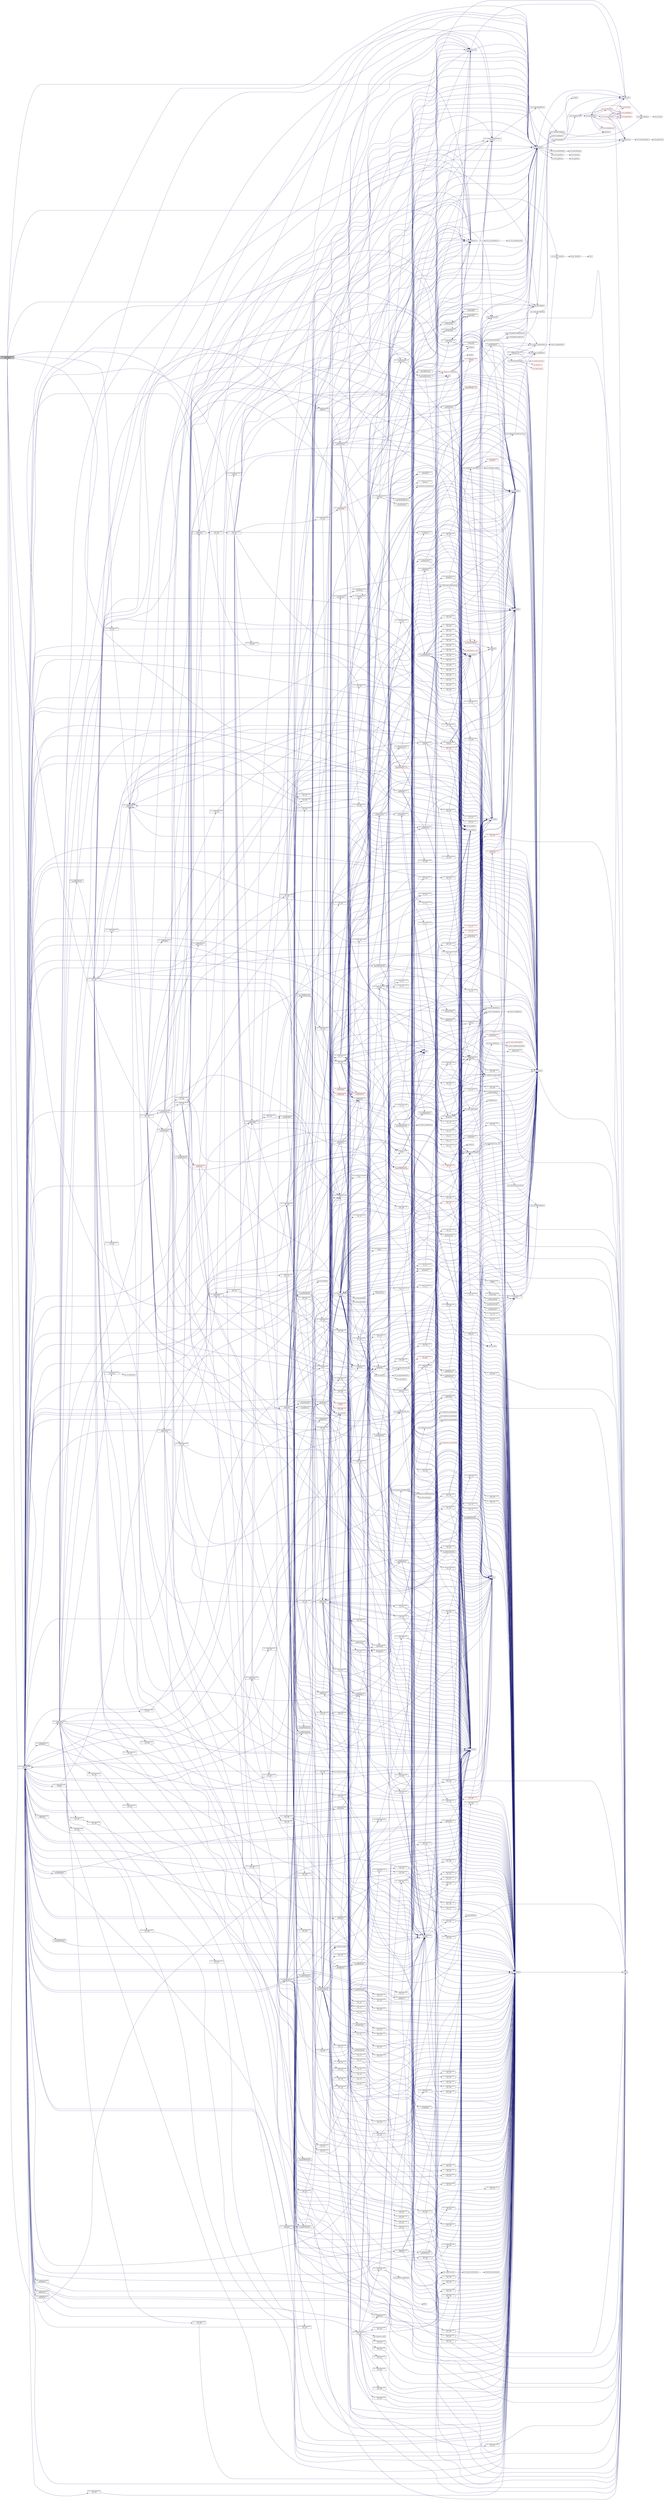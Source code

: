 digraph "omc_CodegenSparseFMI_algStmtWhile"
{
  edge [fontname="Helvetica",fontsize="10",labelfontname="Helvetica",labelfontsize="10"];
  node [fontname="Helvetica",fontsize="10",shape=record];
  rankdir="LR";
  Node34490 [label="omc_CodegenSparseFMI\l_algStmtWhile",height=0.2,width=0.4,color="black", fillcolor="grey75", style="filled", fontcolor="black"];
  Node34490 -> Node34491 [color="midnightblue",fontsize="10",style="solid",fontname="Helvetica"];
  Node34491 [label="omc_CodegenSparseFMI\l_daeExp",height=0.2,width=0.4,color="black", fillcolor="white", style="filled",URL="$d1/d2e/_codegen_sparse_f_m_i_8c.html#ab26972f772620810838d527d8554f2ac"];
  Node34491 -> Node34492 [color="midnightblue",fontsize="10",style="solid",fontname="Helvetica"];
  Node34492 [label="omc_Tpl_writeTok",height=0.2,width=0.4,color="black", fillcolor="white", style="filled",URL="$d7/d52/_tpl_8c.html#a1038a57834f028b49f38adc4d5fcd049"];
  Node34492 -> Node34493 [color="midnightblue",fontsize="10",style="solid",fontname="Helvetica"];
  Node34493 [label="strcmp",height=0.2,width=0.4,color="black", fillcolor="white", style="filled",URL="$db/d13/_c_vode_get_8m.html#ab022bbe018438998408fda94a327a547"];
  Node34491 -> Node34494 [color="midnightblue",fontsize="10",style="solid",fontname="Helvetica"];
  Node34494 [label="omc_Tpl_writeStr",height=0.2,width=0.4,color="black", fillcolor="white", style="filled",URL="$d7/d52/_tpl_8c.html#ada57037d1430be632aea182a946c3245"];
  Node34494 -> Node34493 [color="midnightblue",fontsize="10",style="solid",fontname="Helvetica"];
  Node34494 -> Node34495 [color="midnightblue",fontsize="10",style="solid",fontname="Helvetica"];
  Node34495 [label="omc_System_stringFind",height=0.2,width=0.4,color="black", fillcolor="white", style="filled",URL="$d1/d95/_system_8c.html#aaf91a54874eb5ec9ee51361de070f43f"];
  Node34495 -> Node34496 [color="midnightblue",fontsize="10",style="solid",fontname="Helvetica"];
  Node34496 [label="System_stringFind",height=0.2,width=0.4,color="black", fillcolor="white", style="filled",URL="$d8/d28/_compiler_2boot_2build_2system_8h.html#a616f6ee1c9578bea3ee5ecb840b19682"];
  Node34496 -> Node34497 [color="midnightblue",fontsize="10",style="solid",fontname="Helvetica"];
  Node34497 [label="strstr",height=0.2,width=0.4,color="black", fillcolor="white", style="filled",URL="$df/deb/3rd_party_2regex-0_812_2test_2test_8c.html#a1e5ffad39b65fa937afd3ee288ccf877"];
  Node34491 -> Node34498 [color="midnightblue",fontsize="10",style="solid",fontname="Helvetica"];
  Node34498 [label="intString",height=0.2,width=0.4,color="black", fillcolor="white", style="filled",URL="$d2/d57/build_2include_2omc_2c_2meta_2meta__modelica__builtin_8h.html#a751bf2360cb3df6de97811998890b7ea"];
  Node34491 -> Node34499 [color="midnightblue",fontsize="10",style="solid",fontname="Helvetica"];
  Node34499 [label="realString",height=0.2,width=0.4,color="black", fillcolor="white", style="filled",URL="$d2/d57/build_2include_2omc_2c_2meta_2meta__modelica__builtin_8h.html#a87fa8e77dec9dc00c51dc3bada543d0d"];
  Node34491 -> Node34500 [color="midnightblue",fontsize="10",style="solid",fontname="Helvetica"];
  Node34500 [label="omc_CodegenSparseFMI\l_daeExpSconst",height=0.2,width=0.4,color="black", fillcolor="white", style="filled",URL="$d1/d2e/_codegen_sparse_f_m_i_8c.html#af174c0a3e0a098b60ff2658f1d1d2d80"];
  Node34500 -> Node34492 [color="midnightblue",fontsize="10",style="solid",fontname="Helvetica"];
  Node34500 -> Node34501 [color="midnightblue",fontsize="10",style="solid",fontname="Helvetica"];
  Node34501 [label="omc_Util_escapeModelicaString\lToCString",height=0.2,width=0.4,color="black", fillcolor="white", style="filled",URL="$d9/d7c/_compiler_2boot_2build_2util_8c.html#a0f96a57566dff2c80b35326f8c575873"];
  Node34501 -> Node34502 [color="midnightblue",fontsize="10",style="solid",fontname="Helvetica"];
  Node34502 [label="omc_System_escapedString",height=0.2,width=0.4,color="black", fillcolor="white", style="filled",URL="$d1/d95/_system_8c.html#a170d374b1efa7c49852464d3033532fe"];
  Node34502 -> Node34503 [color="midnightblue",fontsize="10",style="solid",fontname="Helvetica"];
  Node34503 [label="System_escapedString",height=0.2,width=0.4,color="black", fillcolor="white", style="filled",URL="$d8/d28/_compiler_2boot_2build_2system_8h.html#aae4f4ade8d6d1432e5d84736552cb4e6"];
  Node34500 -> Node34494 [color="midnightblue",fontsize="10",style="solid",fontname="Helvetica"];
  Node34491 -> Node34504 [color="midnightblue",fontsize="10",style="solid",fontname="Helvetica"];
  Node34504 [label="omc_CodegenSparseFMI\l_fun__518",height=0.2,width=0.4,color="black", fillcolor="white", style="filled",URL="$d1/d2e/_codegen_sparse_f_m_i_8c.html#a67cef318ec953a01d5cc66a289b9335b"];
  Node34504 -> Node34492 [color="midnightblue",fontsize="10",style="solid",fontname="Helvetica"];
  Node34491 -> Node34505 [color="midnightblue",fontsize="10",style="solid",fontname="Helvetica"];
  Node34505 [label="omc_CodegenSparseFMI\l_daeExpCrefRhs",height=0.2,width=0.4,color="black", fillcolor="white", style="filled",URL="$d1/d2e/_codegen_sparse_f_m_i_8c.html#a1c8b7f7c630c2bb7f0ccdfe262bce698"];
  Node34505 -> Node34506 [color="midnightblue",fontsize="10",style="solid",fontname="Helvetica"];
  Node34506 [label="omc_CodegenSparseFMI\l_fun__523",height=0.2,width=0.4,color="black", fillcolor="white", style="filled",URL="$d1/d2e/_codegen_sparse_f_m_i_8c.html#ac21903386a6c12cb7ddc073d1d74c9a8"];
  Node34506 -> Node34507 [color="midnightblue",fontsize="10",style="solid",fontname="Helvetica"];
  Node34507 [label="omc_CodegenSparseFMI\l_daeExpCrefRhs2",height=0.2,width=0.4,color="black", fillcolor="white", style="filled",URL="$d1/d2e/_codegen_sparse_f_m_i_8c.html#a3fceaffa231b419c45cb8edadd4ba04a"];
  Node34507 -> Node34508 [color="midnightblue",fontsize="10",style="solid",fontname="Helvetica"];
  Node34508 [label="omc_CodegenSparseFMI\l_daeExpCrefRhsArrayBox",height=0.2,width=0.4,color="black", fillcolor="white", style="filled",URL="$d1/d2e/_codegen_sparse_f_m_i_8c.html#ac5ada71119621d15152bb6fa353e7154"];
  Node34508 -> Node34509 [color="midnightblue",fontsize="10",style="solid",fontname="Helvetica"];
  Node34509 [label="omc_CodegenSparseFMI\l_fun__536",height=0.2,width=0.4,color="black", fillcolor="white", style="filled",URL="$d1/d2e/_codegen_sparse_f_m_i_8c.html#a121754d4f9254b91062455b675e89948"];
  Node34509 -> Node34510 [color="midnightblue",fontsize="10",style="solid",fontname="Helvetica"];
  Node34510 [label="omc_CodegenSparseFMI\l_expTypeArray",height=0.2,width=0.4,color="black", fillcolor="white", style="filled",URL="$d1/d2e/_codegen_sparse_f_m_i_8c.html#a64dfaa83232c795757108208e84f0850"];
  Node34510 -> Node34511 [color="midnightblue",fontsize="10",style="solid",fontname="Helvetica"];
  Node34511 [label="omc_CodegenSparseFMI\l_expTypeFlag",height=0.2,width=0.4,color="black", fillcolor="white", style="filled",URL="$d1/d2e/_codegen_sparse_f_m_i_8c.html#a6795f6b6f55ae5a0e5b6c4283d5d4a8e"];
  Node34511 -> Node34512 [color="midnightblue",fontsize="10",style="solid",fontname="Helvetica"];
  Node34512 [label="omc_CodegenSparseFMI\l_fun__706",height=0.2,width=0.4,color="black", fillcolor="white", style="filled",URL="$d1/d2e/_codegen_sparse_f_m_i_8c.html#aa99ff9cf4eaae56f2feaa06c84e7dbba"];
  Node34512 -> Node34513 [color="midnightblue",fontsize="10",style="solid",fontname="Helvetica"];
  Node34513 [label="omc_CodegenSparseFMI\l_expTypeShort",height=0.2,width=0.4,color="black", fillcolor="white", style="filled",URL="$d1/d2e/_codegen_sparse_f_m_i_8c.html#a1c2b815a074641365b8540e30d164b5f"];
  Node34513 -> Node34492 [color="midnightblue",fontsize="10",style="solid",fontname="Helvetica"];
  Node34513 -> Node34514 [color="midnightblue",fontsize="10",style="solid",fontname="Helvetica"];
  Node34514 [label="omc_Config_acceptMetaModelica\lGrammar",height=0.2,width=0.4,color="black", fillcolor="white", style="filled",URL="$d1/d5c/_config_8c.html#abbb1ebde9dd1336640d4feb5ef557d9a"];
  Node34514 -> Node34515 [color="midnightblue",fontsize="10",style="solid",fontname="Helvetica"];
  Node34515 [label="omc_Flags_getConfigEnum",height=0.2,width=0.4,color="black", fillcolor="white", style="filled",URL="$d3/db3/_flags_8c.html#add52ff282ca5df852c1905fabb4571c9"];
  Node34515 -> Node34516 [color="midnightblue",fontsize="10",style="solid",fontname="Helvetica"];
  Node34516 [label="omc_Flags_getConfigValue",height=0.2,width=0.4,color="black", fillcolor="white", style="filled",URL="$d3/db3/_flags_8c.html#a96ba70d54b6662cf90933a207c0c6b8e"];
  Node34516 -> Node34517 [color="midnightblue",fontsize="10",style="solid",fontname="Helvetica"];
  Node34517 [label="omc_Flags_loadFlags",height=0.2,width=0.4,color="black", fillcolor="white", style="filled",URL="$d3/db3/_flags_8c.html#a760d66f53b65ac257876ca0f6308f09f"];
  Node34517 -> Node34518 [color="midnightblue",fontsize="10",style="solid",fontname="Helvetica"];
  Node34518 [label="omc_List_fold",height=0.2,width=0.4,color="black", fillcolor="white", style="filled",URL="$da/d72/_compiler_2boot_2build_2list_8c.html#a3ec1ee3a5ff53be9af368e290be09182"];
  Node34513 -> Node34519 [color="midnightblue",fontsize="10",style="solid",fontname="Helvetica"];
  Node34519 [label="omc_CodegenSparseFMI\l_fun__690",height=0.2,width=0.4,color="black", fillcolor="white", style="filled",URL="$d1/d2e/_codegen_sparse_f_m_i_8c.html#a8c8004126dd517e4a134acab7fcc43a5"];
  Node34519 -> Node34492 [color="midnightblue",fontsize="10",style="solid",fontname="Helvetica"];
  Node34513 -> Node34520 [color="midnightblue",fontsize="10",style="solid",fontname="Helvetica"];
  Node34520 [label="omc_ClassInf_getStateName",height=0.2,width=0.4,color="black", fillcolor="white", style="filled",URL="$d4/d47/_class_inf_8c.html#a13bf30a04c4c83a98a949a2fb106aa2a"];
  Node34513 -> Node34521 [color="midnightblue",fontsize="10",style="solid",fontname="Helvetica"];
  Node34521 [label="omc_CodegenUtil_underscorePath",height=0.2,width=0.4,color="black", fillcolor="white", style="filled",URL="$de/d91/_codegen_util_8c.html#a1f1383df613db73164b297470f762459"];
  Node34521 -> Node34522 [color="midnightblue",fontsize="10",style="solid",fontname="Helvetica"];
  Node34522 [label="omc_CodegenUtil_replaceDot\lAndUnderscore",height=0.2,width=0.4,color="black", fillcolor="white", style="filled",URL="$de/d91/_codegen_util_8c.html#a4a3591cd347973b3220fe437765dab23"];
  Node34522 -> Node34523 [color="midnightblue",fontsize="10",style="solid",fontname="Helvetica"];
  Node34523 [label="omc_System_stringReplace",height=0.2,width=0.4,color="black", fillcolor="white", style="filled",URL="$d1/d95/_system_8c.html#a058b959f3f74b2d76bb6b21a01cdddb1"];
  Node34523 -> Node34524 [color="midnightblue",fontsize="10",style="solid",fontname="Helvetica"];
  Node34524 [label="System_stringReplace",height=0.2,width=0.4,color="black", fillcolor="white", style="filled",URL="$d8/d28/_compiler_2boot_2build_2system_8h.html#abd9e4634afacfdd5c965aee4d8662e35"];
  Node34524 -> Node34525 [color="midnightblue",fontsize="10",style="solid",fontname="Helvetica"];
  Node34525 [label="_replace",height=0.2,width=0.4,color="black", fillcolor="white", style="filled",URL="$d0/dfd/printimpl_8c.html#a0ba59718edccbb5a0e203e2c9600a69c"];
  Node34522 -> Node34494 [color="midnightblue",fontsize="10",style="solid",fontname="Helvetica"];
  Node34522 -> Node34526 [color="midnightblue",fontsize="10",style="solid",fontname="Helvetica"];
  Node34526 [label="omc_Tpl_textString",height=0.2,width=0.4,color="black", fillcolor="white", style="filled",URL="$d7/d52/_tpl_8c.html#a3df7e553e36d815ca12207c1b633f741"];
  Node34526 -> Node34527 [color="midnightblue",fontsize="10",style="solid",fontname="Helvetica"];
  Node34527 [label="omc_Print_saveAndClearBuf",height=0.2,width=0.4,color="black", fillcolor="white", style="filled",URL="$dc/d4a/_print_8c.html#a9be4a7e0fd8ef4d0e9a96b6a7d30129b"];
  Node34527 -> Node34528 [color="midnightblue",fontsize="10",style="solid",fontname="Helvetica"];
  Node34528 [label="Print_saveAndClearBuf",height=0.2,width=0.4,color="black", fillcolor="white", style="filled",URL="$db/def/_print_8h.html#afbd06f69772f11802874118538c5e3cb"];
  Node34526 -> Node34529 [color="midnightblue",fontsize="10",style="solid",fontname="Helvetica"];
  Node34529 [label="omc_Tpl_textStringBuf",height=0.2,width=0.4,color="black", fillcolor="white", style="filled",URL="$d7/d52/_tpl_8c.html#a569b285dc7a7a3d881d4a69ee8857b85"];
  Node34529 -> Node34530 [color="midnightblue",fontsize="10",style="solid",fontname="Helvetica"];
  Node34530 [label="omc_Tpl_tokensString",height=0.2,width=0.4,color="black", fillcolor="white", style="filled",URL="$d7/d52/_tpl_8c.html#a2085a822c35dc488683fbb303c0d6546"];
  Node34530 -> Node34531 [color="midnightblue",fontsize="10",style="solid",fontname="Helvetica"];
  Node34531 [label="omc_Tpl_tokString",height=0.2,width=0.4,color="black", fillcolor="white", style="filled",URL="$d7/d52/_tpl_8c.html#aaad1c380626ef433bd8e0102f48743cf"];
  Node34531 -> Node34532 [color="midnightblue",fontsize="10",style="solid",fontname="Helvetica"];
  Node34532 [label="omc_Print_printBufNewLine",height=0.2,width=0.4,color="red", fillcolor="white", style="filled",URL="$dc/d4a/_print_8c.html#a56936142cb06c2610c5c55a0f0672826"];
  Node34531 -> Node34534 [color="midnightblue",fontsize="10",style="solid",fontname="Helvetica"];
  Node34534 [label="omc_Print_getBufLength",height=0.2,width=0.4,color="red", fillcolor="white", style="filled",URL="$dc/d4a/_print_8c.html#a65cb82b6b1bc6acf3a656ef9978109b2"];
  Node34531 -> Node34536 [color="midnightblue",fontsize="10",style="solid",fontname="Helvetica"];
  Node34536 [label="omc_Print_printBufSpace",height=0.2,width=0.4,color="red", fillcolor="white", style="filled",URL="$dc/d4a/_print_8c.html#a02aa663c225bece7c208406683415d6f"];
  Node34531 -> Node34538 [color="midnightblue",fontsize="10",style="solid",fontname="Helvetica"];
  Node34538 [label="omc_Print_printBuf",height=0.2,width=0.4,color="red", fillcolor="white", style="filled",URL="$dc/d4a/_print_8c.html#a0814578dcc1618c6b57729067765170b"];
  Node34531 -> Node34540 [color="midnightblue",fontsize="10",style="solid",fontname="Helvetica"];
  Node34540 [label="omc_Tpl_stringListString",height=0.2,width=0.4,color="red", fillcolor="white", style="filled",URL="$d7/d52/_tpl_8c.html#aee284774d669dd515363b1fac8b7086c"];
  Node34540 -> Node34493 [color="midnightblue",fontsize="10",style="solid",fontname="Helvetica"];
  Node34540 -> Node34534 [color="midnightblue",fontsize="10",style="solid",fontname="Helvetica"];
  Node34540 -> Node34536 [color="midnightblue",fontsize="10",style="solid",fontname="Helvetica"];
  Node34540 -> Node34538 [color="midnightblue",fontsize="10",style="solid",fontname="Helvetica"];
  Node34540 -> Node34543 [color="midnightblue",fontsize="10",style="solid",fontname="Helvetica"];
  Node34543 [label="omc_Flags_isSet",height=0.2,width=0.4,color="black", fillcolor="white", style="filled",URL="$d3/db3/_flags_8c.html#a34e6591659b1578969141a635ff24042"];
  Node34543 -> Node34517 [color="midnightblue",fontsize="10",style="solid",fontname="Helvetica"];
  Node34540 -> Node34544 [color="midnightblue",fontsize="10",style="solid",fontname="Helvetica"];
  Node34544 [label="omc_Debug_trace",height=0.2,width=0.4,color="black", fillcolor="white", style="filled",URL="$d6/d1d/_compiler_2boot_2build_2debug_8c.html#a465f6e24432a8b1db4c7576ea09e7259"];
  Node34544 -> Node34545 [color="midnightblue",fontsize="10",style="solid",fontname="Helvetica"];
  Node34545 [label="omc_Print_printErrorBuf",height=0.2,width=0.4,color="black", fillcolor="white", style="filled",URL="$dc/d4a/_print_8c.html#a136f27763cbad8fdab9e975d877aff4b"];
  Node34545 -> Node34546 [color="midnightblue",fontsize="10",style="solid",fontname="Helvetica"];
  Node34546 [label="Print_printErrorBuf",height=0.2,width=0.4,color="black", fillcolor="white", style="filled",URL="$db/def/_print_8h.html#ac4ef051f731ad4fd851c45be8d215b4c"];
  Node34531 -> Node34547 [color="midnightblue",fontsize="10",style="solid",fontname="Helvetica"];
  Node34547 [label="omc_Tpl_blockString",height=0.2,width=0.4,color="red", fillcolor="white", style="filled",URL="$d7/d52/_tpl_8c.html#a5439b4832f78013add9b4aa8389f2bdc"];
  Node34547 -> Node34530 [color="midnightblue",fontsize="10",style="solid",fontname="Helvetica"];
  Node34547 -> Node34536 [color="midnightblue",fontsize="10",style="solid",fontname="Helvetica"];
  Node34547 -> Node34534 [color="midnightblue",fontsize="10",style="solid",fontname="Helvetica"];
  Node34547 -> Node34531 [color="midnightblue",fontsize="10",style="solid",fontname="Helvetica"];
  Node34547 -> Node34543 [color="midnightblue",fontsize="10",style="solid",fontname="Helvetica"];
  Node34547 -> Node34544 [color="midnightblue",fontsize="10",style="solid",fontname="Helvetica"];
  Node34531 -> Node34551 [color="midnightblue",fontsize="10",style="solid",fontname="Helvetica"];
  Node34551 [label="listReverse",height=0.2,width=0.4,color="black", fillcolor="white", style="filled",URL="$d2/d57/build_2include_2omc_2c_2meta_2meta__modelica__builtin_8h.html#a81001ba45c298ade27540edd2589777c"];
  Node34531 -> Node34543 [color="midnightblue",fontsize="10",style="solid",fontname="Helvetica"];
  Node34531 -> Node34544 [color="midnightblue",fontsize="10",style="solid",fontname="Helvetica"];
  Node34529 -> Node34551 [color="midnightblue",fontsize="10",style="solid",fontname="Helvetica"];
  Node34529 -> Node34543 [color="midnightblue",fontsize="10",style="solid",fontname="Helvetica"];
  Node34529 -> Node34544 [color="midnightblue",fontsize="10",style="solid",fontname="Helvetica"];
  Node34526 -> Node34552 [color="midnightblue",fontsize="10",style="solid",fontname="Helvetica"];
  Node34552 [label="omc_Print_getString",height=0.2,width=0.4,color="black", fillcolor="white", style="filled",URL="$dc/d4a/_print_8c.html#a24f4e5ba012abc81ac68e0c3bfb3dfcb"];
  Node34552 -> Node34553 [color="midnightblue",fontsize="10",style="solid",fontname="Helvetica"];
  Node34553 [label="Print_getString",height=0.2,width=0.4,color="black", fillcolor="white", style="filled",URL="$db/def/_print_8h.html#adc535a7680da761472c50a3613eba8d7"];
  Node34526 -> Node34554 [color="midnightblue",fontsize="10",style="solid",fontname="Helvetica"];
  Node34554 [label="omc_Print_restoreBuf",height=0.2,width=0.4,color="black", fillcolor="white", style="filled",URL="$dc/d4a/_print_8c.html#ab5cdbbbaeeac69f9d76f10b1354c7ba2"];
  Node34554 -> Node34555 [color="midnightblue",fontsize="10",style="solid",fontname="Helvetica"];
  Node34555 [label="Print_restoreBuf",height=0.2,width=0.4,color="black", fillcolor="white", style="filled",URL="$db/def/_print_8h.html#a30efd8fc4a8cb13b594cb63bcac9407c"];
  Node34526 -> Node34543 [color="midnightblue",fontsize="10",style="solid",fontname="Helvetica"];
  Node34526 -> Node34544 [color="midnightblue",fontsize="10",style="solid",fontname="Helvetica"];
  Node34522 -> Node34556 [color="midnightblue",fontsize="10",style="solid",fontname="Helvetica"];
  Node34556 [label="omc_System_unquoteIdentifier",height=0.2,width=0.4,color="black", fillcolor="white", style="filled",URL="$d1/d95/_system_8c.html#ac678e26dc7e5e44c5a62fa720045ba0b"];
  Node34556 -> Node34557 [color="midnightblue",fontsize="10",style="solid",fontname="Helvetica"];
  Node34557 [label="System_unquoteIdentifier",height=0.2,width=0.4,color="black", fillcolor="white", style="filled",URL="$d8/d28/_compiler_2boot_2build_2system_8h.html#a2a6d691709998419f6ae991b9e754117"];
  Node34521 -> Node34492 [color="midnightblue",fontsize="10",style="solid",fontname="Helvetica"];
  Node34512 -> Node34558 [color="midnightblue",fontsize="10",style="solid",fontname="Helvetica"];
  Node34558 [label="omc_CodegenSparseFMI\l_fun__704",height=0.2,width=0.4,color="black", fillcolor="white", style="filled",URL="$d1/d2e/_codegen_sparse_f_m_i_8c.html#a819b0e086f2b4da0737832abca63ffed"];
  Node34558 -> Node34492 [color="midnightblue",fontsize="10",style="solid",fontname="Helvetica"];
  Node34558 -> Node34513 [color="midnightblue",fontsize="10",style="solid",fontname="Helvetica"];
  Node34558 -> Node34559 [color="midnightblue",fontsize="10",style="solid",fontname="Helvetica"];
  Node34559 [label="omc_CodegenSparseFMI\l_fun__703",height=0.2,width=0.4,color="black", fillcolor="white", style="filled",URL="$d1/d2e/_codegen_sparse_f_m_i_8c.html#aac64164dc707a7060695b16289c95363"];
  Node34559 -> Node34492 [color="midnightblue",fontsize="10",style="solid",fontname="Helvetica"];
  Node34559 -> Node34520 [color="midnightblue",fontsize="10",style="solid",fontname="Helvetica"];
  Node34559 -> Node34521 [color="midnightblue",fontsize="10",style="solid",fontname="Helvetica"];
  Node34559 -> Node34513 [color="midnightblue",fontsize="10",style="solid",fontname="Helvetica"];
  Node34512 -> Node34492 [color="midnightblue",fontsize="10",style="solid",fontname="Helvetica"];
  Node34512 -> Node34560 [color="midnightblue",fontsize="10",style="solid",fontname="Helvetica"];
  Node34560 [label="omc_CodegenSparseFMI\l_fun__705",height=0.2,width=0.4,color="black", fillcolor="white", style="filled",URL="$d1/d2e/_codegen_sparse_f_m_i_8c.html#a92271e2ad4042c0e75f2a0f81f09aed9"];
  Node34560 -> Node34513 [color="midnightblue",fontsize="10",style="solid",fontname="Helvetica"];
  Node34560 -> Node34492 [color="midnightblue",fontsize="10",style="solid",fontname="Helvetica"];
  Node34560 -> Node34511 [color="midnightblue",fontsize="10",style="solid",fontname="Helvetica"];
  Node34509 -> Node34561 [color="midnightblue",fontsize="10",style="solid",fontname="Helvetica"];
  Node34561 [label="omc_CodegenSparseFMI\l_tempDecl",height=0.2,width=0.4,color="black", fillcolor="white", style="filled",URL="$d1/d2e/_codegen_sparse_f_m_i_8c.html#a41b68e3e9765b2d8afc8ce6102197450"];
  Node34561 -> Node34492 [color="midnightblue",fontsize="10",style="solid",fontname="Helvetica"];
  Node34561 -> Node34562 [color="midnightblue",fontsize="10",style="solid",fontname="Helvetica"];
  Node34562 [label="omc_System_tmpTick",height=0.2,width=0.4,color="black", fillcolor="white", style="filled",URL="$d1/d95/_system_8c.html#abfcc4960d3ab4c6a88ea3a5d34d8ffe8"];
  Node34562 -> Node34563 [color="midnightblue",fontsize="10",style="solid",fontname="Helvetica"];
  Node34563 [label="omc_System_tmpTickIndex",height=0.2,width=0.4,color="black", fillcolor="white", style="filled",URL="$d1/d95/_system_8c.html#a20b3030a9ff040efb53eeaa6f1f0eb5e"];
  Node34563 -> Node34564 [color="midnightblue",fontsize="10",style="solid",fontname="Helvetica"];
  Node34564 [label="SystemImpl_tmpTickIndex",height=0.2,width=0.4,color="black", fillcolor="white", style="filled",URL="$d8/d28/_compiler_2boot_2build_2system_8h.html#a90c145e300ea9097787a310b2ba0deda"];
  Node34561 -> Node34494 [color="midnightblue",fontsize="10",style="solid",fontname="Helvetica"];
  Node34561 -> Node34498 [color="midnightblue",fontsize="10",style="solid",fontname="Helvetica"];
  Node34561 -> Node34565 [color="midnightblue",fontsize="10",style="solid",fontname="Helvetica"];
  Node34565 [label="omc_CodegenSparseFMI\l_fun__683",height=0.2,width=0.4,color="black", fillcolor="white", style="filled",URL="$d1/d2e/_codegen_sparse_f_m_i_8c.html#adb1f709f6ee5a3c64e0cb81045966ea2"];
  Node34565 -> Node34566 [color="midnightblue",fontsize="10",style="solid",fontname="Helvetica"];
  Node34566 [label="stringHashDjb2Mod",height=0.2,width=0.4,color="black", fillcolor="white", style="filled",URL="$d2/d57/build_2include_2omc_2c_2meta_2meta__modelica__builtin_8h.html#a71a925de64a6f26ca5ef2903b616e73d"];
  Node34565 -> Node34493 [color="midnightblue",fontsize="10",style="solid",fontname="Helvetica"];
  Node34565 -> Node34567 [color="midnightblue",fontsize="10",style="solid",fontname="Helvetica"];
  Node34567 [label="omc_Tpl_pushBlock",height=0.2,width=0.4,color="black", fillcolor="white", style="filled",URL="$d7/d52/_tpl_8c.html#a99d6bda0846441f21c5081261888085a"];
  Node34565 -> Node34492 [color="midnightblue",fontsize="10",style="solid",fontname="Helvetica"];
  Node34565 -> Node34568 [color="midnightblue",fontsize="10",style="solid",fontname="Helvetica"];
  Node34568 [label="omc_Tpl_writeText",height=0.2,width=0.4,color="black", fillcolor="white", style="filled",URL="$d7/d52/_tpl_8c.html#a7e5a397e973cf3de37af50d58cbb789f"];
  Node34565 -> Node34569 [color="midnightblue",fontsize="10",style="solid",fontname="Helvetica"];
  Node34569 [label="omc_Tpl_popBlock",height=0.2,width=0.4,color="black", fillcolor="white", style="filled",URL="$d7/d52/_tpl_8c.html#a6cf6c8514535aa47abb9ff6badd4f6a5"];
  Node34561 -> Node34568 [color="midnightblue",fontsize="10",style="solid",fontname="Helvetica"];
  Node34509 -> Node34526 [color="midnightblue",fontsize="10",style="solid",fontname="Helvetica"];
  Node34509 -> Node34570 [color="midnightblue",fontsize="10",style="solid",fontname="Helvetica"];
  Node34570 [label="listLength",height=0.2,width=0.4,color="black", fillcolor="white", style="filled",URL="$d2/d57/build_2include_2omc_2c_2meta_2meta__modelica__builtin_8h.html#a6983369f3c3e3e8cc41ac483c9a9baf1"];
  Node34509 -> Node34494 [color="midnightblue",fontsize="10",style="solid",fontname="Helvetica"];
  Node34509 -> Node34498 [color="midnightblue",fontsize="10",style="solid",fontname="Helvetica"];
  Node34509 -> Node34571 [color="midnightblue",fontsize="10",style="solid",fontname="Helvetica"];
  Node34571 [label="omc_Tpl_pushIter",height=0.2,width=0.4,color="black", fillcolor="white", style="filled",URL="$d7/d52/_tpl_8c.html#a79ae8e0232bfdb080d90e9f7890dc199"];
  Node34509 -> Node34572 [color="midnightblue",fontsize="10",style="solid",fontname="Helvetica"];
  Node34572 [label="omc_CodegenSparseFMI\l_lm__535",height=0.2,width=0.4,color="black", fillcolor="white", style="filled",URL="$d1/d2e/_codegen_sparse_f_m_i_8c.html#a0cc17a02391ca8d1c517dbb95fd9ffd6"];
  Node34572 -> Node34573 [color="midnightblue",fontsize="10",style="solid",fontname="Helvetica"];
  Node34573 [label="omc_CodegenSparseFMI\l_dimension",height=0.2,width=0.4,color="black", fillcolor="white", style="filled",URL="$d1/d2e/_codegen_sparse_f_m_i_8c.html#ae8cd650b009691f6530a5710a8c7226a"];
  Node34573 -> Node34494 [color="midnightblue",fontsize="10",style="solid",fontname="Helvetica"];
  Node34573 -> Node34498 [color="midnightblue",fontsize="10",style="solid",fontname="Helvetica"];
  Node34573 -> Node34492 [color="midnightblue",fontsize="10",style="solid",fontname="Helvetica"];
  Node34572 -> Node34574 [color="midnightblue",fontsize="10",style="solid",fontname="Helvetica"];
  Node34574 [label="omc_Tpl_nextIter",height=0.2,width=0.4,color="black", fillcolor="white", style="filled",URL="$d7/d52/_tpl_8c.html#ae3c38d796bafc525ba51ed985d39c720"];
  Node34509 -> Node34575 [color="midnightblue",fontsize="10",style="solid",fontname="Helvetica"];
  Node34575 [label="omc_Tpl_popIter",height=0.2,width=0.4,color="black", fillcolor="white", style="filled",URL="$d7/d52/_tpl_8c.html#abda700a6d3553ffecd4d194dea81a179"];
  Node34509 -> Node34513 [color="midnightblue",fontsize="10",style="solid",fontname="Helvetica"];
  Node34509 -> Node34568 [color="midnightblue",fontsize="10",style="solid",fontname="Helvetica"];
  Node34509 -> Node34492 [color="midnightblue",fontsize="10",style="solid",fontname="Helvetica"];
  Node34509 -> Node34576 [color="midnightblue",fontsize="10",style="solid",fontname="Helvetica"];
  Node34576 [label="omc_CodegenSparseFMI\l_arrayCrefCStr",height=0.2,width=0.4,color="black", fillcolor="white", style="filled",URL="$d1/d2e/_codegen_sparse_f_m_i_8c.html#ac511a5eb194ff694eb0a1d79e1a6c1a0"];
  Node34576 -> Node34492 [color="midnightblue",fontsize="10",style="solid",fontname="Helvetica"];
  Node34576 -> Node34577 [color="midnightblue",fontsize="10",style="solid",fontname="Helvetica"];
  Node34577 [label="omc_CodegenSparseFMI\l_arrayCrefCStr2",height=0.2,width=0.4,color="red", fillcolor="white", style="filled",URL="$d1/d2e/_codegen_sparse_f_m_i_8c.html#a2eae96c271500f6a4b91732dd4d2b9ae"];
  Node34577 -> Node34556 [color="midnightblue",fontsize="10",style="solid",fontname="Helvetica"];
  Node34577 -> Node34494 [color="midnightblue",fontsize="10",style="solid",fontname="Helvetica"];
  Node34577 -> Node34492 [color="midnightblue",fontsize="10",style="solid",fontname="Helvetica"];
  Node34507 -> Node34581 [color="midnightblue",fontsize="10",style="solid",fontname="Helvetica"];
  Node34581 [label="omc_CodegenSparseFMI\l_fun__530",height=0.2,width=0.4,color="black", fillcolor="white", style="filled",URL="$d1/d2e/_codegen_sparse_f_m_i_8c.html#adafc20d2b20410209532669c9b45ae16"];
  Node34581 -> Node34582 [color="midnightblue",fontsize="10",style="solid",fontname="Helvetica"];
  Node34582 [label="omc_SimCodeFunctionUtil\l_crefIsScalar",height=0.2,width=0.4,color="black", fillcolor="white", style="filled",URL="$d4/d6b/_sim_code_function_util_8c.html#a55a3b6e0d9d28b3f09202429b8cdd5e2"];
  Node34582 -> Node34583 [color="midnightblue",fontsize="10",style="solid",fontname="Helvetica"];
  Node34583 [label="omc_SimCodeFunctionUtil\l_inFunctionContext",height=0.2,width=0.4,color="black", fillcolor="white", style="filled",URL="$d4/d6b/_sim_code_function_util_8c.html#a5dbdff2bcab94c16861a459388614408"];
  Node34582 -> Node34584 [color="midnightblue",fontsize="10",style="solid",fontname="Helvetica"];
  Node34584 [label="omc_ComponentReference\l_crefLastSubs",height=0.2,width=0.4,color="black", fillcolor="white", style="filled",URL="$d9/d14/_component_reference_8c.html#a3f6103afac7dca99c57aa2db9673bd27"];
  Node34582 -> Node34543 [color="midnightblue",fontsize="10",style="solid",fontname="Helvetica"];
  Node34582 -> Node34585 [color="midnightblue",fontsize="10",style="solid",fontname="Helvetica"];
  Node34585 [label="omc_ComponentReference\l_crefHasScalarSubscripts",height=0.2,width=0.4,color="black", fillcolor="white", style="filled",URL="$d9/d14/_component_reference_8c.html#a6b0e1fecfd57ba5e9ad1b64d47caf553"];
  Node34585 -> Node34584 [color="midnightblue",fontsize="10",style="solid",fontname="Helvetica"];
  Node34585 -> Node34586 [color="midnightblue",fontsize="10",style="solid",fontname="Helvetica"];
  Node34586 [label="omc_Expression_subscript\lConstants",height=0.2,width=0.4,color="black", fillcolor="white", style="filled",URL="$d1/d08/_expression_8c.html#a5ff6627ae2c8b6d4dd46cf1ff5cf2873"];
  Node34585 -> Node34587 [color="midnightblue",fontsize="10",style="solid",fontname="Helvetica"];
  Node34587 [label="omc_ComponentReference\l_crefLastType",height=0.2,width=0.4,color="black", fillcolor="white", style="filled",URL="$d9/d14/_component_reference_8c.html#a4cbfe93b088d5e37d7d9bbd8c886f54d"];
  Node34585 -> Node34588 [color="midnightblue",fontsize="10",style="solid",fontname="Helvetica"];
  Node34588 [label="omc_Expression_arrayDimension",height=0.2,width=0.4,color="black", fillcolor="white", style="filled",URL="$d1/d08/_expression_8c.html#a2a1eb1eb06654bbf7faa4000e0c7cbf3"];
  Node34585 -> Node34570 [color="midnightblue",fontsize="10",style="solid",fontname="Helvetica"];
  Node34585 -> Node34589 [color="midnightblue",fontsize="10",style="solid",fontname="Helvetica"];
  Node34589 [label="void",height=0.2,width=0.4,color="black", fillcolor="white", style="filled",URL="$d1/dd1/3rd_party_2gc_2include_2gc_8h.html#acacfa47efcc44a29f7bb7d98f2a000f8"];
  Node34582 -> Node34590 [color="midnightblue",fontsize="10",style="solid",fontname="Helvetica"];
  Node34590 [label="omc_ComponentReference\l_crefHaveSubs",height=0.2,width=0.4,color="black", fillcolor="white", style="filled",URL="$d9/d14/_component_reference_8c.html#ab27cd80203a3eb7aed5caf370074271b"];
  Node34590 -> Node34495 [color="midnightblue",fontsize="10",style="solid",fontname="Helvetica"];
  Node34590 -> Node34590 [color="midnightblue",fontsize="10",style="solid",fontname="Helvetica"];
  Node34590 -> Node34589 [color="midnightblue",fontsize="10",style="solid",fontname="Helvetica"];
  Node34581 -> Node34591 [color="midnightblue",fontsize="10",style="solid",fontname="Helvetica"];
  Node34591 [label="omc_CodegenSparseFMI\l_fun__529",height=0.2,width=0.4,color="black", fillcolor="white", style="filled",URL="$d1/d2e/_codegen_sparse_f_m_i_8c.html#ada6544d8afd6465616d7ca1d6cf35919"];
  Node34591 -> Node34592 [color="midnightblue",fontsize="10",style="solid",fontname="Helvetica"];
  Node34592 [label="omc_SimCodeFunctionUtil\l_crefSubIsScalar",height=0.2,width=0.4,color="black", fillcolor="white", style="filled",URL="$d4/d6b/_sim_code_function_util_8c.html#a3fe97e4dda7791b1b4a85ef37c08432d"];
  Node34592 -> Node34593 [color="midnightblue",fontsize="10",style="solid",fontname="Helvetica"];
  Node34593 [label="omc_ComponentReference\l_crefSubs",height=0.2,width=0.4,color="black", fillcolor="white", style="filled",URL="$d9/d14/_component_reference_8c.html#a61a4b427dc6a1a1498d05f7d0afa3a72"];
  Node34593 -> Node34593 [color="midnightblue",fontsize="10",style="solid",fontname="Helvetica"];
  Node34593 -> Node34594 [color="midnightblue",fontsize="10",style="solid",fontname="Helvetica"];
  Node34594 [label="listAppend",height=0.2,width=0.4,color="black", fillcolor="white", style="filled",URL="$d2/d57/build_2include_2omc_2c_2meta_2meta__modelica__builtin_8h.html#a56b7e8a835b2d388f5984ca7378bc1ec"];
  Node34592 -> Node34595 [color="midnightblue",fontsize="10",style="solid",fontname="Helvetica"];
  Node34595 [label="omc_SimCodeFunctionUtil\l_subsToScalar",height=0.2,width=0.4,color="black", fillcolor="white", style="filled",URL="$d4/d6b/_sim_code_function_util_8c.html#ab8acad4c1fcad4770eb513f79038154e"];
  Node34591 -> Node34596 [color="midnightblue",fontsize="10",style="solid",fontname="Helvetica"];
  Node34596 [label="omc_CodegenSparseFMI\l_fun__527",height=0.2,width=0.4,color="black", fillcolor="white", style="filled",URL="$d1/d2e/_codegen_sparse_f_m_i_8c.html#a062276f7c90fb95feb046a083d2af7d3"];
  Node34596 -> Node34597 [color="midnightblue",fontsize="10",style="solid",fontname="Helvetica"];
  Node34597 [label="omc_CodegenSparseFMI\l_contextArrayCref",height=0.2,width=0.4,color="red", fillcolor="white", style="filled",URL="$d1/d2e/_codegen_sparse_f_m_i_8c.html#ad34ca042a7daae06a40d75815b95d2ce"];
  Node34596 -> Node34510 [color="midnightblue",fontsize="10",style="solid",fontname="Helvetica"];
  Node34596 -> Node34561 [color="midnightblue",fontsize="10",style="solid",fontname="Helvetica"];
  Node34596 -> Node34526 [color="midnightblue",fontsize="10",style="solid",fontname="Helvetica"];
  Node34596 -> Node34593 [color="midnightblue",fontsize="10",style="solid",fontname="Helvetica"];
  Node34596 -> Node34600 [color="midnightblue",fontsize="10",style="solid",fontname="Helvetica"];
  Node34600 [label="omc_CodegenSparseFMI\l_daeExpCrefRhsIndexSpec",height=0.2,width=0.4,color="red", fillcolor="white", style="filled",URL="$d1/d2e/_codegen_sparse_f_m_i_8c.html#a59bd853630272057ead85a3b58914019"];
  Node34600 -> Node34570 [color="midnightblue",fontsize="10",style="solid",fontname="Helvetica"];
  Node34600 -> Node34494 [color="midnightblue",fontsize="10",style="solid",fontname="Helvetica"];
  Node34600 -> Node34498 [color="midnightblue",fontsize="10",style="solid",fontname="Helvetica"];
  Node34600 -> Node34571 [color="midnightblue",fontsize="10",style="solid",fontname="Helvetica"];
  Node34600 -> Node34575 [color="midnightblue",fontsize="10",style="solid",fontname="Helvetica"];
  Node34600 -> Node34561 [color="midnightblue",fontsize="10",style="solid",fontname="Helvetica"];
  Node34600 -> Node34492 [color="midnightblue",fontsize="10",style="solid",fontname="Helvetica"];
  Node34600 -> Node34568 [color="midnightblue",fontsize="10",style="solid",fontname="Helvetica"];
  Node34596 -> Node34492 [color="midnightblue",fontsize="10",style="solid",fontname="Helvetica"];
  Node34596 -> Node34568 [color="midnightblue",fontsize="10",style="solid",fontname="Helvetica"];
  Node34596 -> Node34603 [color="midnightblue",fontsize="10",style="solid",fontname="Helvetica"];
  Node34603 [label="omc_ComponentReference\l_crefStripLastSubs",height=0.2,width=0.4,color="black", fillcolor="white", style="filled",URL="$d9/d14/_component_reference_8c.html#a98a8360029d5518fb72089f8e09a1053"];
  Node34603 -> Node34604 [color="midnightblue",fontsize="10",style="solid",fontname="Helvetica"];
  Node34604 [label="omc_ComponentReference\l_makeCrefIdent",height=0.2,width=0.4,color="black", fillcolor="white", style="filled",URL="$d9/d14/_component_reference_8c.html#a99f05249d0101f2fc925a24367484623"];
  Node34603 -> Node34603 [color="midnightblue",fontsize="10",style="solid",fontname="Helvetica"];
  Node34603 -> Node34605 [color="midnightblue",fontsize="10",style="solid",fontname="Helvetica"];
  Node34605 [label="omc_ComponentReference\l_makeCrefQual",height=0.2,width=0.4,color="black", fillcolor="white", style="filled",URL="$d9/d14/_component_reference_8c.html#a7432b89e50552d0f7590711f64ca96e8"];
  Node34596 -> Node34606 [color="midnightblue",fontsize="10",style="solid",fontname="Helvetica"];
  Node34606 [label="omc_CodegenSparseFMI\l_contextCref",height=0.2,width=0.4,color="black", fillcolor="white", style="filled",URL="$d1/d2e/_codegen_sparse_f_m_i_8c.html#ab493323c2f5e160c78a45d11d7805406"];
  Node34606 -> Node34607 [color="midnightblue",fontsize="10",style="solid",fontname="Helvetica"];
  Node34607 [label="omc_CodegenSparseFMI\l_fun__179",height=0.2,width=0.4,color="black", fillcolor="white", style="filled",URL="$d1/d2e/_codegen_sparse_f_m_i_8c.html#aeaf3383f717379accd0391a45f02b780"];
  Node34607 -> Node34492 [color="midnightblue",fontsize="10",style="solid",fontname="Helvetica"];
  Node34607 -> Node34608 [color="midnightblue",fontsize="10",style="solid",fontname="Helvetica"];
  Node34608 [label="omc_CodegenSparseFMI\l_crefStr",height=0.2,width=0.4,color="black", fillcolor="white", style="filled",URL="$d1/d2e/_codegen_sparse_f_m_i_8c.html#aee65f4ea4fecf662864ce59800cb8248"];
  Node34608 -> Node34494 [color="midnightblue",fontsize="10",style="solid",fontname="Helvetica"];
  Node34608 -> Node34609 [color="midnightblue",fontsize="10",style="solid",fontname="Helvetica"];
  Node34609 [label="omc_CodegenSparseFMI\l_subscriptsStr",height=0.2,width=0.4,color="black", fillcolor="white", style="filled",URL="$d1/d2e/_codegen_sparse_f_m_i_8c.html#a4c5c0a822d0d62ad19094ea732c51403"];
  Node34609 -> Node34492 [color="midnightblue",fontsize="10",style="solid",fontname="Helvetica"];
  Node34609 -> Node34571 [color="midnightblue",fontsize="10",style="solid",fontname="Helvetica"];
  Node34609 -> Node34610 [color="midnightblue",fontsize="10",style="solid",fontname="Helvetica"];
  Node34610 [label="omc_CodegenSparseFMI\l_lm__200",height=0.2,width=0.4,color="black", fillcolor="white", style="filled",URL="$d1/d2e/_codegen_sparse_f_m_i_8c.html#ac9638d7a3c508a618a37ef4d721f78b4"];
  Node34610 -> Node34611 [color="midnightblue",fontsize="10",style="solid",fontname="Helvetica"];
  Node34611 [label="omc_CodegenUtil_subscriptStr",height=0.2,width=0.4,color="black", fillcolor="white", style="filled",URL="$de/d91/_codegen_util_8c.html#aa3323711c0ac6308b5b82ee9c611d4b1"];
  Node34611 -> Node34494 [color="midnightblue",fontsize="10",style="solid",fontname="Helvetica"];
  Node34611 -> Node34498 [color="midnightblue",fontsize="10",style="solid",fontname="Helvetica"];
  Node34611 -> Node34612 [color="midnightblue",fontsize="10",style="solid",fontname="Helvetica"];
  Node34612 [label="omc_CodegenUtil_dotPath",height=0.2,width=0.4,color="black", fillcolor="white", style="filled",URL="$de/d91/_codegen_util_8c.html#a7fddee9a3181f8239dd809b1aca67c78"];
  Node34612 -> Node34494 [color="midnightblue",fontsize="10",style="solid",fontname="Helvetica"];
  Node34612 -> Node34492 [color="midnightblue",fontsize="10",style="solid",fontname="Helvetica"];
  Node34611 -> Node34613 [color="midnightblue",fontsize="10",style="solid",fontname="Helvetica"];
  Node34613 [label="omc_ExpressionDump\l_printExpStr",height=0.2,width=0.4,color="red", fillcolor="white", style="filled",URL="$d8/d16/_expression_dump_8c.html#ab1b14f2e6c847006a4235d1905bb2637"];
  Node34611 -> Node34492 [color="midnightblue",fontsize="10",style="solid",fontname="Helvetica"];
  Node34611 -> Node34620 [color="midnightblue",fontsize="10",style="solid",fontname="Helvetica"];
  Node34620 [label="omc_CodegenUtil_escapeCComments",height=0.2,width=0.4,color="black", fillcolor="white", style="filled",URL="$de/d91/_codegen_util_8c.html#a2f526a7e92232b4198f168fce96d377d"];
  Node34620 -> Node34523 [color="midnightblue",fontsize="10",style="solid",fontname="Helvetica"];
  Node34620 -> Node34494 [color="midnightblue",fontsize="10",style="solid",fontname="Helvetica"];
  Node34610 -> Node34574 [color="midnightblue",fontsize="10",style="solid",fontname="Helvetica"];
  Node34609 -> Node34575 [color="midnightblue",fontsize="10",style="solid",fontname="Helvetica"];
  Node34608 -> Node34493 [color="midnightblue",fontsize="10",style="solid",fontname="Helvetica"];
  Node34608 -> Node34492 [color="midnightblue",fontsize="10",style="solid",fontname="Helvetica"];
  Node34608 -> Node34608 [color="midnightblue",fontsize="10",style="solid",fontname="Helvetica"];
  Node34607 -> Node34621 [color="midnightblue",fontsize="10",style="solid",fontname="Helvetica"];
  Node34621 [label="omc_CodegenSparseFMI_cref",height=0.2,width=0.4,color="black", fillcolor="white", style="filled",URL="$d1/d2e/_codegen_sparse_f_m_i_8c.html#aed9d3c7b366610636e408303fb3049d4"];
  Node34621 -> Node34493 [color="midnightblue",fontsize="10",style="solid",fontname="Helvetica"];
  Node34621 -> Node34492 [color="midnightblue",fontsize="10",style="solid",fontname="Helvetica"];
  Node34621 -> Node34622 [color="midnightblue",fontsize="10",style="solid",fontname="Helvetica"];
  Node34622 [label="omc_CodegenSparseFMI\l_crefToCStr",height=0.2,width=0.4,color="black", fillcolor="white", style="filled",URL="$d1/d2e/_codegen_sparse_f_m_i_8c.html#a4b5f96908bb1ac251a7d59310fae3886"];
  Node34622 -> Node34568 [color="midnightblue",fontsize="10",style="solid",fontname="Helvetica"];
  Node34622 -> Node34623 [color="midnightblue",fontsize="10",style="solid",fontname="Helvetica"];
  Node34623 [label="omc_CodegenSparseFMI\l_fun__187",height=0.2,width=0.4,color="black", fillcolor="white", style="filled",URL="$d1/d2e/_codegen_sparse_f_m_i_8c.html#a6215f0e8199a8c5c78636e7aa6d769e7"];
  Node34623 -> Node34624 [color="midnightblue",fontsize="10",style="solid",fontname="Helvetica"];
  Node34624 [label="omc_CodegenSparseFMI\l_subscriptsToCStr",height=0.2,width=0.4,color="black", fillcolor="white", style="filled",URL="$d1/d2e/_codegen_sparse_f_m_i_8c.html#ad134a0ab52e0f71d743b0c40447ca959"];
  Node34624 -> Node34625 [color="midnightblue",fontsize="10",style="solid",fontname="Helvetica"];
  Node34625 [label="omc_CodegenSparseFMI\l_fun__194",height=0.2,width=0.4,color="red", fillcolor="white", style="filled",URL="$d1/d2e/_codegen_sparse_f_m_i_8c.html#a4ff82998bec6bfc678f96091f6dc0580"];
  Node34625 -> Node34493 [color="midnightblue",fontsize="10",style="solid",fontname="Helvetica"];
  Node34625 -> Node34571 [color="midnightblue",fontsize="10",style="solid",fontname="Helvetica"];
  Node34625 -> Node34575 [color="midnightblue",fontsize="10",style="solid",fontname="Helvetica"];
  Node34623 -> Node34526 [color="midnightblue",fontsize="10",style="solid",fontname="Helvetica"];
  Node34623 -> Node34556 [color="midnightblue",fontsize="10",style="solid",fontname="Helvetica"];
  Node34623 -> Node34494 [color="midnightblue",fontsize="10",style="solid",fontname="Helvetica"];
  Node34623 -> Node34493 [color="midnightblue",fontsize="10",style="solid",fontname="Helvetica"];
  Node34623 -> Node34492 [color="midnightblue",fontsize="10",style="solid",fontname="Helvetica"];
  Node34623 -> Node34622 [color="midnightblue",fontsize="10",style="solid",fontname="Helvetica"];
  Node34621 -> Node34629 [color="midnightblue",fontsize="10",style="solid",fontname="Helvetica"];
  Node34629 [label="omc_CodegenSparseFMI\l_fun__185",height=0.2,width=0.4,color="black", fillcolor="white", style="filled",URL="$d1/d2e/_codegen_sparse_f_m_i_8c.html#ade4ad5f3b3dbe2ac5500d266ebe33a29"];
  Node34629 -> Node34492 [color="midnightblue",fontsize="10",style="solid",fontname="Helvetica"];
  Node34629 -> Node34568 [color="midnightblue",fontsize="10",style="solid",fontname="Helvetica"];
  Node34596 -> Node34570 [color="midnightblue",fontsize="10",style="solid",fontname="Helvetica"];
  Node34596 -> Node34494 [color="midnightblue",fontsize="10",style="solid",fontname="Helvetica"];
  Node34596 -> Node34498 [color="midnightblue",fontsize="10",style="solid",fontname="Helvetica"];
  Node34596 -> Node34571 [color="midnightblue",fontsize="10",style="solid",fontname="Helvetica"];
  Node34596 -> Node34630 [color="midnightblue",fontsize="10",style="solid",fontname="Helvetica"];
  Node34630 [label="omc_CodegenSparseFMI\l_lm__525",height=0.2,width=0.4,color="black", fillcolor="white", style="filled",URL="$d1/d2e/_codegen_sparse_f_m_i_8c.html#a32e83b0edf3e3eae1cc8b6cd14e327b2"];
  Node34630 -> Node34491 [color="midnightblue",fontsize="10",style="solid",fontname="Helvetica"];
  Node34630 -> Node34574 [color="midnightblue",fontsize="10",style="solid",fontname="Helvetica"];
  Node34596 -> Node34575 [color="midnightblue",fontsize="10",style="solid",fontname="Helvetica"];
  Node34596 -> Node34631 [color="midnightblue",fontsize="10",style="solid",fontname="Helvetica"];
  Node34631 [label="omc_CodegenSparseFMI\l_fun__526",height=0.2,width=0.4,color="black", fillcolor="white", style="filled",URL="$d1/d2e/_codegen_sparse_f_m_i_8c.html#a99b134fcfadb22af3c2a5f971609dcd1"];
  Node34631 -> Node34493 [color="midnightblue",fontsize="10",style="solid",fontname="Helvetica"];
  Node34631 -> Node34492 [color="midnightblue",fontsize="10",style="solid",fontname="Helvetica"];
  Node34631 -> Node34568 [color="midnightblue",fontsize="10",style="solid",fontname="Helvetica"];
  Node34591 -> Node34632 [color="midnightblue",fontsize="10",style="solid",fontname="Helvetica"];
  Node34632 [label="omc_CodegenSparseFMI\l_fun__528",height=0.2,width=0.4,color="black", fillcolor="white", style="filled",URL="$d1/d2e/_codegen_sparse_f_m_i_8c.html#a09b87f35ee43589eb7cbed3896f7e69f"];
  Node34632 -> Node34492 [color="midnightblue",fontsize="10",style="solid",fontname="Helvetica"];
  Node34591 -> Node34568 [color="midnightblue",fontsize="10",style="solid",fontname="Helvetica"];
  Node34591 -> Node34606 [color="midnightblue",fontsize="10",style="solid",fontname="Helvetica"];
  Node34581 -> Node34568 [color="midnightblue",fontsize="10",style="solid",fontname="Helvetica"];
  Node34506 -> Node34633 [color="midnightblue",fontsize="10",style="solid",fontname="Helvetica"];
  Node34633 [label="omc_CodegenSparseFMI\l_daeExpRecordCrefRhs",height=0.2,width=0.4,color="black", fillcolor="white", style="filled",URL="$d1/d2e/_codegen_sparse_f_m_i_8c.html#a7a5fa2c683abf9b112fce9bb14f4516e"];
  Node34633 -> Node34571 [color="midnightblue",fontsize="10",style="solid",fontname="Helvetica"];
  Node34633 -> Node34634 [color="midnightblue",fontsize="10",style="solid",fontname="Helvetica"];
  Node34634 [label="omc_CodegenSparseFMI\l_lm__538",height=0.2,width=0.4,color="black", fillcolor="white", style="filled",URL="$d1/d2e/_codegen_sparse_f_m_i_8c.html#a5132382ff9f8af0f9c81ef9fb33ce140"];
  Node34634 -> Node34635 [color="midnightblue",fontsize="10",style="solid",fontname="Helvetica"];
  Node34635 [label="omc_SimCodeFunctionUtil\l_makeCrefRecordExp",height=0.2,width=0.4,color="black", fillcolor="white", style="filled",URL="$d4/d6b/_sim_code_function_util_8c.html#aac5fee4fc1e7435c8be57a8f179c554d"];
  Node34635 -> Node34636 [color="midnightblue",fontsize="10",style="solid",fontname="Helvetica"];
  Node34636 [label="omc_ComponentReference\l_crefPrependIdent",height=0.2,width=0.4,color="black", fillcolor="white", style="filled",URL="$d9/d14/_component_reference_8c.html#ac13040cb1d63d3d5f2083ed3cfb1f76b"];
  Node34636 -> Node34605 [color="midnightblue",fontsize="10",style="solid",fontname="Helvetica"];
  Node34636 -> Node34604 [color="midnightblue",fontsize="10",style="solid",fontname="Helvetica"];
  Node34636 -> Node34636 [color="midnightblue",fontsize="10",style="solid",fontname="Helvetica"];
  Node34635 -> Node34637 [color="midnightblue",fontsize="10",style="solid",fontname="Helvetica"];
  Node34637 [label="omc_Expression_makeCrefExp",height=0.2,width=0.4,color="red", fillcolor="white", style="filled",URL="$d1/d08/_expression_8c.html#a6a4e59a0afcd003db9d1ef8da1a29082"];
  Node34637 -> Node34543 [color="midnightblue",fontsize="10",style="solid",fontname="Helvetica"];
  Node34637 -> Node34587 [color="midnightblue",fontsize="10",style="solid",fontname="Helvetica"];
  Node34637 -> Node34638 [color="midnightblue",fontsize="10",style="solid",fontname="Helvetica"];
  Node34638 [label="valueEq",height=0.2,width=0.4,color="black", fillcolor="white", style="filled",URL="$dc/dd0/build_2include_2omc_2c_2meta_2meta__modelica_8h.html#a053b78d26cb7fe728aa97ab1a575f7ad"];
  Node34637 -> Node34639 [color="midnightblue",fontsize="10",style="solid",fontname="Helvetica"];
  Node34639 [label="stringAppend",height=0.2,width=0.4,color="black", fillcolor="white", style="filled",URL="$d7/deb/build_2include_2omc_2c_2util_2modelica__string_8c.html#a751007abc59e9ca7978f2af10a0c814f"];
  Node34637 -> Node34640 [color="midnightblue",fontsize="10",style="solid",fontname="Helvetica"];
  Node34640 [label="omc_ComponentReference\l_printComponentRefStr",height=0.2,width=0.4,color="red", fillcolor="white", style="filled",URL="$d9/d14/_component_reference_8c.html#ad55924d78e0d18d1b2ba420131a7f489"];
  Node34640 -> Node34639 [color="midnightblue",fontsize="10",style="solid",fontname="Helvetica"];
  Node34640 -> Node34498 [color="midnightblue",fontsize="10",style="solid",fontname="Helvetica"];
  Node34640 -> Node34640 [color="midnightblue",fontsize="10",style="solid",fontname="Helvetica"];
  Node34637 -> Node34647 [color="midnightblue",fontsize="10",style="solid",fontname="Helvetica"];
  Node34647 [label="omc_Types_unparseType",height=0.2,width=0.4,color="black", fillcolor="white", style="filled",URL="$d3/df6/_types_8c.html#af91bd070b184ff08367dfc388d9259ef"];
  Node34647 -> Node34645 [color="midnightblue",fontsize="10",style="solid",fontname="Helvetica"];
  Node34645 [label="stringDelimitList",height=0.2,width=0.4,color="black", fillcolor="white", style="filled",URL="$d2/d57/build_2include_2omc_2c_2meta_2meta__modelica__builtin_8h.html#a6f570947bebe207c25a64ea25f5ca884"];
  Node34647 -> Node34646 [color="midnightblue",fontsize="10",style="solid",fontname="Helvetica"];
  Node34646 [label="omc_List_map",height=0.2,width=0.4,color="black", fillcolor="white", style="filled",URL="$da/d72/_compiler_2boot_2build_2list_8c.html#a70628b2c3fb199a118f80777135940ee"];
  Node34647 -> Node34639 [color="midnightblue",fontsize="10",style="solid",fontname="Helvetica"];
  Node34647 -> Node34648 [color="midnightblue",fontsize="10",style="solid",fontname="Helvetica"];
  Node34648 [label="omc_Config_typeinfo",height=0.2,width=0.4,color="black", fillcolor="white", style="filled",URL="$d1/d5c/_config_8c.html#a4c66800897412c64375295f2d7893c37"];
  Node34648 -> Node34643 [color="midnightblue",fontsize="10",style="solid",fontname="Helvetica"];
  Node34643 [label="omc_Flags_getConfigBool",height=0.2,width=0.4,color="black", fillcolor="white", style="filled",URL="$d3/db3/_flags_8c.html#abc3d84cf6e1cf18f0cec0f052e7c85d9"];
  Node34643 -> Node34516 [color="midnightblue",fontsize="10",style="solid",fontname="Helvetica"];
  Node34647 -> Node34649 [color="midnightblue",fontsize="10",style="solid",fontname="Helvetica"];
  Node34649 [label="omc_Absyn_pathString",height=0.2,width=0.4,color="black", fillcolor="white", style="filled",URL="$d0/d78/_absyn_8c.html#a8019d89e43bec6f522ed51a5feceeb83"];
  Node34649 -> Node34650 [color="midnightblue",fontsize="10",style="solid",fontname="Helvetica"];
  Node34650 [label="omc_Absyn_makeNotFullyQualified",height=0.2,width=0.4,color="black", fillcolor="white", style="filled",URL="$d0/d78/_absyn_8c.html#aa90ee78f7c8fc6fd5b988d9d6eadda59"];
  Node34649 -> Node34651 [color="midnightblue",fontsize="10",style="solid",fontname="Helvetica"];
  Node34651 [label="omc_Absyn_pathStringWork",height=0.2,width=0.4,color="red", fillcolor="white", style="filled",URL="$d0/d78/_absyn_8c.html#a5ac0f205a03658465c7029ab9217dc20"];
  Node34634 -> Node34491 [color="midnightblue",fontsize="10",style="solid",fontname="Helvetica"];
  Node34634 -> Node34574 [color="midnightblue",fontsize="10",style="solid",fontname="Helvetica"];
  Node34633 -> Node34575 [color="midnightblue",fontsize="10",style="solid",fontname="Helvetica"];
  Node34633 -> Node34520 [color="midnightblue",fontsize="10",style="solid",fontname="Helvetica"];
  Node34633 -> Node34521 [color="midnightblue",fontsize="10",style="solid",fontname="Helvetica"];
  Node34633 -> Node34568 [color="midnightblue",fontsize="10",style="solid",fontname="Helvetica"];
  Node34633 -> Node34492 [color="midnightblue",fontsize="10",style="solid",fontname="Helvetica"];
  Node34633 -> Node34561 [color="midnightblue",fontsize="10",style="solid",fontname="Helvetica"];
  Node34633 -> Node34526 [color="midnightblue",fontsize="10",style="solid",fontname="Helvetica"];
  Node34505 -> Node34492 [color="midnightblue",fontsize="10",style="solid",fontname="Helvetica"];
  Node34505 -> Node34660 [color="midnightblue",fontsize="10",style="solid",fontname="Helvetica"];
  Node34660 [label="omc_CodegenSparseFMI\l_crefFunctionName",height=0.2,width=0.4,color="black", fillcolor="white", style="filled",URL="$d1/d2e/_codegen_sparse_f_m_i_8c.html#a136693895f82f3478eea8fab1eea1a4d"];
  Node34660 -> Node34556 [color="midnightblue",fontsize="10",style="solid",fontname="Helvetica"];
  Node34660 -> Node34523 [color="midnightblue",fontsize="10",style="solid",fontname="Helvetica"];
  Node34660 -> Node34494 [color="midnightblue",fontsize="10",style="solid",fontname="Helvetica"];
  Node34660 -> Node34492 [color="midnightblue",fontsize="10",style="solid",fontname="Helvetica"];
  Node34505 -> Node34608 [color="midnightblue",fontsize="10",style="solid",fontname="Helvetica"];
  Node34505 -> Node34507 [color="midnightblue",fontsize="10",style="solid",fontname="Helvetica"];
  Node34491 -> Node34661 [color="midnightblue",fontsize="10",style="solid",fontname="Helvetica"];
  Node34661 [label="omc_CodegenSparseFMI\l_daeExpBinary",height=0.2,width=0.4,color="black", fillcolor="white", style="filled",URL="$d1/d2e/_codegen_sparse_f_m_i_8c.html#a2cb9117735be254ba999294fd9036b86"];
  Node34661 -> Node34491 [color="midnightblue",fontsize="10",style="solid",fontname="Helvetica"];
  Node34661 -> Node34662 [color="midnightblue",fontsize="10",style="solid",fontname="Helvetica"];
  Node34662 [label="omc_CodegenSparseFMI\l_fun__550",height=0.2,width=0.4,color="black", fillcolor="white", style="filled",URL="$d1/d2e/_codegen_sparse_f_m_i_8c.html#ac6799101bb1a54a3de54a89d7fbed728"];
  Node34662 -> Node34514 [color="midnightblue",fontsize="10",style="solid",fontname="Helvetica"];
  Node34662 -> Node34663 [color="midnightblue",fontsize="10",style="solid",fontname="Helvetica"];
  Node34663 [label="omc_CodegenSparseFMI\l_fun__540",height=0.2,width=0.4,color="black", fillcolor="white", style="filled",URL="$d1/d2e/_codegen_sparse_f_m_i_8c.html#a0883b86acb84dd04f4b960563744cfb6"];
  Node34663 -> Node34561 [color="midnightblue",fontsize="10",style="solid",fontname="Helvetica"];
  Node34662 -> Node34664 [color="midnightblue",fontsize="10",style="solid",fontname="Helvetica"];
  Node34664 [label="omc_CodegenSparseFMI\l_fun__541",height=0.2,width=0.4,color="black", fillcolor="white", style="filled",URL="$d1/d2e/_codegen_sparse_f_m_i_8c.html#a4fafd17ba1dfad918bb928b0844222ca"];
  Node34664 -> Node34568 [color="midnightblue",fontsize="10",style="solid",fontname="Helvetica"];
  Node34664 -> Node34492 [color="midnightblue",fontsize="10",style="solid",fontname="Helvetica"];
  Node34662 -> Node34568 [color="midnightblue",fontsize="10",style="solid",fontname="Helvetica"];
  Node34662 -> Node34492 [color="midnightblue",fontsize="10",style="solid",fontname="Helvetica"];
  Node34662 -> Node34665 [color="midnightblue",fontsize="10",style="solid",fontname="Helvetica"];
  Node34665 [label="omc_Expression_isHalf",height=0.2,width=0.4,color="black", fillcolor="white", style="filled",URL="$d1/d08/_expression_8c.html#aa8f1d36644ff4e017617a3bfed671783"];
  Node34662 -> Node34666 [color="midnightblue",fontsize="10",style="solid",fontname="Helvetica"];
  Node34666 [label="omc_CodegenSparseFMI\l_fun__543",height=0.2,width=0.4,color="black", fillcolor="white", style="filled",URL="$d1/d2e/_codegen_sparse_f_m_i_8c.html#a0241b4b26869254b66a6416efc3dfcd6"];
  Node34666 -> Node34667 [color="midnightblue",fontsize="10",style="solid",fontname="Helvetica"];
  Node34667 [label="omc_Expression_realExpIntLit",height=0.2,width=0.4,color="black", fillcolor="white", style="filled",URL="$d1/d08/_expression_8c.html#a511016bfcff786b7fd6465903e594c2d"];
  Node34667 -> Node34668 [color="midnightblue",fontsize="10",style="solid",fontname="Helvetica"];
  Node34668 [label="floor",height=0.2,width=0.4,color="black", fillcolor="white", style="filled",URL="$dc/de2/mcvs_atm_disp__kry__bbd__p_8m.html#a532be631bf22af7829394ffbd4ad7894"];
  Node34666 -> Node34669 [color="midnightblue",fontsize="10",style="solid",fontname="Helvetica"];
  Node34669 [label="omc_CodegenSparseFMI\l_fun__542",height=0.2,width=0.4,color="black", fillcolor="white", style="filled",URL="$d1/d2e/_codegen_sparse_f_m_i_8c.html#aa8c6f9a5f6074707a589e42893d3163d"];
  Node34669 -> Node34561 [color="midnightblue",fontsize="10",style="solid",fontname="Helvetica"];
  Node34669 -> Node34568 [color="midnightblue",fontsize="10",style="solid",fontname="Helvetica"];
  Node34669 -> Node34492 [color="midnightblue",fontsize="10",style="solid",fontname="Helvetica"];
  Node34669 -> Node34494 [color="midnightblue",fontsize="10",style="solid",fontname="Helvetica"];
  Node34669 -> Node34498 [color="midnightblue",fontsize="10",style="solid",fontname="Helvetica"];
  Node34666 -> Node34492 [color="midnightblue",fontsize="10",style="solid",fontname="Helvetica"];
  Node34666 -> Node34568 [color="midnightblue",fontsize="10",style="solid",fontname="Helvetica"];
  Node34662 -> Node34670 [color="midnightblue",fontsize="10",style="solid",fontname="Helvetica"];
  Node34670 [label="omc_CodegenSparseFMI\l_daeExpUnary",height=0.2,width=0.4,color="black", fillcolor="white", style="filled",URL="$d1/d2e/_codegen_sparse_f_m_i_8c.html#af745f9e4c3d9336e78492c5e0a87bfb5"];
  Node34670 -> Node34491 [color="midnightblue",fontsize="10",style="solid",fontname="Helvetica"];
  Node34670 -> Node34671 [color="midnightblue",fontsize="10",style="solid",fontname="Helvetica"];
  Node34671 [label="omc_CodegenSparseFMI\l_fun__552",height=0.2,width=0.4,color="black", fillcolor="white", style="filled",URL="$d1/d2e/_codegen_sparse_f_m_i_8c.html#a87f46f9f69ad4abe21a3fda0a5cac8e5"];
  Node34671 -> Node34492 [color="midnightblue",fontsize="10",style="solid",fontname="Helvetica"];
  Node34671 -> Node34568 [color="midnightblue",fontsize="10",style="solid",fontname="Helvetica"];
  Node34662 -> Node34672 [color="midnightblue",fontsize="10",style="solid",fontname="Helvetica"];
  Node34672 [label="omc_CodegenSparseFMI\l_fun__544",height=0.2,width=0.4,color="black", fillcolor="white", style="filled",URL="$d1/d2e/_codegen_sparse_f_m_i_8c.html#aafa09e755f09fd9e4cd2a585403947f7"];
  Node34672 -> Node34492 [color="midnightblue",fontsize="10",style="solid",fontname="Helvetica"];
  Node34662 -> Node34561 [color="midnightblue",fontsize="10",style="solid",fontname="Helvetica"];
  Node34662 -> Node34526 [color="midnightblue",fontsize="10",style="solid",fontname="Helvetica"];
  Node34662 -> Node34673 [color="midnightblue",fontsize="10",style="solid",fontname="Helvetica"];
  Node34673 [label="omc_CodegenSparseFMI\l_fun__545",height=0.2,width=0.4,color="black", fillcolor="white", style="filled",URL="$d1/d2e/_codegen_sparse_f_m_i_8c.html#ae7a0ba839947b235bfb2dad45fe0c782"];
  Node34673 -> Node34492 [color="midnightblue",fontsize="10",style="solid",fontname="Helvetica"];
  Node34662 -> Node34674 [color="midnightblue",fontsize="10",style="solid",fontname="Helvetica"];
  Node34674 [label="omc_CodegenSparseFMI\l_fun__546",height=0.2,width=0.4,color="black", fillcolor="white", style="filled",URL="$d1/d2e/_codegen_sparse_f_m_i_8c.html#aa78de0459b79dd0b99f00a940958fdd0"];
  Node34674 -> Node34492 [color="midnightblue",fontsize="10",style="solid",fontname="Helvetica"];
  Node34662 -> Node34675 [color="midnightblue",fontsize="10",style="solid",fontname="Helvetica"];
  Node34675 [label="omc_CodegenSparseFMI\l_fun__547",height=0.2,width=0.4,color="black", fillcolor="white", style="filled",URL="$d1/d2e/_codegen_sparse_f_m_i_8c.html#a60ea12a52abf5ddfb50238fa08c8dfb3"];
  Node34675 -> Node34492 [color="midnightblue",fontsize="10",style="solid",fontname="Helvetica"];
  Node34662 -> Node34676 [color="midnightblue",fontsize="10",style="solid",fontname="Helvetica"];
  Node34676 [label="omc_CodegenSparseFMI\l_fun__548",height=0.2,width=0.4,color="black", fillcolor="white", style="filled",URL="$d1/d2e/_codegen_sparse_f_m_i_8c.html#aa815ac88b7c81da2010538a00746fa7b"];
  Node34676 -> Node34492 [color="midnightblue",fontsize="10",style="solid",fontname="Helvetica"];
  Node34662 -> Node34677 [color="midnightblue",fontsize="10",style="solid",fontname="Helvetica"];
  Node34677 [label="omc_CodegenSparseFMI\l_fun__549",height=0.2,width=0.4,color="black", fillcolor="white", style="filled",URL="$d1/d2e/_codegen_sparse_f_m_i_8c.html#af3352e614e88bd2198d5697370b4f465"];
  Node34677 -> Node34492 [color="midnightblue",fontsize="10",style="solid",fontname="Helvetica"];
  Node34491 -> Node34670 [color="midnightblue",fontsize="10",style="solid",fontname="Helvetica"];
  Node34491 -> Node34678 [color="midnightblue",fontsize="10",style="solid",fontname="Helvetica"];
  Node34678 [label="omc_CodegenSparseFMI\l_daeExpLbinary",height=0.2,width=0.4,color="black", fillcolor="white", style="filled",URL="$d1/d2e/_codegen_sparse_f_m_i_8c.html#a0f27518bcedaf68af58ebf86d3864875"];
  Node34678 -> Node34491 [color="midnightblue",fontsize="10",style="solid",fontname="Helvetica"];
  Node34678 -> Node34679 [color="midnightblue",fontsize="10",style="solid",fontname="Helvetica"];
  Node34679 [label="omc_CodegenSparseFMI\l_fun__554",height=0.2,width=0.4,color="black", fillcolor="white", style="filled",URL="$d1/d2e/_codegen_sparse_f_m_i_8c.html#af47d334c5361bca04a49a68d69eea113"];
  Node34679 -> Node34492 [color="midnightblue",fontsize="10",style="solid",fontname="Helvetica"];
  Node34679 -> Node34568 [color="midnightblue",fontsize="10",style="solid",fontname="Helvetica"];
  Node34491 -> Node34680 [color="midnightblue",fontsize="10",style="solid",fontname="Helvetica"];
  Node34680 [label="omc_CodegenSparseFMI\l_daeExpLunary",height=0.2,width=0.4,color="black", fillcolor="white", style="filled",URL="$d1/d2e/_codegen_sparse_f_m_i_8c.html#a2aa1a5d377bfb468965ccc50a6f50cb6"];
  Node34680 -> Node34491 [color="midnightblue",fontsize="10",style="solid",fontname="Helvetica"];
  Node34680 -> Node34681 [color="midnightblue",fontsize="10",style="solid",fontname="Helvetica"];
  Node34681 [label="omc_CodegenSparseFMI\l_fun__556",height=0.2,width=0.4,color="black", fillcolor="white", style="filled",URL="$d1/d2e/_codegen_sparse_f_m_i_8c.html#a964b0731030428b53cc79f032b6f4b7a"];
  Node34681 -> Node34492 [color="midnightblue",fontsize="10",style="solid",fontname="Helvetica"];
  Node34681 -> Node34568 [color="midnightblue",fontsize="10",style="solid",fontname="Helvetica"];
  Node34491 -> Node34682 [color="midnightblue",fontsize="10",style="solid",fontname="Helvetica"];
  Node34682 [label="omc_CodegenSparseFMI\l_daeExpRelation",height=0.2,width=0.4,color="black", fillcolor="white", style="filled",URL="$d1/d2e/_codegen_sparse_f_m_i_8c.html#af5c266092524f9c43b3e5ed60bde1598"];
  Node34682 -> Node34683 [color="midnightblue",fontsize="10",style="solid",fontname="Helvetica"];
  Node34683 [label="omc_CodegenSparseFMI\l_daeExpRelationSim",height=0.2,width=0.4,color="black", fillcolor="white", style="filled",URL="$d1/d2e/_codegen_sparse_f_m_i_8c.html#af7a4eaffacd2294a72d4d75d8c1c750d"];
  Node34683 -> Node34684 [color="midnightblue",fontsize="10",style="solid",fontname="Helvetica"];
  Node34684 [label="omc_CodegenSparseFMI\l_fun__567",height=0.2,width=0.4,color="black", fillcolor="white", style="filled",URL="$d1/d2e/_codegen_sparse_f_m_i_8c.html#aef7d2649f8ac06f68ee746f6547d3e38"];
  Node34684 -> Node34685 [color="midnightblue",fontsize="10",style="solid",fontname="Helvetica"];
  Node34685 [label="omc_CodegenSparseFMI\l_fun__563",height=0.2,width=0.4,color="black", fillcolor="white", style="filled",URL="$d1/d2e/_codegen_sparse_f_m_i_8c.html#a299b039f830fdd036c59be5072bb62f8"];
  Node34685 -> Node34491 [color="midnightblue",fontsize="10",style="solid",fontname="Helvetica"];
  Node34685 -> Node34561 [color="midnightblue",fontsize="10",style="solid",fontname="Helvetica"];
  Node34685 -> Node34686 [color="midnightblue",fontsize="10",style="solid",fontname="Helvetica"];
  Node34686 [label="omc_CodegenSparseFMI\l_fun__561",height=0.2,width=0.4,color="black", fillcolor="white", style="filled",URL="$d1/d2e/_codegen_sparse_f_m_i_8c.html#a60291b67e878135e99238e7058a11b3d"];
  Node34686 -> Node34492 [color="midnightblue",fontsize="10",style="solid",fontname="Helvetica"];
  Node34686 -> Node34568 [color="midnightblue",fontsize="10",style="solid",fontname="Helvetica"];
  Node34686 -> Node34494 [color="midnightblue",fontsize="10",style="solid",fontname="Helvetica"];
  Node34686 -> Node34498 [color="midnightblue",fontsize="10",style="solid",fontname="Helvetica"];
  Node34685 -> Node34687 [color="midnightblue",fontsize="10",style="solid",fontname="Helvetica"];
  Node34687 [label="omc_CodegenSparseFMI\l_fun__562",height=0.2,width=0.4,color="black", fillcolor="white", style="filled",URL="$d1/d2e/_codegen_sparse_f_m_i_8c.html#a4422c16ee66554cfd128d0eefed3518a"];
  Node34687 -> Node34492 [color="midnightblue",fontsize="10",style="solid",fontname="Helvetica"];
  Node34687 -> Node34568 [color="midnightblue",fontsize="10",style="solid",fontname="Helvetica"];
  Node34687 -> Node34494 [color="midnightblue",fontsize="10",style="solid",fontname="Helvetica"];
  Node34687 -> Node34498 [color="midnightblue",fontsize="10",style="solid",fontname="Helvetica"];
  Node34684 -> Node34688 [color="midnightblue",fontsize="10",style="solid",fontname="Helvetica"];
  Node34688 [label="omc_CodegenSparseFMI\l_fun__566",height=0.2,width=0.4,color="black", fillcolor="white", style="filled",URL="$d1/d2e/_codegen_sparse_f_m_i_8c.html#ad34858a04dcb80cd422869b85ac7c18d"];
  Node34688 -> Node34491 [color="midnightblue",fontsize="10",style="solid",fontname="Helvetica"];
  Node34688 -> Node34561 [color="midnightblue",fontsize="10",style="solid",fontname="Helvetica"];
  Node34688 -> Node34689 [color="midnightblue",fontsize="10",style="solid",fontname="Helvetica"];
  Node34689 [label="omc_CodegenSparseFMI\l_fun__564",height=0.2,width=0.4,color="black", fillcolor="white", style="filled",URL="$d1/d2e/_codegen_sparse_f_m_i_8c.html#a1e1c006b949c72687a067382a1c65aeb"];
  Node34689 -> Node34492 [color="midnightblue",fontsize="10",style="solid",fontname="Helvetica"];
  Node34689 -> Node34568 [color="midnightblue",fontsize="10",style="solid",fontname="Helvetica"];
  Node34689 -> Node34494 [color="midnightblue",fontsize="10",style="solid",fontname="Helvetica"];
  Node34689 -> Node34498 [color="midnightblue",fontsize="10",style="solid",fontname="Helvetica"];
  Node34688 -> Node34690 [color="midnightblue",fontsize="10",style="solid",fontname="Helvetica"];
  Node34690 [label="omc_CodegenSparseFMI\l_fun__565",height=0.2,width=0.4,color="black", fillcolor="white", style="filled",URL="$d1/d2e/_codegen_sparse_f_m_i_8c.html#a91fd1838ebe24af20ca09624dcaaa171"];
  Node34690 -> Node34492 [color="midnightblue",fontsize="10",style="solid",fontname="Helvetica"];
  Node34690 -> Node34568 [color="midnightblue",fontsize="10",style="solid",fontname="Helvetica"];
  Node34690 -> Node34494 [color="midnightblue",fontsize="10",style="solid",fontname="Helvetica"];
  Node34690 -> Node34498 [color="midnightblue",fontsize="10",style="solid",fontname="Helvetica"];
  Node34682 -> Node34691 [color="midnightblue",fontsize="10",style="solid",fontname="Helvetica"];
  Node34691 [label="omc_CodegenSparseFMI\l_fun__559",height=0.2,width=0.4,color="black", fillcolor="white", style="filled",URL="$d1/d2e/_codegen_sparse_f_m_i_8c.html#a5dbc7fcb9ca1752d28d85113c0e18957"];
  Node34691 -> Node34491 [color="midnightblue",fontsize="10",style="solid",fontname="Helvetica"];
  Node34691 -> Node34692 [color="midnightblue",fontsize="10",style="solid",fontname="Helvetica"];
  Node34692 [label="omc_CodegenSparseFMI\l_fun__558",height=0.2,width=0.4,color="black", fillcolor="white", style="filled",URL="$d1/d2e/_codegen_sparse_f_m_i_8c.html#ab1c8779d9da3f76b592989cc8a27141b"];
  Node34692 -> Node34492 [color="midnightblue",fontsize="10",style="solid",fontname="Helvetica"];
  Node34692 -> Node34568 [color="midnightblue",fontsize="10",style="solid",fontname="Helvetica"];
  Node34691 -> Node34568 [color="midnightblue",fontsize="10",style="solid",fontname="Helvetica"];
  Node34491 -> Node34693 [color="midnightblue",fontsize="10",style="solid",fontname="Helvetica"];
  Node34693 [label="omc_CodegenSparseFMI\l_daeExpIf",height=0.2,width=0.4,color="black", fillcolor="white", style="filled",URL="$d1/d2e/_codegen_sparse_f_m_i_8c.html#adab7f987725ccb3a03744e1de01d4c79"];
  Node34693 -> Node34491 [color="midnightblue",fontsize="10",style="solid",fontname="Helvetica"];
  Node34693 -> Node34694 [color="midnightblue",fontsize="10",style="solid",fontname="Helvetica"];
  Node34694 [label="omc_CodegenSparseFMI\l_fun__570",height=0.2,width=0.4,color="black", fillcolor="white", style="filled",URL="$d1/d2e/_codegen_sparse_f_m_i_8c.html#a19875e621723ff052494139fa6a37e88"];
  Node34694 -> Node34695 [color="midnightblue",fontsize="10",style="solid",fontname="Helvetica"];
  Node34695 [label="omc_CodegenSparseFMI\l_fun__569",height=0.2,width=0.4,color="black", fillcolor="white", style="filled",URL="$d1/d2e/_codegen_sparse_f_m_i_8c.html#af1e71fe80146772db93efdff32fffea2"];
  Node34695 -> Node34492 [color="midnightblue",fontsize="10",style="solid",fontname="Helvetica"];
  Node34693 -> Node34696 [color="midnightblue",fontsize="10",style="solid",fontname="Helvetica"];
  Node34696 [label="omc_CodegenSparseFMI\l_fun__571",height=0.2,width=0.4,color="black", fillcolor="white", style="filled",URL="$d1/d2e/_codegen_sparse_f_m_i_8c.html#a0348f14b9c4f96e7662211b8c65d9fac"];
  Node34696 -> Node34561 [color="midnightblue",fontsize="10",style="solid",fontname="Helvetica"];
  Node34696 -> Node34697 [color="midnightblue",fontsize="10",style="solid",fontname="Helvetica"];
  Node34697 [label="omc_CodegenSparseFMI\l_expTypeFromExpArrayIf",height=0.2,width=0.4,color="black", fillcolor="white", style="filled",URL="$d1/d2e/_codegen_sparse_f_m_i_8c.html#a2697bc1dfe6ff383c66b84a36dd0f90c"];
  Node34697 -> Node34698 [color="midnightblue",fontsize="10",style="solid",fontname="Helvetica"];
  Node34698 [label="omc_CodegenSparseFMI\l_expTypeFromExpFlag",height=0.2,width=0.4,color="black", fillcolor="white", style="filled",URL="$d1/d2e/_codegen_sparse_f_m_i_8c.html#adbc93ecca162459fb5ddcde8b9ca3e58"];
  Node34698 -> Node34699 [color="midnightblue",fontsize="10",style="solid",fontname="Helvetica"];
  Node34699 [label="omc_CodegenSparseFMI\l_fun__708",height=0.2,width=0.4,color="black", fillcolor="white", style="filled",URL="$d1/d2e/_codegen_sparse_f_m_i_8c.html#a8d1db8b6d79901331acfa15a08bcdc10"];
  Node34699 -> Node34492 [color="midnightblue",fontsize="10",style="solid",fontname="Helvetica"];
  Node34698 -> Node34700 [color="midnightblue",fontsize="10",style="solid",fontname="Helvetica"];
  Node34700 [label="omc_CodegenSparseFMI\l_fun__709",height=0.2,width=0.4,color="black", fillcolor="white", style="filled",URL="$d1/d2e/_codegen_sparse_f_m_i_8c.html#a7e56352338667307c4cb8717c0d1a0cc"];
  Node34700 -> Node34492 [color="midnightblue",fontsize="10",style="solid",fontname="Helvetica"];
  Node34698 -> Node34514 [color="midnightblue",fontsize="10",style="solid",fontname="Helvetica"];
  Node34698 -> Node34701 [color="midnightblue",fontsize="10",style="solid",fontname="Helvetica"];
  Node34701 [label="omc_CodegenSparseFMI\l_fun__712",height=0.2,width=0.4,color="black", fillcolor="white", style="filled",URL="$d1/d2e/_codegen_sparse_f_m_i_8c.html#a0d0885d7a76df82969316d43f546fd9f"];
  Node34701 -> Node34702 [color="midnightblue",fontsize="10",style="solid",fontname="Helvetica"];
  Node34702 [label="omc_CodegenSparseFMI\l_fun__710",height=0.2,width=0.4,color="black", fillcolor="white", style="filled",URL="$d1/d2e/_codegen_sparse_f_m_i_8c.html#a33914082f48a0513a8267e3babf99d69"];
  Node34702 -> Node34492 [color="midnightblue",fontsize="10",style="solid",fontname="Helvetica"];
  Node34701 -> Node34703 [color="midnightblue",fontsize="10",style="solid",fontname="Helvetica"];
  Node34703 [label="omc_CodegenSparseFMI\l_fun__711",height=0.2,width=0.4,color="black", fillcolor="white", style="filled",URL="$d1/d2e/_codegen_sparse_f_m_i_8c.html#a5b0673954ed08d5b743f5594749e030f"];
  Node34703 -> Node34492 [color="midnightblue",fontsize="10",style="solid",fontname="Helvetica"];
  Node34698 -> Node34704 [color="midnightblue",fontsize="10",style="solid",fontname="Helvetica"];
  Node34704 [label="omc_CodegenSparseFMI\l_fun__713",height=0.2,width=0.4,color="black", fillcolor="white", style="filled",URL="$d1/d2e/_codegen_sparse_f_m_i_8c.html#a57831a7191600b4771f06c5106f0c651"];
  Node34704 -> Node34492 [color="midnightblue",fontsize="10",style="solid",fontname="Helvetica"];
  Node34698 -> Node34705 [color="midnightblue",fontsize="10",style="solid",fontname="Helvetica"];
  Node34705 [label="omc_CodegenSparseFMI\l_fun__714",height=0.2,width=0.4,color="black", fillcolor="white", style="filled",URL="$d1/d2e/_codegen_sparse_f_m_i_8c.html#abc8c1257029dc194d745e2ff15432622"];
  Node34705 -> Node34492 [color="midnightblue",fontsize="10",style="solid",fontname="Helvetica"];
  Node34698 -> Node34706 [color="midnightblue",fontsize="10",style="solid",fontname="Helvetica"];
  Node34706 [label="omc_CodegenSparseFMI\l_expTypeFromOpFlag",height=0.2,width=0.4,color="black", fillcolor="white", style="filled",URL="$d1/d2e/_codegen_sparse_f_m_i_8c.html#a123529656cbe07240ae01c9aded459eb"];
  Node34706 -> Node34511 [color="midnightblue",fontsize="10",style="solid",fontname="Helvetica"];
  Node34706 -> Node34707 [color="midnightblue",fontsize="10",style="solid",fontname="Helvetica"];
  Node34707 [label="omc_CodegenSparseFMI\l_fun__724",height=0.2,width=0.4,color="black", fillcolor="white", style="filled",URL="$d1/d2e/_codegen_sparse_f_m_i_8c.html#a6fd8d7e33cc9021d82d618e5f0f0b786"];
  Node34707 -> Node34492 [color="midnightblue",fontsize="10",style="solid",fontname="Helvetica"];
  Node34706 -> Node34708 [color="midnightblue",fontsize="10",style="solid",fontname="Helvetica"];
  Node34708 [label="omc_CodegenSparseFMI\l_fun__725",height=0.2,width=0.4,color="black", fillcolor="white", style="filled",URL="$d1/d2e/_codegen_sparse_f_m_i_8c.html#a67a8886eb377ac9a5b5d18f9af161dd8"];
  Node34708 -> Node34492 [color="midnightblue",fontsize="10",style="solid",fontname="Helvetica"];
  Node34706 -> Node34709 [color="midnightblue",fontsize="10",style="solid",fontname="Helvetica"];
  Node34709 [label="omc_CodegenSparseFMI\l_fun__726",height=0.2,width=0.4,color="black", fillcolor="white", style="filled",URL="$d1/d2e/_codegen_sparse_f_m_i_8c.html#a90595556f277eabaa23883aefc711493"];
  Node34709 -> Node34492 [color="midnightblue",fontsize="10",style="solid",fontname="Helvetica"];
  Node34706 -> Node34492 [color="midnightblue",fontsize="10",style="solid",fontname="Helvetica"];
  Node34698 -> Node34511 [color="midnightblue",fontsize="10",style="solid",fontname="Helvetica"];
  Node34698 -> Node34710 [color="midnightblue",fontsize="10",style="solid",fontname="Helvetica"];
  Node34710 [label="omc_Expression_typeof",height=0.2,width=0.4,color="black", fillcolor="white", style="filled",URL="$d1/d08/_expression_8c.html#a007abae479310b1b518673105ceba117"];
  Node34698 -> Node34711 [color="midnightblue",fontsize="10",style="solid",fontname="Helvetica"];
  Node34711 [label="omc_CodegenSparseFMI\l_fun__715",height=0.2,width=0.4,color="black", fillcolor="white", style="filled",URL="$d1/d2e/_codegen_sparse_f_m_i_8c.html#a16f0ab89dfd67014ecd597cab762f926"];
  Node34711 -> Node34492 [color="midnightblue",fontsize="10",style="solid",fontname="Helvetica"];
  Node34698 -> Node34712 [color="midnightblue",fontsize="10",style="solid",fontname="Helvetica"];
  Node34712 [label="omc_CodegenSparseFMI\l_fun__716",height=0.2,width=0.4,color="black", fillcolor="white", style="filled",URL="$d1/d2e/_codegen_sparse_f_m_i_8c.html#a781e541219923f6ca05a5cc4a7544e87"];
  Node34712 -> Node34492 [color="midnightblue",fontsize="10",style="solid",fontname="Helvetica"];
  Node34698 -> Node34713 [color="midnightblue",fontsize="10",style="solid",fontname="Helvetica"];
  Node34713 [label="omc_CodegenSparseFMI\l_fun__717",height=0.2,width=0.4,color="black", fillcolor="white", style="filled",URL="$d1/d2e/_codegen_sparse_f_m_i_8c.html#a9a57a0ea73d894eb29f0fa2a1d372381"];
  Node34713 -> Node34492 [color="midnightblue",fontsize="10",style="solid",fontname="Helvetica"];
  Node34698 -> Node34714 [color="midnightblue",fontsize="10",style="solid",fontname="Helvetica"];
  Node34714 [label="omc_CodegenSparseFMI\l_fun__718",height=0.2,width=0.4,color="black", fillcolor="white", style="filled",URL="$d1/d2e/_codegen_sparse_f_m_i_8c.html#a85220e1b33522ebb6d43cf6250c926f0"];
  Node34714 -> Node34492 [color="midnightblue",fontsize="10",style="solid",fontname="Helvetica"];
  Node34698 -> Node34715 [color="midnightblue",fontsize="10",style="solid",fontname="Helvetica"];
  Node34715 [label="omc_CodegenSparseFMI\l_fun__719",height=0.2,width=0.4,color="black", fillcolor="white", style="filled",URL="$d1/d2e/_codegen_sparse_f_m_i_8c.html#a72cf0837cf07e3f349656639c9657f70"];
  Node34715 -> Node34492 [color="midnightblue",fontsize="10",style="solid",fontname="Helvetica"];
  Node34698 -> Node34716 [color="midnightblue",fontsize="10",style="solid",fontname="Helvetica"];
  Node34716 [label="omc_CodegenSparseFMI\l_fun__720",height=0.2,width=0.4,color="black", fillcolor="white", style="filled",URL="$d1/d2e/_codegen_sparse_f_m_i_8c.html#a08c74ab76c8e4128a90917f3dce52312"];
  Node34716 -> Node34492 [color="midnightblue",fontsize="10",style="solid",fontname="Helvetica"];
  Node34698 -> Node34717 [color="midnightblue",fontsize="10",style="solid",fontname="Helvetica"];
  Node34717 [label="omc_CodegenSparseFMI\l_fun__721",height=0.2,width=0.4,color="black", fillcolor="white", style="filled",URL="$d1/d2e/_codegen_sparse_f_m_i_8c.html#afac7ea672709ab23e5d4cc3ea85832ad"];
  Node34717 -> Node34492 [color="midnightblue",fontsize="10",style="solid",fontname="Helvetica"];
  Node34698 -> Node34718 [color="midnightblue",fontsize="10",style="solid",fontname="Helvetica"];
  Node34718 [label="omc_CodegenSparseFMI\l_fun__722",height=0.2,width=0.4,color="black", fillcolor="white", style="filled",URL="$d1/d2e/_codegen_sparse_f_m_i_8c.html#ab5bc8c8c6b212bde0bd4d26285211530"];
  Node34718 -> Node34492 [color="midnightblue",fontsize="10",style="solid",fontname="Helvetica"];
  Node34698 -> Node34492 [color="midnightblue",fontsize="10",style="solid",fontname="Helvetica"];
  Node34698 -> Node34719 [color="midnightblue",fontsize="10",style="solid",fontname="Helvetica"];
  Node34719 [label="omc_ExpressionDumpTpl\l_dumpExp",height=0.2,width=0.4,color="black", fillcolor="white", style="filled",URL="$d3/d40/_expression_dump_tpl_8c.html#af778d6f743788d1389d2fb2e53ea7c25"];
  Node34719 -> Node34494 [color="midnightblue",fontsize="10",style="solid",fontname="Helvetica"];
  Node34719 -> Node34498 [color="midnightblue",fontsize="10",style="solid",fontname="Helvetica"];
  Node34719 -> Node34499 [color="midnightblue",fontsize="10",style="solid",fontname="Helvetica"];
  Node34719 -> Node34502 [color="midnightblue",fontsize="10",style="solid",fontname="Helvetica"];
  Node34719 -> Node34568 [color="midnightblue",fontsize="10",style="solid",fontname="Helvetica"];
  Node34719 -> Node34720 [color="midnightblue",fontsize="10",style="solid",fontname="Helvetica"];
  Node34720 [label="omc_Tpl_booleanString",height=0.2,width=0.4,color="black", fillcolor="white", style="filled",URL="$d7/d52/_tpl_8c.html#af9b68dd48a547bd03cfbb9a7bca96392"];
  Node34720 -> Node34721 [color="midnightblue",fontsize="10",style="solid",fontname="Helvetica"];
  Node34721 [label="modelica_boolean_to\l_modelica_string",height=0.2,width=0.4,color="black", fillcolor="white", style="filled",URL="$d7/deb/build_2include_2omc_2c_2util_2modelica__string_8c.html#af34691e3dee63247618d2f122b0e8477"];
  Node34719 -> Node34722 [color="midnightblue",fontsize="10",style="solid",fontname="Helvetica"];
  Node34722 [label="omc_ExpressionDumpTpl\l_dumpClockKind",height=0.2,width=0.4,color="black", fillcolor="white", style="filled",URL="$d3/d40/_expression_dump_tpl_8c.html#a1ce233522914ce9b78d4beac4ab3397e"];
  Node34722 -> Node34492 [color="midnightblue",fontsize="10",style="solid",fontname="Helvetica"];
  Node34722 -> Node34719 [color="midnightblue",fontsize="10",style="solid",fontname="Helvetica"];
  Node34722 -> Node34568 [color="midnightblue",fontsize="10",style="solid",fontname="Helvetica"];
  Node34719 -> Node34648 [color="midnightblue",fontsize="10",style="solid",fontname="Helvetica"];
  Node34719 -> Node34723 [color="midnightblue",fontsize="10",style="solid",fontname="Helvetica"];
  Node34723 [label="omc_ExpressionDumpTpl\l_fun__12",height=0.2,width=0.4,color="black", fillcolor="white", style="filled",URL="$d3/d40/_expression_dump_tpl_8c.html#affe6c4a260e97b96ad2caeb13ae18330"];
  Node34723 -> Node34492 [color="midnightblue",fontsize="10",style="solid",fontname="Helvetica"];
  Node34723 -> Node34494 [color="midnightblue",fontsize="10",style="solid",fontname="Helvetica"];
  Node34723 -> Node34498 [color="midnightblue",fontsize="10",style="solid",fontname="Helvetica"];
  Node34719 -> Node34724 [color="midnightblue",fontsize="10",style="solid",fontname="Helvetica"];
  Node34724 [label="omc_AbsynDumpTpl_dumpPath",height=0.2,width=0.4,color="black", fillcolor="white", style="filled",URL="$d8/d18/_absyn_dump_tpl_8c.html#a0c782819abbaa05fe921383709b4d68f"];
  Node34724 -> Node34492 [color="midnightblue",fontsize="10",style="solid",fontname="Helvetica"];
  Node34724 -> Node34643 [color="midnightblue",fontsize="10",style="solid",fontname="Helvetica"];
  Node34724 -> Node34725 [color="midnightblue",fontsize="10",style="solid",fontname="Helvetica"];
  Node34725 [label="omc_AbsynDumpTpl_fun__133",height=0.2,width=0.4,color="black", fillcolor="white", style="filled",URL="$d8/d18/_absyn_dump_tpl_8c.html#ab47420c26c6c625cddd300300fb5a0ca"];
  Node34725 -> Node34494 [color="midnightblue",fontsize="10",style="solid",fontname="Helvetica"];
  Node34725 -> Node34492 [color="midnightblue",fontsize="10",style="solid",fontname="Helvetica"];
  Node34725 -> Node34724 [color="midnightblue",fontsize="10",style="solid",fontname="Helvetica"];
  Node34724 -> Node34494 [color="midnightblue",fontsize="10",style="solid",fontname="Helvetica"];
  Node34724 -> Node34726 [color="midnightblue",fontsize="10",style="solid",fontname="Helvetica"];
  Node34726 [label="omc_AbsynDumpTpl_errorMsg",height=0.2,width=0.4,color="black", fillcolor="white", style="filled",URL="$d8/d18/_absyn_dump_tpl_8c.html#a530c2316d44a4634e43fbb4f8c6459bd"];
  Node34726 -> Node34727 [color="midnightblue",fontsize="10",style="solid",fontname="Helvetica"];
  Node34727 [label="omc_Tpl_addTemplateError",height=0.2,width=0.4,color="black", fillcolor="white", style="filled",URL="$d7/d52/_tpl_8c.html#a9afddc5cc7d84bccd2e6379ac0dec47d"];
  Node34726 -> Node34494 [color="midnightblue",fontsize="10",style="solid",fontname="Helvetica"];
  Node34719 -> Node34728 [color="midnightblue",fontsize="10",style="solid",fontname="Helvetica"];
  Node34728 [label="omc_ExpressionDumpTpl\l_fun__13",height=0.2,width=0.4,color="black", fillcolor="white", style="filled",URL="$d3/d40/_expression_dump_tpl_8c.html#a06128d0c3ae993db0c27f4b56ba2574d"];
  Node34728 -> Node34492 [color="midnightblue",fontsize="10",style="solid",fontname="Helvetica"];
  Node34728 -> Node34647 [color="midnightblue",fontsize="10",style="solid",fontname="Helvetica"];
  Node34728 -> Node34494 [color="midnightblue",fontsize="10",style="solid",fontname="Helvetica"];
  Node34719 -> Node34729 [color="midnightblue",fontsize="10",style="solid",fontname="Helvetica"];
  Node34729 [label="omc_ExpressionDumpTpl\l_dumpCref",height=0.2,width=0.4,color="black", fillcolor="white", style="filled",URL="$d3/d40/_expression_dump_tpl_8c.html#a544016d1e5b5b75e6233b07c7951b4c7"];
  Node34729 -> Node34730 [color="midnightblue",fontsize="10",style="solid",fontname="Helvetica"];
  Node34730 [label="omc_ExpressionDumpTpl\l_dumpSubscripts",height=0.2,width=0.4,color="black", fillcolor="white", style="filled",URL="$d3/d40/_expression_dump_tpl_8c.html#a8eb59f4997e09896e8b9f73e7d49e6c0"];
  Node34730 -> Node34643 [color="midnightblue",fontsize="10",style="solid",fontname="Helvetica"];
  Node34730 -> Node34731 [color="midnightblue",fontsize="10",style="solid",fontname="Helvetica"];
  Node34731 [label="omc_ExpressionDumpTpl\l_fun__48",height=0.2,width=0.4,color="black", fillcolor="white", style="filled",URL="$d3/d40/_expression_dump_tpl_8c.html#aa37d8338b7788d1d5500361a9c13e29e"];
  Node34731 -> Node34571 [color="midnightblue",fontsize="10",style="solid",fontname="Helvetica"];
  Node34731 -> Node34732 [color="midnightblue",fontsize="10",style="solid",fontname="Helvetica"];
  Node34732 [label="omc_ExpressionDumpTpl\l_lm__46",height=0.2,width=0.4,color="red", fillcolor="white", style="filled",URL="$d3/d40/_expression_dump_tpl_8c.html#a2f14f6f42c0a089462fb08ec2ed4a6ae"];
  Node34732 -> Node34574 [color="midnightblue",fontsize="10",style="solid",fontname="Helvetica"];
  Node34731 -> Node34575 [color="midnightblue",fontsize="10",style="solid",fontname="Helvetica"];
  Node34731 -> Node34492 [color="midnightblue",fontsize="10",style="solid",fontname="Helvetica"];
  Node34731 -> Node34568 [color="midnightblue",fontsize="10",style="solid",fontname="Helvetica"];
  Node34731 -> Node34734 [color="midnightblue",fontsize="10",style="solid",fontname="Helvetica"];
  Node34734 [label="omc_ExpressionDumpTpl\l_lm__47",height=0.2,width=0.4,color="red", fillcolor="white", style="filled",URL="$d3/d40/_expression_dump_tpl_8c.html#a7d2beaf1a0f2f8fb37661f44585a0a72"];
  Node34734 -> Node34574 [color="midnightblue",fontsize="10",style="solid",fontname="Helvetica"];
  Node34729 -> Node34494 [color="midnightblue",fontsize="10",style="solid",fontname="Helvetica"];
  Node34729 -> Node34568 [color="midnightblue",fontsize="10",style="solid",fontname="Helvetica"];
  Node34729 -> Node34492 [color="midnightblue",fontsize="10",style="solid",fontname="Helvetica"];
  Node34729 -> Node34498 [color="midnightblue",fontsize="10",style="solid",fontname="Helvetica"];
  Node34729 -> Node34729 [color="midnightblue",fontsize="10",style="solid",fontname="Helvetica"];
  Node34729 -> Node34643 [color="midnightblue",fontsize="10",style="solid",fontname="Helvetica"];
  Node34729 -> Node34735 [color="midnightblue",fontsize="10",style="solid",fontname="Helvetica"];
  Node34735 [label="omc_ExpressionDumpTpl\l_fun__44",height=0.2,width=0.4,color="black", fillcolor="white", style="filled",URL="$d3/d40/_expression_dump_tpl_8c.html#a933d0452c38a35a8314cb61cf9995d36"];
  Node34735 -> Node34494 [color="midnightblue",fontsize="10",style="solid",fontname="Helvetica"];
  Node34735 -> Node34568 [color="midnightblue",fontsize="10",style="solid",fontname="Helvetica"];
  Node34735 -> Node34492 [color="midnightblue",fontsize="10",style="solid",fontname="Helvetica"];
  Node34729 -> Node34736 [color="midnightblue",fontsize="10",style="solid",fontname="Helvetica"];
  Node34736 [label="omc_ExpressionDumpTpl\l_errorMsg",height=0.2,width=0.4,color="black", fillcolor="white", style="filled",URL="$d3/d40/_expression_dump_tpl_8c.html#a8947e3917bc7e13d481f766267799bb2"];
  Node34736 -> Node34727 [color="midnightblue",fontsize="10",style="solid",fontname="Helvetica"];
  Node34736 -> Node34494 [color="midnightblue",fontsize="10",style="solid",fontname="Helvetica"];
  Node34719 -> Node34737 [color="midnightblue",fontsize="10",style="solid",fontname="Helvetica"];
  Node34737 [label="omc_ExpressionDumpTpl\l_dumpOperand",height=0.2,width=0.4,color="black", fillcolor="white", style="filled",URL="$d3/d40/_expression_dump_tpl_8c.html#a1a884af00e04d69e1722481f55dd1eb3"];
  Node34737 -> Node34719 [color="midnightblue",fontsize="10",style="solid",fontname="Helvetica"];
  Node34737 -> Node34738 [color="midnightblue",fontsize="10",style="solid",fontname="Helvetica"];
  Node34738 [label="omc_Expression_shouldParenthesize",height=0.2,width=0.4,color="black", fillcolor="white", style="filled",URL="$d1/d08/_expression_8c.html#a3dbf71af713da0e823a00785336a1f76"];
  Node34738 -> Node34739 [color="midnightblue",fontsize="10",style="solid",fontname="Helvetica"];
  Node34739 [label="omc_Util_intCompare",height=0.2,width=0.4,color="black", fillcolor="white", style="filled",URL="$d9/d7c/_compiler_2boot_2build_2util_8c.html#a8c1b9eb65476185bd4d9073249caefa4"];
  Node34738 -> Node34740 [color="midnightblue",fontsize="10",style="solid",fontname="Helvetica"];
  Node34740 [label="omc_Expression_priority",height=0.2,width=0.4,color="black", fillcolor="white", style="filled",URL="$d1/d08/_expression_8c.html#a8bfe14d69275fe9b26723ee3fdea7136"];
  Node34740 -> Node34741 [color="midnightblue",fontsize="10",style="solid",fontname="Helvetica"];
  Node34741 [label="omc_Expression_priorityBinopRhs",height=0.2,width=0.4,color="black", fillcolor="white", style="filled",URL="$d1/d08/_expression_8c.html#a28f4dfe2a73b971c949cd302f3d525aa"];
  Node34740 -> Node34742 [color="midnightblue",fontsize="10",style="solid",fontname="Helvetica"];
  Node34742 [label="omc_Expression_priorityBinopLhs",height=0.2,width=0.4,color="black", fillcolor="white", style="filled",URL="$d1/d08/_expression_8c.html#abdb2ff3a5532e88d24b37b572439df76"];
  Node34740 -> Node34743 [color="midnightblue",fontsize="10",style="solid",fontname="Helvetica"];
  Node34743 [label="omc_Expression_priorityLBinop",height=0.2,width=0.4,color="black", fillcolor="white", style="filled",URL="$d1/d08/_expression_8c.html#a5a55e0684549a694ea4a5eba5f7b78e1"];
  Node34738 -> Node34744 [color="midnightblue",fontsize="10",style="solid",fontname="Helvetica"];
  Node34744 [label="omc_Expression_shouldParenthesize2",height=0.2,width=0.4,color="black", fillcolor="white", style="filled",URL="$d1/d08/_expression_8c.html#a29912d8d44d4db87a4999e5de90c4900"];
  Node34744 -> Node34745 [color="midnightblue",fontsize="10",style="solid",fontname="Helvetica"];
  Node34745 [label="omc_Expression_isAssociativeExp",height=0.2,width=0.4,color="red", fillcolor="white", style="filled",URL="$d1/d08/_expression_8c.html#a0015c2f7e628189f9231d0ad8532a117"];
  Node34737 -> Node34747 [color="midnightblue",fontsize="10",style="solid",fontname="Helvetica"];
  Node34747 [label="omc_ExpressionDumpTpl\l_fun__52",height=0.2,width=0.4,color="black", fillcolor="white", style="filled",URL="$d3/d40/_expression_dump_tpl_8c.html#a2cc01b5f2513a8e79bd17b34a769690d"];
  Node34747 -> Node34568 [color="midnightblue",fontsize="10",style="solid",fontname="Helvetica"];
  Node34747 -> Node34492 [color="midnightblue",fontsize="10",style="solid",fontname="Helvetica"];
  Node34719 -> Node34748 [color="midnightblue",fontsize="10",style="solid",fontname="Helvetica"];
  Node34748 [label="omc_ExpressionDumpTpl\l_dumpBinOp",height=0.2,width=0.4,color="black", fillcolor="white", style="filled",URL="$d3/d40/_expression_dump_tpl_8c.html#ac1193e9d625c1e31161b415eb44f3f0c"];
  Node34748 -> Node34648 [color="midnightblue",fontsize="10",style="solid",fontname="Helvetica"];
  Node34748 -> Node34749 [color="midnightblue",fontsize="10",style="solid",fontname="Helvetica"];
  Node34749 [label="omc_ExpressionDumpTpl\l_fun__56",height=0.2,width=0.4,color="black", fillcolor="white", style="filled",URL="$d3/d40/_expression_dump_tpl_8c.html#ace9a63a0486fefa204d6cf2a4577afda"];
  Node34749 -> Node34750 [color="midnightblue",fontsize="10",style="solid",fontname="Helvetica"];
  Node34750 [label="omc_ExpressionDumpTpl\l_fun__54",height=0.2,width=0.4,color="black", fillcolor="white", style="filled",URL="$d3/d40/_expression_dump_tpl_8c.html#ac1fed56fb92bf816b1bb3a34ac44f888"];
  Node34750 -> Node34492 [color="midnightblue",fontsize="10",style="solid",fontname="Helvetica"];
  Node34750 -> Node34736 [color="midnightblue",fontsize="10",style="solid",fontname="Helvetica"];
  Node34749 -> Node34751 [color="midnightblue",fontsize="10",style="solid",fontname="Helvetica"];
  Node34751 [label="omc_ExpressionDumpTpl\l_fun__55",height=0.2,width=0.4,color="black", fillcolor="white", style="filled",URL="$d3/d40/_expression_dump_tpl_8c.html#afceb0c1c2acc074dbba56aec4e883260"];
  Node34751 -> Node34492 [color="midnightblue",fontsize="10",style="solid",fontname="Helvetica"];
  Node34751 -> Node34736 [color="midnightblue",fontsize="10",style="solid",fontname="Helvetica"];
  Node34719 -> Node34492 [color="midnightblue",fontsize="10",style="solid",fontname="Helvetica"];
  Node34719 -> Node34752 [color="midnightblue",fontsize="10",style="solid",fontname="Helvetica"];
  Node34752 [label="omc_ExpressionDumpTpl\l_dumpUnaryOp",height=0.2,width=0.4,color="black", fillcolor="white", style="filled",URL="$d3/d40/_expression_dump_tpl_8c.html#afe66d50bbe55696f8332a7858f254e17"];
  Node34752 -> Node34492 [color="midnightblue",fontsize="10",style="solid",fontname="Helvetica"];
  Node34752 -> Node34736 [color="midnightblue",fontsize="10",style="solid",fontname="Helvetica"];
  Node34719 -> Node34753 [color="midnightblue",fontsize="10",style="solid",fontname="Helvetica"];
  Node34753 [label="omc_ExpressionDumpTpl\l_dumpLogicalBinOp",height=0.2,width=0.4,color="black", fillcolor="white", style="filled",URL="$d3/d40/_expression_dump_tpl_8c.html#a4c8bb0da10028f3ff7d406893f4477cc"];
  Node34753 -> Node34492 [color="midnightblue",fontsize="10",style="solid",fontname="Helvetica"];
  Node34753 -> Node34736 [color="midnightblue",fontsize="10",style="solid",fontname="Helvetica"];
  Node34719 -> Node34754 [color="midnightblue",fontsize="10",style="solid",fontname="Helvetica"];
  Node34754 [label="omc_ExpressionDumpTpl\l_dumpLogicalUnaryOp",height=0.2,width=0.4,color="black", fillcolor="white", style="filled",URL="$d3/d40/_expression_dump_tpl_8c.html#a39273db86a20f67834cff86c76ec887d"];
  Node34754 -> Node34492 [color="midnightblue",fontsize="10",style="solid",fontname="Helvetica"];
  Node34754 -> Node34736 [color="midnightblue",fontsize="10",style="solid",fontname="Helvetica"];
  Node34719 -> Node34755 [color="midnightblue",fontsize="10",style="solid",fontname="Helvetica"];
  Node34755 [label="omc_ExpressionDumpTpl\l_dumpRelationOp",height=0.2,width=0.4,color="black", fillcolor="white", style="filled",URL="$d3/d40/_expression_dump_tpl_8c.html#a9198d5cf9a9e4e73b3d30042dcb49d80"];
  Node34755 -> Node34492 [color="midnightblue",fontsize="10",style="solid",fontname="Helvetica"];
  Node34755 -> Node34736 [color="midnightblue",fontsize="10",style="solid",fontname="Helvetica"];
  Node34719 -> Node34719 [color="midnightblue",fontsize="10",style="solid",fontname="Helvetica"];
  Node34719 -> Node34756 [color="midnightblue",fontsize="10",style="solid",fontname="Helvetica"];
  Node34756 [label="omc_AbsynDumpTpl_dumpPath\lNoQual",height=0.2,width=0.4,color="black", fillcolor="white", style="filled",URL="$d8/d18/_absyn_dump_tpl_8c.html#a2d4323f5d812d3d41f446509f1e0758e"];
  Node34756 -> Node34724 [color="midnightblue",fontsize="10",style="solid",fontname="Helvetica"];
  Node34719 -> Node34757 [color="midnightblue",fontsize="10",style="solid",fontname="Helvetica"];
  Node34757 [label="omc_ExpressionDumpTpl\l_dumpExpList",height=0.2,width=0.4,color="black", fillcolor="white", style="filled",URL="$d3/d40/_expression_dump_tpl_8c.html#a86d2467f7a10deb2ce5427ad5fbeb516"];
  Node34719 -> Node34758 [color="midnightblue",fontsize="10",style="solid",fontname="Helvetica"];
  Node34758 [label="omc_ExpressionDumpTpl\l_fun__14",height=0.2,width=0.4,color="black", fillcolor="white", style="filled",URL="$d3/d40/_expression_dump_tpl_8c.html#ac52fb7609223bb91955645ee193ef474"];
  Node34758 -> Node34492 [color="midnightblue",fontsize="10",style="solid",fontname="Helvetica"];
  Node34758 -> Node34647 [color="midnightblue",fontsize="10",style="solid",fontname="Helvetica"];
  Node34758 -> Node34494 [color="midnightblue",fontsize="10",style="solid",fontname="Helvetica"];
  Node34719 -> Node34643 [color="midnightblue",fontsize="10",style="solid",fontname="Helvetica"];
  Node34719 -> Node34759 [color="midnightblue",fontsize="10",style="solid",fontname="Helvetica"];
  Node34759 [label="omc_ExpressionDumpTpl\l_fun__17",height=0.2,width=0.4,color="black", fillcolor="white", style="filled",URL="$d3/d40/_expression_dump_tpl_8c.html#a0cf847a9f906826b87aa46dc8d768daa"];
  Node34759 -> Node34757 [color="midnightblue",fontsize="10",style="solid",fontname="Helvetica"];
  Node34759 -> Node34648 [color="midnightblue",fontsize="10",style="solid",fontname="Helvetica"];
  Node34759 -> Node34760 [color="midnightblue",fontsize="10",style="solid",fontname="Helvetica"];
  Node34760 [label="omc_ExpressionDumpTpl\l_fun__16",height=0.2,width=0.4,color="black", fillcolor="white", style="filled",URL="$d3/d40/_expression_dump_tpl_8c.html#a748f66c0b547c0bdf3af55b2e924bdf5"];
  Node34760 -> Node34761 [color="midnightblue",fontsize="10",style="solid",fontname="Helvetica"];
  Node34761 [label="omc_ExpressionDumpTpl\l_fun__15",height=0.2,width=0.4,color="black", fillcolor="white", style="filled",URL="$d3/d40/_expression_dump_tpl_8c.html#a87a2c361741a7f496f10a8f41c9f14c0"];
  Node34761 -> Node34492 [color="midnightblue",fontsize="10",style="solid",fontname="Helvetica"];
  Node34761 -> Node34647 [color="midnightblue",fontsize="10",style="solid",fontname="Helvetica"];
  Node34761 -> Node34494 [color="midnightblue",fontsize="10",style="solid",fontname="Helvetica"];
  Node34759 -> Node34492 [color="midnightblue",fontsize="10",style="solid",fontname="Helvetica"];
  Node34759 -> Node34568 [color="midnightblue",fontsize="10",style="solid",fontname="Helvetica"];
  Node34719 -> Node34762 [color="midnightblue",fontsize="10",style="solid",fontname="Helvetica"];
  Node34762 [label="omc_ExpressionDumpTpl\l_fun__19",height=0.2,width=0.4,color="black", fillcolor="white", style="filled",URL="$d3/d40/_expression_dump_tpl_8c.html#a7a120a343a4bf0cc0432d20ac04490e9"];
  Node34762 -> Node34763 [color="midnightblue",fontsize="10",style="solid",fontname="Helvetica"];
  Node34763 [label="omc_ExpressionDumpTpl\l_fun__18",height=0.2,width=0.4,color="black", fillcolor="white", style="filled",URL="$d3/d40/_expression_dump_tpl_8c.html#adeb0811dc5530325f6236c43b95442fc"];
  Node34763 -> Node34492 [color="midnightblue",fontsize="10",style="solid",fontname="Helvetica"];
  Node34763 -> Node34647 [color="midnightblue",fontsize="10",style="solid",fontname="Helvetica"];
  Node34763 -> Node34494 [color="midnightblue",fontsize="10",style="solid",fontname="Helvetica"];
  Node34719 -> Node34571 [color="midnightblue",fontsize="10",style="solid",fontname="Helvetica"];
  Node34719 -> Node34764 [color="midnightblue",fontsize="10",style="solid",fontname="Helvetica"];
  Node34764 [label="omc_ExpressionDumpTpl\l_lm__20",height=0.2,width=0.4,color="black", fillcolor="white", style="filled",URL="$d3/d40/_expression_dump_tpl_8c.html#abdffe72228db9417a5f1c1b49a870844"];
  Node34764 -> Node34757 [color="midnightblue",fontsize="10",style="solid",fontname="Helvetica"];
  Node34764 -> Node34574 [color="midnightblue",fontsize="10",style="solid",fontname="Helvetica"];
  Node34719 -> Node34575 [color="midnightblue",fontsize="10",style="solid",fontname="Helvetica"];
  Node34719 -> Node34765 [color="midnightblue",fontsize="10",style="solid",fontname="Helvetica"];
  Node34765 [label="omc_ExpressionDumpTpl\l_fun__21",height=0.2,width=0.4,color="black", fillcolor="white", style="filled",URL="$d3/d40/_expression_dump_tpl_8c.html#aab5039cc2c785dd95dee934df532d5e1"];
  Node34765 -> Node34492 [color="midnightblue",fontsize="10",style="solid",fontname="Helvetica"];
  Node34765 -> Node34647 [color="midnightblue",fontsize="10",style="solid",fontname="Helvetica"];
  Node34765 -> Node34494 [color="midnightblue",fontsize="10",style="solid",fontname="Helvetica"];
  Node34719 -> Node34766 [color="midnightblue",fontsize="10",style="solid",fontname="Helvetica"];
  Node34766 [label="omc_ExpressionDumpTpl\l_fun__22",height=0.2,width=0.4,color="black", fillcolor="white", style="filled",URL="$d3/d40/_expression_dump_tpl_8c.html#aa118d51c5a93ecfe049aea4a1fef13e4"];
  Node34766 -> Node34737 [color="midnightblue",fontsize="10",style="solid",fontname="Helvetica"];
  Node34766 -> Node34492 [color="midnightblue",fontsize="10",style="solid",fontname="Helvetica"];
  Node34719 -> Node34767 [color="midnightblue",fontsize="10",style="solid",fontname="Helvetica"];
  Node34767 [label="omc_ExpressionDumpTpl\l_dumpType",height=0.2,width=0.4,color="black", fillcolor="white", style="filled",URL="$d3/d40/_expression_dump_tpl_8c.html#ae82574c552debbdca32804f78ba4fa58"];
  Node34767 -> Node34492 [color="midnightblue",fontsize="10",style="solid",fontname="Helvetica"];
  Node34767 -> Node34724 [color="midnightblue",fontsize="10",style="solid",fontname="Helvetica"];
  Node34767 -> Node34768 [color="midnightblue",fontsize="10",style="solid",fontname="Helvetica"];
  Node34768 [label="omc_ExpressionDumpTpl\l_dumpDimensions",height=0.2,width=0.4,color="black", fillcolor="white", style="filled",URL="$d3/d40/_expression_dump_tpl_8c.html#ab530cdc30f460dcd54e61d375cd1ad1d"];
  Node34768 -> Node34571 [color="midnightblue",fontsize="10",style="solid",fontname="Helvetica"];
  Node34768 -> Node34769 [color="midnightblue",fontsize="10",style="solid",fontname="Helvetica"];
  Node34769 [label="omc_ExpressionDumpTpl\l_lm__67",height=0.2,width=0.4,color="black", fillcolor="white", style="filled",URL="$d3/d40/_expression_dump_tpl_8c.html#aff0988108a010d30d26914c2bf738055"];
  Node34769 -> Node34770 [color="midnightblue",fontsize="10",style="solid",fontname="Helvetica"];
  Node34770 [label="omc_ExpressionDumpTpl\l_dumpDimension",height=0.2,width=0.4,color="black", fillcolor="white", style="filled",URL="$d3/d40/_expression_dump_tpl_8c.html#a3087579e9bb92a204b70bf66c1a52957"];
  Node34770 -> Node34494 [color="midnightblue",fontsize="10",style="solid",fontname="Helvetica"];
  Node34770 -> Node34498 [color="midnightblue",fontsize="10",style="solid",fontname="Helvetica"];
  Node34770 -> Node34724 [color="midnightblue",fontsize="10",style="solid",fontname="Helvetica"];
  Node34770 -> Node34719 [color="midnightblue",fontsize="10",style="solid",fontname="Helvetica"];
  Node34770 -> Node34492 [color="midnightblue",fontsize="10",style="solid",fontname="Helvetica"];
  Node34769 -> Node34574 [color="midnightblue",fontsize="10",style="solid",fontname="Helvetica"];
  Node34768 -> Node34575 [color="midnightblue",fontsize="10",style="solid",fontname="Helvetica"];
  Node34767 -> Node34767 [color="midnightblue",fontsize="10",style="solid",fontname="Helvetica"];
  Node34767 -> Node34568 [color="midnightblue",fontsize="10",style="solid",fontname="Helvetica"];
  Node34767 -> Node34771 [color="midnightblue",fontsize="10",style="solid",fontname="Helvetica"];
  Node34771 [label="omc_ExpressionDumpTpl\l_dumpClassState",height=0.2,width=0.4,color="black", fillcolor="white", style="filled",URL="$d3/d40/_expression_dump_tpl_8c.html#a22871ddb5dbbffda79c934c2b4fcda0a"];
  Node34771 -> Node34520 [color="midnightblue",fontsize="10",style="solid",fontname="Helvetica"];
  Node34771 -> Node34724 [color="midnightblue",fontsize="10",style="solid",fontname="Helvetica"];
  Node34767 -> Node34571 [color="midnightblue",fontsize="10",style="solid",fontname="Helvetica"];
  Node34767 -> Node34772 [color="midnightblue",fontsize="10",style="solid",fontname="Helvetica"];
  Node34772 [label="omc_ExpressionDumpTpl\l_lm__62",height=0.2,width=0.4,color="black", fillcolor="white", style="filled",URL="$d3/d40/_expression_dump_tpl_8c.html#a2bb53e88cdd3de0c352b3c716f30d665"];
  Node34772 -> Node34773 [color="midnightblue",fontsize="10",style="solid",fontname="Helvetica"];
  Node34773 [label="omc_ExpressionDumpTpl\l_dumpFuncArg",height=0.2,width=0.4,color="black", fillcolor="white", style="filled",URL="$d3/d40/_expression_dump_tpl_8c.html#af04d498010055934eeb3f556430d9598"];
  Node34773 -> Node34494 [color="midnightblue",fontsize="10",style="solid",fontname="Helvetica"];
  Node34772 -> Node34574 [color="midnightblue",fontsize="10",style="solid",fontname="Helvetica"];
  Node34767 -> Node34575 [color="midnightblue",fontsize="10",style="solid",fontname="Helvetica"];
  Node34767 -> Node34774 [color="midnightblue",fontsize="10",style="solid",fontname="Helvetica"];
  Node34774 [label="omc_ExpressionDumpTpl\l_lm__63",height=0.2,width=0.4,color="black", fillcolor="white", style="filled",URL="$d3/d40/_expression_dump_tpl_8c.html#a141a74ac0bcb7dd9d3725e8296358b3c"];
  Node34774 -> Node34767 [color="midnightblue",fontsize="10",style="solid",fontname="Helvetica"];
  Node34774 -> Node34574 [color="midnightblue",fontsize="10",style="solid",fontname="Helvetica"];
  Node34767 -> Node34775 [color="midnightblue",fontsize="10",style="solid",fontname="Helvetica"];
  Node34775 [label="omc_ExpressionDumpTpl\l_lm__64",height=0.2,width=0.4,color="black", fillcolor="white", style="filled",URL="$d3/d40/_expression_dump_tpl_8c.html#ad0932e5170e8aec8edca57a9f0e2dcbd"];
  Node34775 -> Node34767 [color="midnightblue",fontsize="10",style="solid",fontname="Helvetica"];
  Node34775 -> Node34574 [color="midnightblue",fontsize="10",style="solid",fontname="Helvetica"];
  Node34767 -> Node34494 [color="midnightblue",fontsize="10",style="solid",fontname="Helvetica"];
  Node34719 -> Node34776 [color="midnightblue",fontsize="10",style="solid",fontname="Helvetica"];
  Node34776 [label="omc_ExpressionDumpTpl\l_parenthesizeSubExp",height=0.2,width=0.4,color="black", fillcolor="white", style="filled",URL="$d3/d40/_expression_dump_tpl_8c.html#a4842661877d296c8d4c280a3e90d9b02"];
  Node34776 -> Node34492 [color="midnightblue",fontsize="10",style="solid",fontname="Helvetica"];
  Node34719 -> Node34777 [color="midnightblue",fontsize="10",style="solid",fontname="Helvetica"];
  Node34777 [label="omc_ExpressionDumpTpl\l_fun__23",height=0.2,width=0.4,color="black", fillcolor="white", style="filled",URL="$d3/d40/_expression_dump_tpl_8c.html#a09c2a70d61cf58265fa3e0854c602d71"];
  Node34777 -> Node34492 [color="midnightblue",fontsize="10",style="solid",fontname="Helvetica"];
  Node34719 -> Node34778 [color="midnightblue",fontsize="10",style="solid",fontname="Helvetica"];
  Node34778 [label="omc_ExpressionDumpTpl\l_fun__24",height=0.2,width=0.4,color="black", fillcolor="white", style="filled",URL="$d3/d40/_expression_dump_tpl_8c.html#a79ec80cf025cf2b6c7cd9e5ea83714c8"];
  Node34778 -> Node34492 [color="midnightblue",fontsize="10",style="solid",fontname="Helvetica"];
  Node34719 -> Node34779 [color="midnightblue",fontsize="10",style="solid",fontname="Helvetica"];
  Node34779 [label="omc_ExpressionDumpTpl\l_fun__25",height=0.2,width=0.4,color="black", fillcolor="white", style="filled",URL="$d3/d40/_expression_dump_tpl_8c.html#a33eb04fba0ebf74590cea9c67cfe6a31"];
  Node34779 -> Node34492 [color="midnightblue",fontsize="10",style="solid",fontname="Helvetica"];
  Node34719 -> Node34780 [color="midnightblue",fontsize="10",style="solid",fontname="Helvetica"];
  Node34780 [label="omc_ExpressionDumpTpl\l_fun__26",height=0.2,width=0.4,color="black", fillcolor="white", style="filled",URL="$d3/d40/_expression_dump_tpl_8c.html#ae0b05b9a89be65629fd63f7d66e83f20"];
  Node34780 -> Node34492 [color="midnightblue",fontsize="10",style="solid",fontname="Helvetica"];
  Node34719 -> Node34781 [color="midnightblue",fontsize="10",style="solid",fontname="Helvetica"];
  Node34781 [label="omc_ExpressionDumpTpl\l_fun__27",height=0.2,width=0.4,color="black", fillcolor="white", style="filled",URL="$d3/d40/_expression_dump_tpl_8c.html#aa793e882f219592b278df7b040aa836a"];
  Node34781 -> Node34492 [color="midnightblue",fontsize="10",style="solid",fontname="Helvetica"];
  Node34719 -> Node34782 [color="midnightblue",fontsize="10",style="solid",fontname="Helvetica"];
  Node34782 [label="omc_ExpressionDumpTpl\l_fun__28",height=0.2,width=0.4,color="black", fillcolor="white", style="filled",URL="$d3/d40/_expression_dump_tpl_8c.html#ac8ef864741a568aede7a9c79bf469329"];
  Node34782 -> Node34492 [color="midnightblue",fontsize="10",style="solid",fontname="Helvetica"];
  Node34719 -> Node34783 [color="midnightblue",fontsize="10",style="solid",fontname="Helvetica"];
  Node34783 [label="omc_ExpressionDumpTpl\l_fun__29",height=0.2,width=0.4,color="black", fillcolor="white", style="filled",URL="$d3/d40/_expression_dump_tpl_8c.html#a0b24fe540dc6aa17c91f9a74ba369b9d"];
  Node34783 -> Node34492 [color="midnightblue",fontsize="10",style="solid",fontname="Helvetica"];
  Node34719 -> Node34784 [color="midnightblue",fontsize="10",style="solid",fontname="Helvetica"];
  Node34784 [label="omc_ExpressionDumpTpl\l_fun__30",height=0.2,width=0.4,color="black", fillcolor="white", style="filled",URL="$d3/d40/_expression_dump_tpl_8c.html#ac0a15ec5445028869869ed3fe1af5ba3"];
  Node34784 -> Node34492 [color="midnightblue",fontsize="10",style="solid",fontname="Helvetica"];
  Node34784 -> Node34647 [color="midnightblue",fontsize="10",style="solid",fontname="Helvetica"];
  Node34784 -> Node34494 [color="midnightblue",fontsize="10",style="solid",fontname="Helvetica"];
  Node34719 -> Node34785 [color="midnightblue",fontsize="10",style="solid",fontname="Helvetica"];
  Node34785 [label="omc_ExpressionDumpTpl\l_fun__31",height=0.2,width=0.4,color="black", fillcolor="white", style="filled",URL="$d3/d40/_expression_dump_tpl_8c.html#aafcbeff7759cd577fbb03b6ad9e360a4"];
  Node34785 -> Node34492 [color="midnightblue",fontsize="10",style="solid",fontname="Helvetica"];
  Node34785 -> Node34719 [color="midnightblue",fontsize="10",style="solid",fontname="Helvetica"];
  Node34719 -> Node34786 [color="midnightblue",fontsize="10",style="solid",fontname="Helvetica"];
  Node34786 [label="omc_Dump_printCodeStr",height=0.2,width=0.4,color="black", fillcolor="white", style="filled",URL="$d8/d4d/_dump_8c.html#a04541c9bec8f712a178aaf2649bb669d"];
  Node34786 -> Node34787 [color="midnightblue",fontsize="10",style="solid",fontname="Helvetica"];
  Node34787 [label="omc_Tpl_tplString",height=0.2,width=0.4,color="black", fillcolor="white", style="filled",URL="$d7/d52/_tpl_8c.html#aa1d15a30935372710f07a5ba3276dc70"];
  Node34787 -> Node34615 [color="midnightblue",fontsize="10",style="solid",fontname="Helvetica"];
  Node34615 [label="omc_Error_getNumErrorMessages",height=0.2,width=0.4,color="black", fillcolor="white", style="filled",URL="$db/da1/_compiler_2boot_2build_2error_8c.html#a6f9ff3d03e91883492e13af7fbc088ff"];
  Node34615 -> Node34616 [color="midnightblue",fontsize="10",style="solid",fontname="Helvetica"];
  Node34616 [label="omc_ErrorExt_getNumError\lMessages",height=0.2,width=0.4,color="red", fillcolor="white", style="filled",URL="$d4/dce/_error_ext_8c.html#a0195f83af0487b3e7bf35deb4225e582"];
  Node34787 -> Node34788 [color="midnightblue",fontsize="10",style="solid",fontname="Helvetica"];
  Node34788 [label="omc_Tpl_tplCallWithFailError",height=0.2,width=0.4,color="black", fillcolor="white", style="filled",URL="$d7/d52/_tpl_8c.html#a97b981684a5f0c8f870746abdde666d7"];
  Node34787 -> Node34619 [color="midnightblue",fontsize="10",style="solid",fontname="Helvetica"];
  Node34619 [label="omc_Tpl_failIfTrue",height=0.2,width=0.4,color="black", fillcolor="white", style="filled",URL="$d7/d52/_tpl_8c.html#a4c5af303d93cb4cea7b309b336519c31"];
  Node34787 -> Node34526 [color="midnightblue",fontsize="10",style="solid",fontname="Helvetica"];
  Node34719 -> Node34789 [color="midnightblue",fontsize="10",style="solid",fontname="Helvetica"];
  Node34789 [label="omc_ExpressionDumpTpl\l_lm__32",height=0.2,width=0.4,color="black", fillcolor="white", style="filled",URL="$d3/d40/_expression_dump_tpl_8c.html#a33bfddbcf63617cc7b2f8ef4c65ec294"];
  Node34789 -> Node34790 [color="midnightblue",fontsize="10",style="solid",fontname="Helvetica"];
  Node34790 [label="omc_ExpressionDumpTpl\l_dumpReductionIterator",height=0.2,width=0.4,color="black", fillcolor="white", style="filled",URL="$d3/d40/_expression_dump_tpl_8c.html#ad1328f76fa4a36f621521517d6a85a8b"];
  Node34790 -> Node34719 [color="midnightblue",fontsize="10",style="solid",fontname="Helvetica"];
  Node34790 -> Node34494 [color="midnightblue",fontsize="10",style="solid",fontname="Helvetica"];
  Node34790 -> Node34492 [color="midnightblue",fontsize="10",style="solid",fontname="Helvetica"];
  Node34790 -> Node34568 [color="midnightblue",fontsize="10",style="solid",fontname="Helvetica"];
  Node34789 -> Node34574 [color="midnightblue",fontsize="10",style="solid",fontname="Helvetica"];
  Node34719 -> Node34791 [color="midnightblue",fontsize="10",style="solid",fontname="Helvetica"];
  Node34791 [label="omc_ExpressionDumpTpl\l_fun__33",height=0.2,width=0.4,color="black", fillcolor="white", style="filled",URL="$d3/d40/_expression_dump_tpl_8c.html#ab5c320f3810f66036d70c25b233c7bc5"];
  Node34791 -> Node34492 [color="midnightblue",fontsize="10",style="solid",fontname="Helvetica"];
  Node34719 -> Node34792 [color="midnightblue",fontsize="10",style="solid",fontname="Helvetica"];
  Node34792 [label="omc_ExpressionDumpTpl\l_dumpMatchType",height=0.2,width=0.4,color="black", fillcolor="white", style="filled",URL="$d3/d40/_expression_dump_tpl_8c.html#a3850c331b29441cc308a8ebab05c7988"];
  Node34792 -> Node34492 [color="midnightblue",fontsize="10",style="solid",fontname="Helvetica"];
  Node34719 -> Node34793 [color="midnightblue",fontsize="10",style="solid",fontname="Helvetica"];
  Node34793 [label="omc_ExpressionDumpTpl\l_lm__34",height=0.2,width=0.4,color="black", fillcolor="white", style="filled",URL="$d3/d40/_expression_dump_tpl_8c.html#aae4450fab6085b186a942ee4db9b67c0"];
  Node34793 -> Node34794 [color="midnightblue",fontsize="10",style="solid",fontname="Helvetica"];
  Node34794 [label="omc_ExpressionDumpTpl\l_dumpMatchCase",height=0.2,width=0.4,color="black", fillcolor="white", style="filled",URL="$d3/d40/_expression_dump_tpl_8c.html#a2737c071ac89e15e060be136eec32ea4"];
  Node34794 -> Node34795 [color="midnightblue",fontsize="10",style="solid",fontname="Helvetica"];
  Node34795 [label="omc_ExpressionDumpTpl\l_dumpPatterns",height=0.2,width=0.4,color="black", fillcolor="white", style="filled",URL="$d3/d40/_expression_dump_tpl_8c.html#a5f9b4ab99512f48ae9138c9acac84fbe"];
  Node34795 -> Node34571 [color="midnightblue",fontsize="10",style="solid",fontname="Helvetica"];
  Node34795 -> Node34796 [color="midnightblue",fontsize="10",style="solid",fontname="Helvetica"];
  Node34796 [label="omc_ExpressionDumpTpl\l_lm__73",height=0.2,width=0.4,color="black", fillcolor="white", style="filled",URL="$d3/d40/_expression_dump_tpl_8c.html#adfbad4dc499f47024c66c145617b6a3f"];
  Node34796 -> Node34797 [color="midnightblue",fontsize="10",style="solid",fontname="Helvetica"];
  Node34797 [label="omc_ExpressionDumpTpl\l_dumpPattern",height=0.2,width=0.4,color="black", fillcolor="white", style="filled",URL="$d3/d40/_expression_dump_tpl_8c.html#ae1a97487782e8d4090e9e28f4218b9e7"];
  Node34797 -> Node34492 [color="midnightblue",fontsize="10",style="solid",fontname="Helvetica"];
  Node34797 -> Node34494 [color="midnightblue",fontsize="10",style="solid",fontname="Helvetica"];
  Node34797 -> Node34797 [color="midnightblue",fontsize="10",style="solid",fontname="Helvetica"];
  Node34797 -> Node34795 [color="midnightblue",fontsize="10",style="solid",fontname="Helvetica"];
  Node34797 -> Node34724 [color="midnightblue",fontsize="10",style="solid",fontname="Helvetica"];
  Node34797 -> Node34568 [color="midnightblue",fontsize="10",style="solid",fontname="Helvetica"];
  Node34797 -> Node34571 [color="midnightblue",fontsize="10",style="solid",fontname="Helvetica"];
  Node34797 -> Node34798 [color="midnightblue",fontsize="10",style="solid",fontname="Helvetica"];
  Node34798 [label="omc_ExpressionDumpTpl\l_lm__75",height=0.2,width=0.4,color="black", fillcolor="white", style="filled",URL="$d3/d40/_expression_dump_tpl_8c.html#ab38f4c0dd84615b6d4f43df3804cb0b5"];
  Node34798 -> Node34799 [color="midnightblue",fontsize="10",style="solid",fontname="Helvetica"];
  Node34799 [label="omc_ExpressionDumpTpl\l_dumpNamedPattern",height=0.2,width=0.4,color="black", fillcolor="white", style="filled",URL="$d3/d40/_expression_dump_tpl_8c.html#a741cc1cc3c587929631d4e851f2f8c38"];
  Node34799 -> Node34494 [color="midnightblue",fontsize="10",style="solid",fontname="Helvetica"];
  Node34799 -> Node34492 [color="midnightblue",fontsize="10",style="solid",fontname="Helvetica"];
  Node34799 -> Node34797 [color="midnightblue",fontsize="10",style="solid",fontname="Helvetica"];
  Node34798 -> Node34574 [color="midnightblue",fontsize="10",style="solid",fontname="Helvetica"];
  Node34797 -> Node34575 [color="midnightblue",fontsize="10",style="solid",fontname="Helvetica"];
  Node34797 -> Node34719 [color="midnightblue",fontsize="10",style="solid",fontname="Helvetica"];
  Node34796 -> Node34574 [color="midnightblue",fontsize="10",style="solid",fontname="Helvetica"];
  Node34795 -> Node34575 [color="midnightblue",fontsize="10",style="solid",fontname="Helvetica"];
  Node34794 -> Node34719 [color="midnightblue",fontsize="10",style="solid",fontname="Helvetica"];
  Node34794 -> Node34492 [color="midnightblue",fontsize="10",style="solid",fontname="Helvetica"];
  Node34794 -> Node34568 [color="midnightblue",fontsize="10",style="solid",fontname="Helvetica"];
  Node34794 -> Node34800 [color="midnightblue",fontsize="10",style="solid",fontname="Helvetica"];
  Node34800 [label="omc_DAEDumpTpl_dumpStatements",height=0.2,width=0.4,color="black", fillcolor="white", style="filled",URL="$dd/d24/_d_a_e_dump_tpl_8c.html#a39c9230d83dbd0e7677b11dbabd01209"];
  Node34800 -> Node34571 [color="midnightblue",fontsize="10",style="solid",fontname="Helvetica"];
  Node34800 -> Node34801 [color="midnightblue",fontsize="10",style="solid",fontname="Helvetica"];
  Node34801 [label="omc_DAEDumpTpl_lm__180",height=0.2,width=0.4,color="red", fillcolor="white", style="filled",URL="$dd/d24/_d_a_e_dump_tpl_8c.html#ab0099cf4f1208332a821bc3982c806eb"];
  Node34801 -> Node34574 [color="midnightblue",fontsize="10",style="solid",fontname="Helvetica"];
  Node34800 -> Node34575 [color="midnightblue",fontsize="10",style="solid",fontname="Helvetica"];
  Node34794 -> Node34567 [color="midnightblue",fontsize="10",style="solid",fontname="Helvetica"];
  Node34794 -> Node34817 [color="midnightblue",fontsize="10",style="solid",fontname="Helvetica"];
  Node34817 [label="omc_Tpl_softNewLine",height=0.2,width=0.4,color="black", fillcolor="white", style="filled",URL="$d7/d52/_tpl_8c.html#a4af96d109f0c655c66046cf20edcebcd"];
  Node34817 -> Node34818 [color="midnightblue",fontsize="10",style="solid",fontname="Helvetica"];
  Node34818 [label="omc_Tpl_isAtStartOfLine",height=0.2,width=0.4,color="black", fillcolor="white", style="filled",URL="$d7/d52/_tpl_8c.html#a2bc2d55a944d62577b3596f42906ee58"];
  Node34818 -> Node34819 [color="midnightblue",fontsize="10",style="solid",fontname="Helvetica"];
  Node34819 [label="omc_Tpl_isAtStartOfLineTok",height=0.2,width=0.4,color="black", fillcolor="white", style="filled",URL="$d7/d52/_tpl_8c.html#a1b27a1e34bf7c6c0e2b26e628b21c9f7"];
  Node34794 -> Node34569 [color="midnightblue",fontsize="10",style="solid",fontname="Helvetica"];
  Node34793 -> Node34574 [color="midnightblue",fontsize="10",style="solid",fontname="Helvetica"];
  Node34719 -> Node34567 [color="midnightblue",fontsize="10",style="solid",fontname="Helvetica"];
  Node34719 -> Node34817 [color="midnightblue",fontsize="10",style="solid",fontname="Helvetica"];
  Node34719 -> Node34569 [color="midnightblue",fontsize="10",style="solid",fontname="Helvetica"];
  Node34719 -> Node34836 [color="midnightblue",fontsize="10",style="solid",fontname="Helvetica"];
  Node34836 [label="omc_ExpressionDumpTpl\l_fun__35",height=0.2,width=0.4,color="black", fillcolor="white", style="filled",URL="$d3/d40/_expression_dump_tpl_8c.html#a246eb8a0b40ae620c33aeb28dc0571c9"];
  Node34836 -> Node34719 [color="midnightblue",fontsize="10",style="solid",fontname="Helvetica"];
  Node34836 -> Node34492 [color="midnightblue",fontsize="10",style="solid",fontname="Helvetica"];
  Node34836 -> Node34494 [color="midnightblue",fontsize="10",style="solid",fontname="Helvetica"];
  Node34836 -> Node34498 [color="midnightblue",fontsize="10",style="solid",fontname="Helvetica"];
  Node34719 -> Node34837 [color="midnightblue",fontsize="10",style="solid",fontname="Helvetica"];
  Node34837 [label="omc_ExpressionDumpTpl\l_fun__36",height=0.2,width=0.4,color="black", fillcolor="white", style="filled",URL="$d3/d40/_expression_dump_tpl_8c.html#a8293437eb5642f58df809b5a15bf6289"];
  Node34837 -> Node34492 [color="midnightblue",fontsize="10",style="solid",fontname="Helvetica"];
  Node34719 -> Node34797 [color="midnightblue",fontsize="10",style="solid",fontname="Helvetica"];
  Node34719 -> Node34736 [color="midnightblue",fontsize="10",style="solid",fontname="Helvetica"];
  Node34698 -> Node34838 [color="midnightblue",fontsize="10",style="solid",fontname="Helvetica"];
  Node34838 [label="omc_CodegenSparseFMI\l_error",height=0.2,width=0.4,color="black", fillcolor="white", style="filled",URL="$d1/d2e/_codegen_sparse_f_m_i_8c.html#aa310830da2e1ecd7edc53fbbbb0b8df4"];
  Node34838 -> Node34839 [color="midnightblue",fontsize="10",style="solid",fontname="Helvetica"];
  Node34839 [label="omc_Tpl_addSourceTemplate\lError",height=0.2,width=0.4,color="black", fillcolor="white", style="filled",URL="$d7/d52/_tpl_8c.html#ad5588ef8965b11d3e9cb9829a3b76c94"];
  Node34838 -> Node34492 [color="midnightblue",fontsize="10",style="solid",fontname="Helvetica"];
  Node34838 -> Node34840 [color="midnightblue",fontsize="10",style="solid",fontname="Helvetica"];
  Node34840 [label="omc_Error_infoStr",height=0.2,width=0.4,color="black", fillcolor="white", style="filled",URL="$db/da1/_compiler_2boot_2build_2error_8c.html#a10cc72f611e7b81b3a327aa48da0c015"];
  Node34840 -> Node34639 [color="midnightblue",fontsize="10",style="solid",fontname="Helvetica"];
  Node34840 -> Node34841 [color="midnightblue",fontsize="10",style="solid",fontname="Helvetica"];
  Node34841 [label="omc_Util_testsuiteFriendly",height=0.2,width=0.4,color="black", fillcolor="white", style="filled",URL="$d9/d7c/_compiler_2boot_2build_2util_8c.html#ad7f719bd6355b185d211a8c8ff0cc7be"];
  Node34841 -> Node34842 [color="midnightblue",fontsize="10",style="solid",fontname="Helvetica"];
  Node34842 [label="omc_Util_testsuiteFriendly2",height=0.2,width=0.4,color="black", fillcolor="white", style="filled",URL="$d9/d7c/_compiler_2boot_2build_2util_8c.html#ab96745984cab835c8ae43a8f02fb268b"];
  Node34842 -> Node34843 [color="midnightblue",fontsize="10",style="solid",fontname="Helvetica"];
  Node34843 [label="omc_System_basename",height=0.2,width=0.4,color="red", fillcolor="white", style="filled",URL="$d1/d95/_system_8c.html#acb158f48d2d963dbc65eb161259659a7"];
  Node34842 -> Node34849 [color="midnightblue",fontsize="10",style="solid",fontname="Helvetica"];
  Node34849 [label="omc_System_os",height=0.2,width=0.4,color="red", fillcolor="white", style="filled",URL="$d1/d95/_system_8c.html#ab4261551580fc07778c15d3b0cb0cdfd"];
  Node34842 -> Node34523 [color="midnightblue",fontsize="10",style="solid",fontname="Helvetica"];
  Node34842 -> Node34851 [color="midnightblue",fontsize="10",style="solid",fontname="Helvetica"];
  Node34851 [label="omc_System_regex",height=0.2,width=0.4,color="red", fillcolor="white", style="filled",URL="$d1/d95/_system_8c.html#af4ee178a494a93c0aba547ce82e7f403"];
  Node34841 -> Node34858 [color="midnightblue",fontsize="10",style="solid",fontname="Helvetica"];
  Node34858 [label="omc_Config_getRunningTestsuite",height=0.2,width=0.4,color="black", fillcolor="white", style="filled",URL="$d1/d5c/_config_8c.html#afa2f208e09cd9979df49295043109099"];
  Node34858 -> Node34859 [color="midnightblue",fontsize="10",style="solid",fontname="Helvetica"];
  Node34859 [label="omc_Flags_getConfigString",height=0.2,width=0.4,color="black", fillcolor="white", style="filled",URL="$d3/db3/_flags_8c.html#a1bdc57ee7db1a86ebd954e1aa4d04c0c"];
  Node34859 -> Node34516 [color="midnightblue",fontsize="10",style="solid",fontname="Helvetica"];
  Node34841 -> Node34860 [color="midnightblue",fontsize="10",style="solid",fontname="Helvetica"];
  Node34860 [label="omc_Config_getRunningWSMTestsuite",height=0.2,width=0.4,color="black", fillcolor="white", style="filled",URL="$d1/d5c/_config_8c.html#a9b4cae615bdffda9b7abbe6e04b1e6a5"];
  Node34860 -> Node34643 [color="midnightblue",fontsize="10",style="solid",fontname="Helvetica"];
  Node34840 -> Node34498 [color="midnightblue",fontsize="10",style="solid",fontname="Helvetica"];
  Node34838 -> Node34494 [color="midnightblue",fontsize="10",style="solid",fontname="Helvetica"];
  Node34698 -> Node34861 [color="midnightblue",fontsize="10",style="solid",fontname="Helvetica"];
  Node34861 [label="omc_Tpl_sourceInfo",height=0.2,width=0.4,color="black", fillcolor="white", style="filled",URL="$d7/d52/_tpl_8c.html#a8a187b1be8ff955570284667e296c266"];
  Node34698 -> Node34526 [color="midnightblue",fontsize="10",style="solid",fontname="Helvetica"];
  Node34696 -> Node34526 [color="midnightblue",fontsize="10",style="solid",fontname="Helvetica"];
  Node34696 -> Node34568 [color="midnightblue",fontsize="10",style="solid",fontname="Helvetica"];
  Node34696 -> Node34492 [color="midnightblue",fontsize="10",style="solid",fontname="Helvetica"];
  Node34696 -> Node34567 [color="midnightblue",fontsize="10",style="solid",fontname="Helvetica"];
  Node34696 -> Node34817 [color="midnightblue",fontsize="10",style="solid",fontname="Helvetica"];
  Node34696 -> Node34569 [color="midnightblue",fontsize="10",style="solid",fontname="Helvetica"];
  Node34491 -> Node34862 [color="midnightblue",fontsize="10",style="solid",fontname="Helvetica"];
  Node34862 [label="omc_CodegenSparseFMI\l_daeExpCall",height=0.2,width=0.4,color="black", fillcolor="white", style="filled",URL="$d1/d2e/_codegen_sparse_f_m_i_8c.html#a48a7b37bcd95aafb972b82321fa96aac"];
  Node34862 -> Node34493 [color="midnightblue",fontsize="10",style="solid",fontname="Helvetica"];
  Node34862 -> Node34491 [color="midnightblue",fontsize="10",style="solid",fontname="Helvetica"];
  Node34862 -> Node34501 [color="midnightblue",fontsize="10",style="solid",fontname="Helvetica"];
  Node34862 -> Node34494 [color="midnightblue",fontsize="10",style="solid",fontname="Helvetica"];
  Node34862 -> Node34492 [color="midnightblue",fontsize="10",style="solid",fontname="Helvetica"];
  Node34862 -> Node34568 [color="midnightblue",fontsize="10",style="solid",fontname="Helvetica"];
  Node34862 -> Node34863 [color="midnightblue",fontsize="10",style="solid",fontname="Helvetica"];
  Node34863 [label="omc_CodegenSparseFMI\l_fun__573",height=0.2,width=0.4,color="black", fillcolor="white", style="filled",URL="$d1/d2e/_codegen_sparse_f_m_i_8c.html#a683cf7b7dbab7bb7cb32ea4f410d6bb1"];
  Node34863 -> Node34492 [color="midnightblue",fontsize="10",style="solid",fontname="Helvetica"];
  Node34862 -> Node34561 [color="midnightblue",fontsize="10",style="solid",fontname="Helvetica"];
  Node34862 -> Node34526 [color="midnightblue",fontsize="10",style="solid",fontname="Helvetica"];
  Node34862 -> Node34621 [color="midnightblue",fontsize="10",style="solid",fontname="Helvetica"];
  Node34862 -> Node34719 [color="midnightblue",fontsize="10",style="solid",fontname="Helvetica"];
  Node34862 -> Node34838 [color="midnightblue",fontsize="10",style="solid",fontname="Helvetica"];
  Node34862 -> Node34861 [color="midnightblue",fontsize="10",style="solid",fontname="Helvetica"];
  Node34862 -> Node34864 [color="midnightblue",fontsize="10",style="solid",fontname="Helvetica"];
  Node34864 [label="omc_CodegenSparseFMI\l_daeExpCallPre",height=0.2,width=0.4,color="black", fillcolor="white", style="filled",URL="$d1/d2e/_codegen_sparse_f_m_i_8c.html#a14fa316eb180ca150badd71a2b426953"];
  Node34864 -> Node34492 [color="midnightblue",fontsize="10",style="solid",fontname="Helvetica"];
  Node34864 -> Node34621 [color="midnightblue",fontsize="10",style="solid",fontname="Helvetica"];
  Node34864 -> Node34491 [color="midnightblue",fontsize="10",style="solid",fontname="Helvetica"];
  Node34864 -> Node34568 [color="midnightblue",fontsize="10",style="solid",fontname="Helvetica"];
  Node34864 -> Node34719 [color="midnightblue",fontsize="10",style="solid",fontname="Helvetica"];
  Node34864 -> Node34838 [color="midnightblue",fontsize="10",style="solid",fontname="Helvetica"];
  Node34864 -> Node34861 [color="midnightblue",fontsize="10",style="solid",fontname="Helvetica"];
  Node34864 -> Node34526 [color="midnightblue",fontsize="10",style="solid",fontname="Helvetica"];
  Node34862 -> Node34514 [color="midnightblue",fontsize="10",style="solid",fontname="Helvetica"];
  Node34862 -> Node34865 [color="midnightblue",fontsize="10",style="solid",fontname="Helvetica"];
  Node34865 [label="omc_CodegenSparseFMI\l_fun__574",height=0.2,width=0.4,color="black", fillcolor="white", style="filled",URL="$d1/d2e/_codegen_sparse_f_m_i_8c.html#a29b55e0bfeff9e4ac7904eb0e50236fa"];
  Node34865 -> Node34492 [color="midnightblue",fontsize="10",style="solid",fontname="Helvetica"];
  Node34865 -> Node34568 [color="midnightblue",fontsize="10",style="solid",fontname="Helvetica"];
  Node34862 -> Node34866 [color="midnightblue",fontsize="10",style="solid",fontname="Helvetica"];
  Node34866 [label="omc_SimCodeFunctionUtil\l_createAssertforSqrt",height=0.2,width=0.4,color="black", fillcolor="white", style="filled",URL="$d4/d6b/_sim_code_function_util_8c.html#ad0188502fdee73556263f8fbf67dae83"];
  Node34862 -> Node34867 [color="midnightblue",fontsize="10",style="solid",fontname="Helvetica"];
  Node34867 [label="omc_SimCodeFunctionUtil\l_createDAEString",height=0.2,width=0.4,color="black", fillcolor="white", style="filled",URL="$d4/d6b/_sim_code_function_util_8c.html#a184092f90de02019fdbde7bf0ecefb1f"];
  Node34862 -> Node34868 [color="midnightblue",fontsize="10",style="solid",fontname="Helvetica"];
  Node34868 [label="omc_CodegenSparseFMI\l_assertCommon",height=0.2,width=0.4,color="black", fillcolor="white", style="filled",URL="$d1/d2e/_codegen_sparse_f_m_i_8c.html#affff73cc747add47129bcbacc2d38f9a"];
  Node34868 -> Node34491 [color="midnightblue",fontsize="10",style="solid",fontname="Helvetica"];
  Node34868 -> Node34568 [color="midnightblue",fontsize="10",style="solid",fontname="Helvetica"];
  Node34868 -> Node34817 [color="midnightblue",fontsize="10",style="solid",fontname="Helvetica"];
  Node34868 -> Node34492 [color="midnightblue",fontsize="10",style="solid",fontname="Helvetica"];
  Node34868 -> Node34567 [color="midnightblue",fontsize="10",style="solid",fontname="Helvetica"];
  Node34868 -> Node34514 [color="midnightblue",fontsize="10",style="solid",fontname="Helvetica"];
  Node34868 -> Node34869 [color="midnightblue",fontsize="10",style="solid",fontname="Helvetica"];
  Node34869 [label="omc_CodegenSparseFMI\l_fun__738",height=0.2,width=0.4,color="black", fillcolor="white", style="filled",URL="$d1/d2e/_codegen_sparse_f_m_i_8c.html#a5fbf3d8ebb91c8ace1897dc56004851b"];
  Node34869 -> Node34568 [color="midnightblue",fontsize="10",style="solid",fontname="Helvetica"];
  Node34869 -> Node34492 [color="midnightblue",fontsize="10",style="solid",fontname="Helvetica"];
  Node34868 -> Node34569 [color="midnightblue",fontsize="10",style="solid",fontname="Helvetica"];
  Node34862 -> Node34513 [color="midnightblue",fontsize="10",style="solid",fontname="Helvetica"];
  Node34862 -> Node34870 [color="midnightblue",fontsize="10",style="solid",fontname="Helvetica"];
  Node34870 [label="omc_CodegenSparseFMI\l_expTypeFromExpArray",height=0.2,width=0.4,color="black", fillcolor="white", style="filled",URL="$d1/d2e/_codegen_sparse_f_m_i_8c.html#af6660b49088ea4f392da75790c7e7f44"];
  Node34870 -> Node34698 [color="midnightblue",fontsize="10",style="solid",fontname="Helvetica"];
  Node34862 -> Node34871 [color="midnightblue",fontsize="10",style="solid",fontname="Helvetica"];
  Node34871 [label="omc_CodegenSparseFMI\l_expTypeFromExpModelica",height=0.2,width=0.4,color="black", fillcolor="white", style="filled",URL="$d1/d2e/_codegen_sparse_f_m_i_8c.html#a56656e234095847e1163437e0248bd60"];
  Node34871 -> Node34698 [color="midnightblue",fontsize="10",style="solid",fontname="Helvetica"];
  Node34862 -> Node34571 [color="midnightblue",fontsize="10",style="solid",fontname="Helvetica"];
  Node34862 -> Node34872 [color="midnightblue",fontsize="10",style="solid",fontname="Helvetica"];
  Node34872 [label="omc_CodegenSparseFMI\l_lm__575",height=0.2,width=0.4,color="black", fillcolor="white", style="filled",URL="$d1/d2e/_codegen_sparse_f_m_i_8c.html#a88ecf3a6232cff443bc5d54993d50fc8"];
  Node34872 -> Node34491 [color="midnightblue",fontsize="10",style="solid",fontname="Helvetica"];
  Node34872 -> Node34574 [color="midnightblue",fontsize="10",style="solid",fontname="Helvetica"];
  Node34862 -> Node34575 [color="midnightblue",fontsize="10",style="solid",fontname="Helvetica"];
  Node34862 -> Node34510 [color="midnightblue",fontsize="10",style="solid",fontname="Helvetica"];
  Node34862 -> Node34570 [color="midnightblue",fontsize="10",style="solid",fontname="Helvetica"];
  Node34862 -> Node34498 [color="midnightblue",fontsize="10",style="solid",fontname="Helvetica"];
  Node34862 -> Node34873 [color="midnightblue",fontsize="10",style="solid",fontname="Helvetica"];
  Node34873 [label="omc_CodegenSparseFMI\l_lm__576",height=0.2,width=0.4,color="black", fillcolor="white", style="filled",URL="$d1/d2e/_codegen_sparse_f_m_i_8c.html#a40ec6104238226b95ab6a66b9cfeebaf"];
  Node34873 -> Node34491 [color="midnightblue",fontsize="10",style="solid",fontname="Helvetica"];
  Node34873 -> Node34574 [color="midnightblue",fontsize="10",style="solid",fontname="Helvetica"];
  Node34862 -> Node34874 [color="midnightblue",fontsize="10",style="solid",fontname="Helvetica"];
  Node34874 [label="omc_CodegenSparseFMI\l_expTypeFromExpShort",height=0.2,width=0.4,color="black", fillcolor="white", style="filled",URL="$d1/d2e/_codegen_sparse_f_m_i_8c.html#a18f2f01d115494fe932d0d54e1434945"];
  Node34874 -> Node34698 [color="midnightblue",fontsize="10",style="solid",fontname="Helvetica"];
  Node34862 -> Node34875 [color="midnightblue",fontsize="10",style="solid",fontname="Helvetica"];
  Node34875 [label="omc_CodegenSparseFMI\l_unboxRecord",height=0.2,width=0.4,color="black", fillcolor="white", style="filled",URL="$d1/d2e/_codegen_sparse_f_m_i_8c.html#a0a292ac8dbc72f68dadcfe905a72e054"];
  Node34875 -> Node34876 [color="midnightblue",fontsize="10",style="solid",fontname="Helvetica"];
  Node34876 [label="omc_CodegenSparseFMI\l_fun__344",height=0.2,width=0.4,color="black", fillcolor="white", style="filled",URL="$d1/d2e/_codegen_sparse_f_m_i_8c.html#adeea0d31a92d17725165676f64baeb88"];
  Node34876 -> Node34492 [color="midnightblue",fontsize="10",style="solid",fontname="Helvetica"];
  Node34876 -> Node34521 [color="midnightblue",fontsize="10",style="solid",fontname="Helvetica"];
  Node34876 -> Node34561 [color="midnightblue",fontsize="10",style="solid",fontname="Helvetica"];
  Node34876 -> Node34526 [color="midnightblue",fontsize="10",style="solid",fontname="Helvetica"];
  Node34876 -> Node34571 [color="midnightblue",fontsize="10",style="solid",fontname="Helvetica"];
  Node34876 -> Node34877 [color="midnightblue",fontsize="10",style="solid",fontname="Helvetica"];
  Node34877 [label="omc_CodegenSparseFMI\l_lm__343",height=0.2,width=0.4,color="black", fillcolor="white", style="filled",URL="$d1/d2e/_codegen_sparse_f_m_i_8c.html#ad0356e857a06ed891c439b0b3e21783d"];
  Node34877 -> Node34878 [color="midnightblue",fontsize="10",style="solid",fontname="Helvetica"];
  Node34878 [label="omc_Tpl_getIteri__i0",height=0.2,width=0.4,color="black", fillcolor="white", style="filled",URL="$d7/d52/_tpl_8c.html#a5ea76e329a6adbbec62206d9e8b62373"];
  Node34878 -> Node34543 [color="midnightblue",fontsize="10",style="solid",fontname="Helvetica"];
  Node34878 -> Node34544 [color="midnightblue",fontsize="10",style="solid",fontname="Helvetica"];
  Node34877 -> Node34879 [color="midnightblue",fontsize="10",style="solid",fontname="Helvetica"];
  Node34879 [label="omc_CodegenSparseFMI\l_mmcTypeShort",height=0.2,width=0.4,color="black", fillcolor="white", style="filled",URL="$d1/d2e/_codegen_sparse_f_m_i_8c.html#a9b9583abcb6a384b56b776734384c43c"];
  Node34879 -> Node34492 [color="midnightblue",fontsize="10",style="solid",fontname="Helvetica"];
  Node34877 -> Node34561 [color="midnightblue",fontsize="10",style="solid",fontname="Helvetica"];
  Node34877 -> Node34880 [color="midnightblue",fontsize="10",style="solid",fontname="Helvetica"];
  Node34880 [label="omc_CodegenSparseFMI\l_unboxVariable",height=0.2,width=0.4,color="black", fillcolor="white", style="filled",URL="$d1/d2e/_codegen_sparse_f_m_i_8c.html#a464877e50ff1529a7e348175cdc5cf43"];
  Node34880 -> Node34881 [color="midnightblue",fontsize="10",style="solid",fontname="Helvetica"];
  Node34881 [label="omc_CodegenSparseFMI\l_fun__341",height=0.2,width=0.4,color="black", fillcolor="white", style="filled",URL="$d1/d2e/_codegen_sparse_f_m_i_8c.html#aa562e32b81769f5461797dafeb6ae663"];
  Node34881 -> Node34494 [color="midnightblue",fontsize="10",style="solid",fontname="Helvetica"];
  Node34881 -> Node34875 [color="midnightblue",fontsize="10",style="solid",fontname="Helvetica"];
  Node34881 -> Node34879 [color="midnightblue",fontsize="10",style="solid",fontname="Helvetica"];
  Node34881 -> Node34492 [color="midnightblue",fontsize="10",style="solid",fontname="Helvetica"];
  Node34881 -> Node34568 [color="midnightblue",fontsize="10",style="solid",fontname="Helvetica"];
  Node34881 -> Node34561 [color="midnightblue",fontsize="10",style="solid",fontname="Helvetica"];
  Node34881 -> Node34526 [color="midnightblue",fontsize="10",style="solid",fontname="Helvetica"];
  Node34877 -> Node34526 [color="midnightblue",fontsize="10",style="solid",fontname="Helvetica"];
  Node34877 -> Node34568 [color="midnightblue",fontsize="10",style="solid",fontname="Helvetica"];
  Node34877 -> Node34492 [color="midnightblue",fontsize="10",style="solid",fontname="Helvetica"];
  Node34877 -> Node34494 [color="midnightblue",fontsize="10",style="solid",fontname="Helvetica"];
  Node34877 -> Node34498 [color="midnightblue",fontsize="10",style="solid",fontname="Helvetica"];
  Node34877 -> Node34817 [color="midnightblue",fontsize="10",style="solid",fontname="Helvetica"];
  Node34877 -> Node34574 [color="midnightblue",fontsize="10",style="solid",fontname="Helvetica"];
  Node34876 -> Node34575 [color="midnightblue",fontsize="10",style="solid",fontname="Helvetica"];
  Node34876 -> Node34568 [color="midnightblue",fontsize="10",style="solid",fontname="Helvetica"];
  Node34862 -> Node34882 [color="midnightblue",fontsize="10",style="solid",fontname="Helvetica"];
  Node34882 [label="omc_CodegenSparseFMI\l_lm__577",height=0.2,width=0.4,color="black", fillcolor="white", style="filled",URL="$d1/d2e/_codegen_sparse_f_m_i_8c.html#aa4835158f163790c1f9e865fa1b20423"];
  Node34882 -> Node34491 [color="midnightblue",fontsize="10",style="solid",fontname="Helvetica"];
  Node34882 -> Node34574 [color="midnightblue",fontsize="10",style="solid",fontname="Helvetica"];
  Node34862 -> Node34521 [color="midnightblue",fontsize="10",style="solid",fontname="Helvetica"];
  Node34862 -> Node34883 [color="midnightblue",fontsize="10",style="solid",fontname="Helvetica"];
  Node34883 [label="omc_CodegenSparseFMI\l_fun__579",height=0.2,width=0.4,color="black", fillcolor="white", style="filled",URL="$d1/d2e/_codegen_sparse_f_m_i_8c.html#a02d0ef7744aec998f69a051212a7add0"];
  Node34883 -> Node34568 [color="midnightblue",fontsize="10",style="solid",fontname="Helvetica"];
  Node34883 -> Node34492 [color="midnightblue",fontsize="10",style="solid",fontname="Helvetica"];
  Node34883 -> Node34884 [color="midnightblue",fontsize="10",style="solid",fontname="Helvetica"];
  Node34884 [label="omc_CodegenSparseFMI\l_fun__578",height=0.2,width=0.4,color="black", fillcolor="white", style="filled",URL="$d1/d2e/_codegen_sparse_f_m_i_8c.html#aa463d6900948624494cc52eb28d95eaf"];
  Node34884 -> Node34885 [color="midnightblue",fontsize="10",style="solid",fontname="Helvetica"];
  Node34885 [label="omc_CodegenSparseFMI\l_expTypeModelica",height=0.2,width=0.4,color="black", fillcolor="white", style="filled",URL="$d1/d2e/_codegen_sparse_f_m_i_8c.html#a252419fe27a11229395e393874d01995"];
  Node34885 -> Node34511 [color="midnightblue",fontsize="10",style="solid",fontname="Helvetica"];
  Node34862 -> Node34886 [color="midnightblue",fontsize="10",style="solid",fontname="Helvetica"];
  Node34886 [label="omc_CodegenSparseFMI\l_fun__580",height=0.2,width=0.4,color="black", fillcolor="white", style="filled",URL="$d1/d2e/_codegen_sparse_f_m_i_8c.html#a0ef60ec99cbbae665d2fe27050a63faf"];
  Node34886 -> Node34561 [color="midnightblue",fontsize="10",style="solid",fontname="Helvetica"];
  Node34886 -> Node34526 [color="midnightblue",fontsize="10",style="solid",fontname="Helvetica"];
  Node34862 -> Node34887 [color="midnightblue",fontsize="10",style="solid",fontname="Helvetica"];
  Node34887 [label="omc_CodegenSparseFMI\l_fun__582",height=0.2,width=0.4,color="black", fillcolor="white", style="filled",URL="$d1/d2e/_codegen_sparse_f_m_i_8c.html#aad157456296b65e23bc395aa62fd8ddd"];
  Node34887 -> Node34888 [color="midnightblue",fontsize="10",style="solid",fontname="Helvetica"];
  Node34888 [label="omc_CodegenSparseFMI\l_fun__581",height=0.2,width=0.4,color="black", fillcolor="white", style="filled",URL="$d1/d2e/_codegen_sparse_f_m_i_8c.html#a0732699e4e7646babd7a8ccb5efd3df9"];
  Node34888 -> Node34492 [color="midnightblue",fontsize="10",style="solid",fontname="Helvetica"];
  Node34888 -> Node34568 [color="midnightblue",fontsize="10",style="solid",fontname="Helvetica"];
  Node34862 -> Node34889 [color="midnightblue",fontsize="10",style="solid",fontname="Helvetica"];
  Node34889 [label="omc_CodegenSparseFMI\l_fun__583",height=0.2,width=0.4,color="black", fillcolor="white", style="filled",URL="$d1/d2e/_codegen_sparse_f_m_i_8c.html#ad875c675c9820933ba22d68536561339"];
  Node34889 -> Node34568 [color="midnightblue",fontsize="10",style="solid",fontname="Helvetica"];
  Node34889 -> Node34492 [color="midnightblue",fontsize="10",style="solid",fontname="Helvetica"];
  Node34862 -> Node34890 [color="midnightblue",fontsize="10",style="solid",fontname="Helvetica"];
  Node34890 [label="omc_CodegenSparseFMI\l_daeExpCallBuiltinPrefix",height=0.2,width=0.4,color="black", fillcolor="white", style="filled",URL="$d1/d2e/_codegen_sparse_f_m_i_8c.html#a54b0692ad9e02dca87ff5fa73694872d"];
  Node34890 -> Node34492 [color="midnightblue",fontsize="10",style="solid",fontname="Helvetica"];
  Node34862 -> Node34891 [color="midnightblue",fontsize="10",style="solid",fontname="Helvetica"];
  Node34891 [label="omc_CodegenSparseFMI\l_fun__585",height=0.2,width=0.4,color="black", fillcolor="white", style="filled",URL="$d1/d2e/_codegen_sparse_f_m_i_8c.html#a1b6af0c46eeecae5e786ba1fce89397d"];
  Node34891 -> Node34892 [color="midnightblue",fontsize="10",style="solid",fontname="Helvetica"];
  Node34892 [label="omc_CodegenSparseFMI\l_fun__584",height=0.2,width=0.4,color="black", fillcolor="white", style="filled",URL="$d1/d2e/_codegen_sparse_f_m_i_8c.html#a6c3e5f81dc164339ee489c0f49dc6362"];
  Node34892 -> Node34492 [color="midnightblue",fontsize="10",style="solid",fontname="Helvetica"];
  Node34892 -> Node34568 [color="midnightblue",fontsize="10",style="solid",fontname="Helvetica"];
  Node34862 -> Node34893 [color="midnightblue",fontsize="10",style="solid",fontname="Helvetica"];
  Node34893 [label="omc_CodegenSparseFMI\l_fun__587",height=0.2,width=0.4,color="black", fillcolor="white", style="filled",URL="$d1/d2e/_codegen_sparse_f_m_i_8c.html#a0edc73303cc267c5bec7347ce181ef41"];
  Node34893 -> Node34492 [color="midnightblue",fontsize="10",style="solid",fontname="Helvetica"];
  Node34893 -> Node34894 [color="midnightblue",fontsize="10",style="solid",fontname="Helvetica"];
  Node34894 [label="omc_CodegenSparseFMI\l_fun__586",height=0.2,width=0.4,color="black", fillcolor="white", style="filled",URL="$d1/d2e/_codegen_sparse_f_m_i_8c.html#a3cdaf9e15fb99ea65aabd4d11db45283"];
  Node34894 -> Node34568 [color="midnightblue",fontsize="10",style="solid",fontname="Helvetica"];
  Node34894 -> Node34492 [color="midnightblue",fontsize="10",style="solid",fontname="Helvetica"];
  Node34893 -> Node34568 [color="midnightblue",fontsize="10",style="solid",fontname="Helvetica"];
  Node34491 -> Node34895 [color="midnightblue",fontsize="10",style="solid",fontname="Helvetica"];
  Node34895 [label="omc_CodegenSparseFMI\l_daeExpArray",height=0.2,width=0.4,color="black", fillcolor="white", style="filled",URL="$d1/d2e/_codegen_sparse_f_m_i_8c.html#a88f664ab98fd5d6d05ad0e1958fa159f"];
  Node34895 -> Node34896 [color="midnightblue",fontsize="10",style="solid",fontname="Helvetica"];
  Node34896 [label="omc_CodegenSparseFMI\l_fun__590",height=0.2,width=0.4,color="black", fillcolor="white", style="filled",URL="$d1/d2e/_codegen_sparse_f_m_i_8c.html#a4e2b3f81a2aabdecdcbcb77f5f6adb63"];
  Node34896 -> Node34492 [color="midnightblue",fontsize="10",style="solid",fontname="Helvetica"];
  Node34895 -> Node34571 [color="midnightblue",fontsize="10",style="solid",fontname="Helvetica"];
  Node34895 -> Node34897 [color="midnightblue",fontsize="10",style="solid",fontname="Helvetica"];
  Node34897 [label="omc_CodegenSparseFMI\l_lm__592",height=0.2,width=0.4,color="black", fillcolor="white", style="filled",URL="$d1/d2e/_codegen_sparse_f_m_i_8c.html#a2e9ed496758b97468e8f6941914f675c"];
  Node34897 -> Node34898 [color="midnightblue",fontsize="10",style="solid",fontname="Helvetica"];
  Node34898 [label="omc_CodegenSparseFMI\l_fun__591",height=0.2,width=0.4,color="black", fillcolor="white", style="filled",URL="$d1/d2e/_codegen_sparse_f_m_i_8c.html#aed19efe8494b119985985a3a0dd21306"];
  Node34898 -> Node34492 [color="midnightblue",fontsize="10",style="solid",fontname="Helvetica"];
  Node34898 -> Node34871 [color="midnightblue",fontsize="10",style="solid",fontname="Helvetica"];
  Node34897 -> Node34568 [color="midnightblue",fontsize="10",style="solid",fontname="Helvetica"];
  Node34897 -> Node34491 [color="midnightblue",fontsize="10",style="solid",fontname="Helvetica"];
  Node34897 -> Node34574 [color="midnightblue",fontsize="10",style="solid",fontname="Helvetica"];
  Node34895 -> Node34575 [color="midnightblue",fontsize="10",style="solid",fontname="Helvetica"];
  Node34895 -> Node34568 [color="midnightblue",fontsize="10",style="solid",fontname="Helvetica"];
  Node34491 -> Node34899 [color="midnightblue",fontsize="10",style="solid",fontname="Helvetica"];
  Node34899 [label="omc_CodegenSparseFMI\l_daeExpMatrix",height=0.2,width=0.4,color="black", fillcolor="white", style="filled",URL="$d1/d2e/_codegen_sparse_f_m_i_8c.html#a6f74e3aeec53ec03a5f219a12576dca4"];
  Node34899 -> Node34510 [color="midnightblue",fontsize="10",style="solid",fontname="Helvetica"];
  Node34899 -> Node34561 [color="midnightblue",fontsize="10",style="solid",fontname="Helvetica"];
  Node34899 -> Node34526 [color="midnightblue",fontsize="10",style="solid",fontname="Helvetica"];
  Node34899 -> Node34492 [color="midnightblue",fontsize="10",style="solid",fontname="Helvetica"];
  Node34899 -> Node34568 [color="midnightblue",fontsize="10",style="solid",fontname="Helvetica"];
  Node34899 -> Node34571 [color="midnightblue",fontsize="10",style="solid",fontname="Helvetica"];
  Node34899 -> Node34900 [color="midnightblue",fontsize="10",style="solid",fontname="Helvetica"];
  Node34900 [label="omc_CodegenSparseFMI\l_lm__594",height=0.2,width=0.4,color="black", fillcolor="white", style="filled",URL="$d1/d2e/_codegen_sparse_f_m_i_8c.html#a6851ce9fae595fa7b523b79ce247f9ea"];
  Node34900 -> Node34561 [color="midnightblue",fontsize="10",style="solid",fontname="Helvetica"];
  Node34900 -> Node34526 [color="midnightblue",fontsize="10",style="solid",fontname="Helvetica"];
  Node34900 -> Node34901 [color="midnightblue",fontsize="10",style="solid",fontname="Helvetica"];
  Node34901 [label="omc_CodegenSparseFMI\l_daeExpMatrixRow",height=0.2,width=0.4,color="black", fillcolor="white", style="filled",URL="$d1/d2e/_codegen_sparse_f_m_i_8c.html#aaa8e0e4a311cbf73da7a14c47f4570ac"];
  Node34901 -> Node34571 [color="midnightblue",fontsize="10",style="solid",fontname="Helvetica"];
  Node34901 -> Node34902 [color="midnightblue",fontsize="10",style="solid",fontname="Helvetica"];
  Node34902 [label="omc_CodegenSparseFMI\l_lm__596",height=0.2,width=0.4,color="black", fillcolor="white", style="filled",URL="$d1/d2e/_codegen_sparse_f_m_i_8c.html#a14d5df57654fa55b92d5aff9036ec0ab"];
  Node34902 -> Node34491 [color="midnightblue",fontsize="10",style="solid",fontname="Helvetica"];
  Node34902 -> Node34561 [color="midnightblue",fontsize="10",style="solid",fontname="Helvetica"];
  Node34902 -> Node34492 [color="midnightblue",fontsize="10",style="solid",fontname="Helvetica"];
  Node34902 -> Node34568 [color="midnightblue",fontsize="10",style="solid",fontname="Helvetica"];
  Node34902 -> Node34494 [color="midnightblue",fontsize="10",style="solid",fontname="Helvetica"];
  Node34902 -> Node34574 [color="midnightblue",fontsize="10",style="solid",fontname="Helvetica"];
  Node34901 -> Node34575 [color="midnightblue",fontsize="10",style="solid",fontname="Helvetica"];
  Node34901 -> Node34492 [color="midnightblue",fontsize="10",style="solid",fontname="Helvetica"];
  Node34901 -> Node34568 [color="midnightblue",fontsize="10",style="solid",fontname="Helvetica"];
  Node34900 -> Node34492 [color="midnightblue",fontsize="10",style="solid",fontname="Helvetica"];
  Node34900 -> Node34568 [color="midnightblue",fontsize="10",style="solid",fontname="Helvetica"];
  Node34900 -> Node34570 [color="midnightblue",fontsize="10",style="solid",fontname="Helvetica"];
  Node34900 -> Node34494 [color="midnightblue",fontsize="10",style="solid",fontname="Helvetica"];
  Node34900 -> Node34498 [color="midnightblue",fontsize="10",style="solid",fontname="Helvetica"];
  Node34900 -> Node34574 [color="midnightblue",fontsize="10",style="solid",fontname="Helvetica"];
  Node34899 -> Node34575 [color="midnightblue",fontsize="10",style="solid",fontname="Helvetica"];
  Node34899 -> Node34570 [color="midnightblue",fontsize="10",style="solid",fontname="Helvetica"];
  Node34899 -> Node34494 [color="midnightblue",fontsize="10",style="solid",fontname="Helvetica"];
  Node34899 -> Node34498 [color="midnightblue",fontsize="10",style="solid",fontname="Helvetica"];
  Node34491 -> Node34903 [color="midnightblue",fontsize="10",style="solid",fontname="Helvetica"];
  Node34903 [label="omc_CodegenSparseFMI\l_daeExpRange",height=0.2,width=0.4,color="black", fillcolor="white", style="filled",URL="$d1/d2e/_codegen_sparse_f_m_i_8c.html#ab06fb091af14bb2ea0472c05fb26c075"];
  Node34903 -> Node34510 [color="midnightblue",fontsize="10",style="solid",fontname="Helvetica"];
  Node34903 -> Node34491 [color="midnightblue",fontsize="10",style="solid",fontname="Helvetica"];
  Node34903 -> Node34561 [color="midnightblue",fontsize="10",style="solid",fontname="Helvetica"];
  Node34903 -> Node34526 [color="midnightblue",fontsize="10",style="solid",fontname="Helvetica"];
  Node34903 -> Node34492 [color="midnightblue",fontsize="10",style="solid",fontname="Helvetica"];
  Node34903 -> Node34568 [color="midnightblue",fontsize="10",style="solid",fontname="Helvetica"];
  Node34491 -> Node34904 [color="midnightblue",fontsize="10",style="solid",fontname="Helvetica"];
  Node34904 [label="omc_CodegenSparseFMI\l_daeExpCast",height=0.2,width=0.4,color="black", fillcolor="white", style="filled",URL="$d1/d2e/_codegen_sparse_f_m_i_8c.html#a4925df985f63c7b864fc53ff465f925e"];
  Node34904 -> Node34491 [color="midnightblue",fontsize="10",style="solid",fontname="Helvetica"];
  Node34904 -> Node34905 [color="midnightblue",fontsize="10",style="solid",fontname="Helvetica"];
  Node34905 [label="omc_CodegenSparseFMI\l_fun__599",height=0.2,width=0.4,color="black", fillcolor="white", style="filled",URL="$d1/d2e/_codegen_sparse_f_m_i_8c.html#a14a73d3864b1e1c85a4c478eb1a305b1"];
  Node34905 -> Node34492 [color="midnightblue",fontsize="10",style="solid",fontname="Helvetica"];
  Node34905 -> Node34568 [color="midnightblue",fontsize="10",style="solid",fontname="Helvetica"];
  Node34905 -> Node34510 [color="midnightblue",fontsize="10",style="solid",fontname="Helvetica"];
  Node34905 -> Node34561 [color="midnightblue",fontsize="10",style="solid",fontname="Helvetica"];
  Node34905 -> Node34526 [color="midnightblue",fontsize="10",style="solid",fontname="Helvetica"];
  Node34905 -> Node34513 [color="midnightblue",fontsize="10",style="solid",fontname="Helvetica"];
  Node34905 -> Node34874 [color="midnightblue",fontsize="10",style="solid",fontname="Helvetica"];
  Node34491 -> Node34906 [color="midnightblue",fontsize="10",style="solid",fontname="Helvetica"];
  Node34906 [label="omc_CodegenSparseFMI\l_daeExpAsub",height=0.2,width=0.4,color="black", fillcolor="white", style="filled",URL="$d1/d2e/_codegen_sparse_f_m_i_8c.html#ab042430b0f630bd548c9122206a41a76"];
  Node34906 -> Node34874 [color="midnightblue",fontsize="10",style="solid",fontname="Helvetica"];
  Node34906 -> Node34526 [color="midnightblue",fontsize="10",style="solid",fontname="Helvetica"];
  Node34906 -> Node34907 [color="midnightblue",fontsize="10",style="solid",fontname="Helvetica"];
  Node34907 [label="omc_CodegenSparseFMI\l_fun__606",height=0.2,width=0.4,color="black", fillcolor="white", style="filled",URL="$d1/d2e/_codegen_sparse_f_m_i_8c.html#a57e7ee8cc6cf0e5de142a92a92caf6d0"];
  Node34907 -> Node34493 [color="midnightblue",fontsize="10",style="solid",fontname="Helvetica"];
  Node34907 -> Node34908 [color="midnightblue",fontsize="10",style="solid",fontname="Helvetica"];
  Node34908 [label="omc_CodegenSparseFMI\l_fun__601",height=0.2,width=0.4,color="black", fillcolor="white", style="filled",URL="$d1/d2e/_codegen_sparse_f_m_i_8c.html#a7e7064f5d085e776607bd7e91ba97557"];
  Node34908 -> Node34491 [color="midnightblue",fontsize="10",style="solid",fontname="Helvetica"];
  Node34908 -> Node34492 [color="midnightblue",fontsize="10",style="solid",fontname="Helvetica"];
  Node34908 -> Node34568 [color="midnightblue",fontsize="10",style="solid",fontname="Helvetica"];
  Node34907 -> Node34909 [color="midnightblue",fontsize="10",style="solid",fontname="Helvetica"];
  Node34909 [label="omc_CodegenSparseFMI\l_fun__605",height=0.2,width=0.4,color="black", fillcolor="white", style="filled",URL="$d1/d2e/_codegen_sparse_f_m_i_8c.html#a9bd0f333ed74be93d8bd6468cde56736"];
  Node34909 -> Node34874 [color="midnightblue",fontsize="10",style="solid",fontname="Helvetica"];
  Node34909 -> Node34561 [color="midnightblue",fontsize="10",style="solid",fontname="Helvetica"];
  Node34909 -> Node34526 [color="midnightblue",fontsize="10",style="solid",fontname="Helvetica"];
  Node34909 -> Node34491 [color="midnightblue",fontsize="10",style="solid",fontname="Helvetica"];
  Node34909 -> Node34571 [color="midnightblue",fontsize="10",style="solid",fontname="Helvetica"];
  Node34909 -> Node34910 [color="midnightblue",fontsize="10",style="solid",fontname="Helvetica"];
  Node34910 [label="omc_CodegenSparseFMI\l_lm__602",height=0.2,width=0.4,color="black", fillcolor="white", style="filled",URL="$d1/d2e/_codegen_sparse_f_m_i_8c.html#a033ed9fe3cb36fea59e62007c6a4d090"];
  Node34910 -> Node34878 [color="midnightblue",fontsize="10",style="solid",fontname="Helvetica"];
  Node34910 -> Node34491 [color="midnightblue",fontsize="10",style="solid",fontname="Helvetica"];
  Node34910 -> Node34492 [color="midnightblue",fontsize="10",style="solid",fontname="Helvetica"];
  Node34910 -> Node34494 [color="midnightblue",fontsize="10",style="solid",fontname="Helvetica"];
  Node34910 -> Node34498 [color="midnightblue",fontsize="10",style="solid",fontname="Helvetica"];
  Node34910 -> Node34567 [color="midnightblue",fontsize="10",style="solid",fontname="Helvetica"];
  Node34910 -> Node34568 [color="midnightblue",fontsize="10",style="solid",fontname="Helvetica"];
  Node34910 -> Node34817 [color="midnightblue",fontsize="10",style="solid",fontname="Helvetica"];
  Node34910 -> Node34569 [color="midnightblue",fontsize="10",style="solid",fontname="Helvetica"];
  Node34910 -> Node34574 [color="midnightblue",fontsize="10",style="solid",fontname="Helvetica"];
  Node34909 -> Node34575 [color="midnightblue",fontsize="10",style="solid",fontname="Helvetica"];
  Node34909 -> Node34492 [color="midnightblue",fontsize="10",style="solid",fontname="Helvetica"];
  Node34909 -> Node34568 [color="midnightblue",fontsize="10",style="solid",fontname="Helvetica"];
  Node34909 -> Node34817 [color="midnightblue",fontsize="10",style="solid",fontname="Helvetica"];
  Node34909 -> Node34911 [color="midnightblue",fontsize="10",style="solid",fontname="Helvetica"];
  Node34911 [label="omc_SimCodeFunctionUtil\l_incrementInt",height=0.2,width=0.4,color="black", fillcolor="white", style="filled",URL="$d4/d6b/_sim_code_function_util_8c.html#ac4e88b0e4f7ee9acb9ff52b145af1a97"];
  Node34909 -> Node34494 [color="midnightblue",fontsize="10",style="solid",fontname="Helvetica"];
  Node34909 -> Node34498 [color="midnightblue",fontsize="10",style="solid",fontname="Helvetica"];
  Node34909 -> Node34912 [color="midnightblue",fontsize="10",style="solid",fontname="Helvetica"];
  Node34912 [label="omc_SimCodeFunctionUtil\l_buildCrefExpFromAsub",height=0.2,width=0.4,color="black", fillcolor="white", style="filled",URL="$d4/d6b/_sim_code_function_util_8c.html#a217330fea46dcf95b9e6469e554c748b"];
  Node34912 -> Node34646 [color="midnightblue",fontsize="10",style="solid",fontname="Helvetica"];
  Node34912 -> Node34913 [color="midnightblue",fontsize="10",style="solid",fontname="Helvetica"];
  Node34913 [label="omc_ComponentReference\l_subscriptCref",height=0.2,width=0.4,color="black", fillcolor="white", style="filled",URL="$d9/d14/_component_reference_8c.html#a7edfcb5632b851e2a5a647aa58c2f56f"];
  Node34913 -> Node34594 [color="midnightblue",fontsize="10",style="solid",fontname="Helvetica"];
  Node34913 -> Node34604 [color="midnightblue",fontsize="10",style="solid",fontname="Helvetica"];
  Node34913 -> Node34913 [color="midnightblue",fontsize="10",style="solid",fontname="Helvetica"];
  Node34913 -> Node34605 [color="midnightblue",fontsize="10",style="solid",fontname="Helvetica"];
  Node34912 -> Node34637 [color="midnightblue",fontsize="10",style="solid",fontname="Helvetica"];
  Node34912 -> Node34589 [color="midnightblue",fontsize="10",style="solid",fontname="Helvetica"];
  Node34909 -> Node34505 [color="midnightblue",fontsize="10",style="solid",fontname="Helvetica"];
  Node34909 -> Node34914 [color="midnightblue",fontsize="10",style="solid",fontname="Helvetica"];
  Node34914 [label="omc_CodegenSparseFMI\l_fun__603",height=0.2,width=0.4,color="black", fillcolor="white", style="filled",URL="$d1/d2e/_codegen_sparse_f_m_i_8c.html#adbd2857da6df0e479b3bd77c5b7a8f7d"];
  Node34914 -> Node34568 [color="midnightblue",fontsize="10",style="solid",fontname="Helvetica"];
  Node34914 -> Node34915 [color="midnightblue",fontsize="10",style="solid",fontname="Helvetica"];
  Node34915 [label="omc_CodegenSparseFMI\l_arrayScalarRhs",height=0.2,width=0.4,color="red", fillcolor="white", style="filled",URL="$d1/d2e/_codegen_sparse_f_m_i_8c.html#ab4de96fd8fb5647ef325ca122a4753f3"];
  Node34915 -> Node34510 [color="midnightblue",fontsize="10",style="solid",fontname="Helvetica"];
  Node34915 -> Node34570 [color="midnightblue",fontsize="10",style="solid",fontname="Helvetica"];
  Node34915 -> Node34494 [color="midnightblue",fontsize="10",style="solid",fontname="Helvetica"];
  Node34915 -> Node34498 [color="midnightblue",fontsize="10",style="solid",fontname="Helvetica"];
  Node34915 -> Node34571 [color="midnightblue",fontsize="10",style="solid",fontname="Helvetica"];
  Node34915 -> Node34575 [color="midnightblue",fontsize="10",style="solid",fontname="Helvetica"];
  Node34915 -> Node34526 [color="midnightblue",fontsize="10",style="solid",fontname="Helvetica"];
  Node34914 -> Node34526 [color="midnightblue",fontsize="10",style="solid",fontname="Helvetica"];
  Node34909 -> Node34918 [color="midnightblue",fontsize="10",style="solid",fontname="Helvetica"];
  Node34918 [label="omc_CodegenSparseFMI\l_lm__604",height=0.2,width=0.4,color="black", fillcolor="white", style="filled",URL="$d1/d2e/_codegen_sparse_f_m_i_8c.html#a1ea19ba89eb6b92706330d280b4a28c4"];
  Node34918 -> Node34491 [color="midnightblue",fontsize="10",style="solid",fontname="Helvetica"];
  Node34918 -> Node34574 [color="midnightblue",fontsize="10",style="solid",fontname="Helvetica"];
  Node34491 -> Node34919 [color="midnightblue",fontsize="10",style="solid",fontname="Helvetica"];
  Node34919 [label="omc_CodegenSparseFMI\l_daeExpSize",height=0.2,width=0.4,color="black", fillcolor="white", style="filled",URL="$d1/d2e/_codegen_sparse_f_m_i_8c.html#a65806134dc2b86c56ad13bd542641799"];
  Node34919 -> Node34491 [color="midnightblue",fontsize="10",style="solid",fontname="Helvetica"];
  Node34919 -> Node34561 [color="midnightblue",fontsize="10",style="solid",fontname="Helvetica"];
  Node34919 -> Node34510 [color="midnightblue",fontsize="10",style="solid",fontname="Helvetica"];
  Node34919 -> Node34568 [color="midnightblue",fontsize="10",style="solid",fontname="Helvetica"];
  Node34919 -> Node34492 [color="midnightblue",fontsize="10",style="solid",fontname="Helvetica"];
  Node34491 -> Node34920 [color="midnightblue",fontsize="10",style="solid",fontname="Helvetica"];
  Node34920 [label="omc_CodegenSparseFMI\l_daeExpReduction",height=0.2,width=0.4,color="black", fillcolor="white", style="filled",URL="$d1/d2e/_codegen_sparse_f_m_i_8c.html#a215e1cfa638090eb2c87b8d31be99cf0"];
  Node34920 -> Node34514 [color="midnightblue",fontsize="10",style="solid",fontname="Helvetica"];
  Node34920 -> Node34921 [color="midnightblue",fontsize="10",style="solid",fontname="Helvetica"];
  Node34921 [label="omc_CodegenSparseFMI\l_fun__610",height=0.2,width=0.4,color="black", fillcolor="white", style="filled",URL="$d1/d2e/_codegen_sparse_f_m_i_8c.html#ad12134b1a7f9ceeb02f0aa7a4e618660"];
  Node34921 -> Node34561 [color="midnightblue",fontsize="10",style="solid",fontname="Helvetica"];
  Node34920 -> Node34871 [color="midnightblue",fontsize="10",style="solid",fontname="Helvetica"];
  Node34920 -> Node34870 [color="midnightblue",fontsize="10",style="solid",fontname="Helvetica"];
  Node34920 -> Node34526 [color="midnightblue",fontsize="10",style="solid",fontname="Helvetica"];
  Node34920 -> Node34922 [color="midnightblue",fontsize="10",style="solid",fontname="Helvetica"];
  Node34922 [label="omc_CodegenSparseFMI\l_fun__611",height=0.2,width=0.4,color="black", fillcolor="white", style="filled",URL="$d1/d2e/_codegen_sparse_f_m_i_8c.html#a874ae9ecc6bbe8c5c07be6bd74aee20f"];
  Node34922 -> Node34493 [color="midnightblue",fontsize="10",style="solid",fontname="Helvetica"];
  Node34922 -> Node34561 [color="midnightblue",fontsize="10",style="solid",fontname="Helvetica"];
  Node34922 -> Node34526 [color="midnightblue",fontsize="10",style="solid",fontname="Helvetica"];
  Node34920 -> Node34923 [color="midnightblue",fontsize="10",style="solid",fontname="Helvetica"];
  Node34923 [label="omc_CodegenSparseFMI\l_fun__612",height=0.2,width=0.4,color="black", fillcolor="white", style="filled",URL="$d1/d2e/_codegen_sparse_f_m_i_8c.html#a412ecbdbf3dc8fe36e8540424f1c6d1e"];
  Node34923 -> Node34493 [color="midnightblue",fontsize="10",style="solid",fontname="Helvetica"];
  Node34923 -> Node34561 [color="midnightblue",fontsize="10",style="solid",fontname="Helvetica"];
  Node34920 -> Node34924 [color="midnightblue",fontsize="10",style="solid",fontname="Helvetica"];
  Node34924 [label="omc_CodegenSparseFMI\l_fun__613",height=0.2,width=0.4,color="black", fillcolor="white", style="filled",URL="$d1/d2e/_codegen_sparse_f_m_i_8c.html#a6a55dc5bd593c9e1940a3abf5a404951"];
  Node34924 -> Node34493 [color="midnightblue",fontsize="10",style="solid",fontname="Helvetica"];
  Node34924 -> Node34561 [color="midnightblue",fontsize="10",style="solid",fontname="Helvetica"];
  Node34920 -> Node34925 [color="midnightblue",fontsize="10",style="solid",fontname="Helvetica"];
  Node34925 [label="omc_CodegenSparseFMI\l_fun__614",height=0.2,width=0.4,color="black", fillcolor="white", style="filled",URL="$d1/d2e/_codegen_sparse_f_m_i_8c.html#a75c0fad06f839de8edc2c4d723b8d030"];
  Node34925 -> Node34561 [color="midnightblue",fontsize="10",style="solid",fontname="Helvetica"];
  Node34920 -> Node34491 [color="midnightblue",fontsize="10",style="solid",fontname="Helvetica"];
  Node34920 -> Node34710 [color="midnightblue",fontsize="10",style="solid",fontname="Helvetica"];
  Node34920 -> Node34926 [color="midnightblue",fontsize="10",style="solid",fontname="Helvetica"];
  Node34926 [label="omc_CodegenSparseFMI\l_expTypeArrayIf",height=0.2,width=0.4,color="black", fillcolor="white", style="filled",URL="$d1/d2e/_codegen_sparse_f_m_i_8c.html#a6cf71251aee4987d56de6df5906298c1"];
  Node34926 -> Node34511 [color="midnightblue",fontsize="10",style="solid",fontname="Helvetica"];
  Node34920 -> Node34492 [color="midnightblue",fontsize="10",style="solid",fontname="Helvetica"];
  Node34920 -> Node34568 [color="midnightblue",fontsize="10",style="solid",fontname="Helvetica"];
  Node34920 -> Node34561 [color="midnightblue",fontsize="10",style="solid",fontname="Helvetica"];
  Node34920 -> Node34927 [color="midnightblue",fontsize="10",style="solid",fontname="Helvetica"];
  Node34927 [label="omc_CodegenSparseFMI\l_fun__615",height=0.2,width=0.4,color="black", fillcolor="white", style="filled",URL="$d1/d2e/_codegen_sparse_f_m_i_8c.html#a4f803aabaab19a1cd9d97beb59ea7a68"];
  Node34927 -> Node34493 [color="midnightblue",fontsize="10",style="solid",fontname="Helvetica"];
  Node34927 -> Node34561 [color="midnightblue",fontsize="10",style="solid",fontname="Helvetica"];
  Node34920 -> Node34928 [color="midnightblue",fontsize="10",style="solid",fontname="Helvetica"];
  Node34928 [label="omc_CodegenSparseFMI\l_fun__617",height=0.2,width=0.4,color="black", fillcolor="white", style="filled",URL="$d1/d2e/_codegen_sparse_f_m_i_8c.html#aa08069808fe588458678d9549eb3b245"];
  Node34928 -> Node34493 [color="midnightblue",fontsize="10",style="solid",fontname="Helvetica"];
  Node34928 -> Node34929 [color="midnightblue",fontsize="10",style="solid",fontname="Helvetica"];
  Node34929 [label="omc_CodegenSparseFMI\l_fun__616",height=0.2,width=0.4,color="black", fillcolor="white", style="filled",URL="$d1/d2e/_codegen_sparse_f_m_i_8c.html#a635859e8c511453505953fab612853b3"];
  Node34929 -> Node34930 [color="midnightblue",fontsize="10",style="solid",fontname="Helvetica"];
  Node34930 [label="omc_ValuesUtil_valueExp",height=0.2,width=0.4,color="black", fillcolor="white", style="filled",URL="$da/d15/_values_util_8c.html#a82f2b40edbc61de2df64c8dcae271670"];
  Node34929 -> Node34491 [color="midnightblue",fontsize="10",style="solid",fontname="Helvetica"];
  Node34920 -> Node34931 [color="midnightblue",fontsize="10",style="solid",fontname="Helvetica"];
  Node34931 [label="omc_CodegenSparseFMI\l_fun__618",height=0.2,width=0.4,color="black", fillcolor="white", style="filled",URL="$d1/d2e/_codegen_sparse_f_m_i_8c.html#a6b9efcf5bb1e83e9d6d64821e5b15530"];
  Node34931 -> Node34491 [color="midnightblue",fontsize="10",style="solid",fontname="Helvetica"];
  Node34931 -> Node34492 [color="midnightblue",fontsize="10",style="solid",fontname="Helvetica"];
  Node34920 -> Node34932 [color="midnightblue",fontsize="10",style="solid",fontname="Helvetica"];
  Node34932 [label="omc_CodegenSparseFMI\l_fun__619",height=0.2,width=0.4,color="black", fillcolor="white", style="filled",URL="$d1/d2e/_codegen_sparse_f_m_i_8c.html#a9750c65e739c2b9f97962bfd893165c6"];
  Node34932 -> Node34493 [color="midnightblue",fontsize="10",style="solid",fontname="Helvetica"];
  Node34932 -> Node34492 [color="midnightblue",fontsize="10",style="solid",fontname="Helvetica"];
  Node34932 -> Node34568 [color="midnightblue",fontsize="10",style="solid",fontname="Helvetica"];
  Node34920 -> Node34933 [color="midnightblue",fontsize="10",style="solid",fontname="Helvetica"];
  Node34933 [label="omc_CodegenSparseFMI\l_fun__620",height=0.2,width=0.4,color="black", fillcolor="white", style="filled",URL="$d1/d2e/_codegen_sparse_f_m_i_8c.html#a6a0fb4899d852e64d386284cd24cac2c"];
  Node34933 -> Node34493 [color="midnightblue",fontsize="10",style="solid",fontname="Helvetica"];
  Node34933 -> Node34492 [color="midnightblue",fontsize="10",style="solid",fontname="Helvetica"];
  Node34933 -> Node34568 [color="midnightblue",fontsize="10",style="solid",fontname="Helvetica"];
  Node34920 -> Node34934 [color="midnightblue",fontsize="10",style="solid",fontname="Helvetica"];
  Node34934 [label="omc_CodegenSparseFMI\l_fun__623",height=0.2,width=0.4,color="black", fillcolor="white", style="filled",URL="$d1/d2e/_codegen_sparse_f_m_i_8c.html#ad252a6b0c4628a8f587fbfdf6b702226"];
  Node34934 -> Node34493 [color="midnightblue",fontsize="10",style="solid",fontname="Helvetica"];
  Node34934 -> Node34492 [color="midnightblue",fontsize="10",style="solid",fontname="Helvetica"];
  Node34934 -> Node34568 [color="midnightblue",fontsize="10",style="solid",fontname="Helvetica"];
  Node34934 -> Node34935 [color="midnightblue",fontsize="10",style="solid",fontname="Helvetica"];
  Node34935 [label="omc_CodegenSparseFMI\l_fun__622",height=0.2,width=0.4,color="black", fillcolor="white", style="filled",URL="$d1/d2e/_codegen_sparse_f_m_i_8c.html#ae5c95b0ba06e68ed18a5d60da4cda046"];
  Node34935 -> Node34491 [color="midnightblue",fontsize="10",style="solid",fontname="Helvetica"];
  Node34935 -> Node34936 [color="midnightblue",fontsize="10",style="solid",fontname="Helvetica"];
  Node34936 [label="omc_CodegenSparseFMI\l_fun__621",height=0.2,width=0.4,color="black", fillcolor="white", style="filled",URL="$d1/d2e/_codegen_sparse_f_m_i_8c.html#a8bc79a07dce22fd86e8c01376a4499f7"];
  Node34936 -> Node34492 [color="midnightblue",fontsize="10",style="solid",fontname="Helvetica"];
  Node34936 -> Node34568 [color="midnightblue",fontsize="10",style="solid",fontname="Helvetica"];
  Node34936 -> Node34567 [color="midnightblue",fontsize="10",style="solid",fontname="Helvetica"];
  Node34936 -> Node34569 [color="midnightblue",fontsize="10",style="solid",fontname="Helvetica"];
  Node34920 -> Node34937 [color="midnightblue",fontsize="10",style="solid",fontname="Helvetica"];
  Node34937 [label="omc_CodegenSparseFMI\l_fun__625",height=0.2,width=0.4,color="black", fillcolor="white", style="filled",URL="$d1/d2e/_codegen_sparse_f_m_i_8c.html#adc7a219e3b514b5ba50e7d2f0b909554"];
  Node34937 -> Node34493 [color="midnightblue",fontsize="10",style="solid",fontname="Helvetica"];
  Node34937 -> Node34568 [color="midnightblue",fontsize="10",style="solid",fontname="Helvetica"];
  Node34937 -> Node34492 [color="midnightblue",fontsize="10",style="solid",fontname="Helvetica"];
  Node34937 -> Node34938 [color="midnightblue",fontsize="10",style="solid",fontname="Helvetica"];
  Node34938 [label="omc_CodegenSparseFMI\l_fun__624",height=0.2,width=0.4,color="black", fillcolor="white", style="filled",URL="$d1/d2e/_codegen_sparse_f_m_i_8c.html#a8e8b3c135f4471a90d6892a5e8465b26"];
  Node34938 -> Node34568 [color="midnightblue",fontsize="10",style="solid",fontname="Helvetica"];
  Node34938 -> Node34492 [color="midnightblue",fontsize="10",style="solid",fontname="Helvetica"];
  Node34938 -> Node34939 [color="midnightblue",fontsize="10",style="solid",fontname="Helvetica"];
  Node34939 [label="omc_CodegenSparseFMI\l_dotPath",height=0.2,width=0.4,color="black", fillcolor="white", style="filled",URL="$d1/d2e/_codegen_sparse_f_m_i_8c.html#a356322e5521b2f8123655d9256720bdc"];
  Node34939 -> Node34494 [color="midnightblue",fontsize="10",style="solid",fontname="Helvetica"];
  Node34939 -> Node34492 [color="midnightblue",fontsize="10",style="solid",fontname="Helvetica"];
  Node34938 -> Node34817 [color="midnightblue",fontsize="10",style="solid",fontname="Helvetica"];
  Node34920 -> Node34940 [color="midnightblue",fontsize="10",style="solid",fontname="Helvetica"];
  Node34940 [label="omc_CodegenSparseFMI\l_contextIteratorName",height=0.2,width=0.4,color="black", fillcolor="white", style="filled",URL="$d1/d2e/_codegen_sparse_f_m_i_8c.html#acdadc4ae9863ef00c99b462a5202ac0f"];
  Node34940 -> Node34941 [color="midnightblue",fontsize="10",style="solid",fontname="Helvetica"];
  Node34941 [label="omc_CodegenSparseFMI\l_fun__181",height=0.2,width=0.4,color="black", fillcolor="white", style="filled",URL="$d1/d2e/_codegen_sparse_f_m_i_8c.html#a462934b0fa7fecb81a3a3e12034d7321"];
  Node34941 -> Node34492 [color="midnightblue",fontsize="10",style="solid",fontname="Helvetica"];
  Node34941 -> Node34494 [color="midnightblue",fontsize="10",style="solid",fontname="Helvetica"];
  Node34920 -> Node34942 [color="midnightblue",fontsize="10",style="solid",fontname="Helvetica"];
  Node34942 [label="omc_CodegenSparseFMI\l_fun__627",height=0.2,width=0.4,color="black", fillcolor="white", style="filled",URL="$d1/d2e/_codegen_sparse_f_m_i_8c.html#a73089056befc7e24ce635ad3fbc22c35"];
  Node34942 -> Node34493 [color="midnightblue",fontsize="10",style="solid",fontname="Helvetica"];
  Node34942 -> Node34492 [color="midnightblue",fontsize="10",style="solid",fontname="Helvetica"];
  Node34942 -> Node34568 [color="midnightblue",fontsize="10",style="solid",fontname="Helvetica"];
  Node34942 -> Node34567 [color="midnightblue",fontsize="10",style="solid",fontname="Helvetica"];
  Node34942 -> Node34569 [color="midnightblue",fontsize="10",style="solid",fontname="Helvetica"];
  Node34942 -> Node34514 [color="midnightblue",fontsize="10",style="solid",fontname="Helvetica"];
  Node34942 -> Node34943 [color="midnightblue",fontsize="10",style="solid",fontname="Helvetica"];
  Node34943 [label="omc_CodegenSparseFMI\l_fun__626",height=0.2,width=0.4,color="black", fillcolor="white", style="filled",URL="$d1/d2e/_codegen_sparse_f_m_i_8c.html#af14b7d5acbdbf06bb3fee017e46d2ce2"];
  Node34943 -> Node34568 [color="midnightblue",fontsize="10",style="solid",fontname="Helvetica"];
  Node34943 -> Node34492 [color="midnightblue",fontsize="10",style="solid",fontname="Helvetica"];
  Node34920 -> Node34944 [color="midnightblue",fontsize="10",style="solid",fontname="Helvetica"];
  Node34944 [label="omc_CodegenSparseFMI\l_fun__629",height=0.2,width=0.4,color="black", fillcolor="white", style="filled",URL="$d1/d2e/_codegen_sparse_f_m_i_8c.html#a2fab86f07714a7eae4e21ef3d5b8f864"];
  Node34944 -> Node34493 [color="midnightblue",fontsize="10",style="solid",fontname="Helvetica"];
  Node34944 -> Node34492 [color="midnightblue",fontsize="10",style="solid",fontname="Helvetica"];
  Node34944 -> Node34514 [color="midnightblue",fontsize="10",style="solid",fontname="Helvetica"];
  Node34944 -> Node34945 [color="midnightblue",fontsize="10",style="solid",fontname="Helvetica"];
  Node34945 [label="omc_CodegenSparseFMI\l_fun__628",height=0.2,width=0.4,color="black", fillcolor="white", style="filled",URL="$d1/d2e/_codegen_sparse_f_m_i_8c.html#a6fbf4009c42440c66974cdaea19041c7"];
  Node34945 -> Node34492 [color="midnightblue",fontsize="10",style="solid",fontname="Helvetica"];
  Node34945 -> Node34568 [color="midnightblue",fontsize="10",style="solid",fontname="Helvetica"];
  Node34920 -> Node34567 [color="midnightblue",fontsize="10",style="solid",fontname="Helvetica"];
  Node34920 -> Node34817 [color="midnightblue",fontsize="10",style="solid",fontname="Helvetica"];
  Node34920 -> Node34946 [color="midnightblue",fontsize="10",style="solid",fontname="Helvetica"];
  Node34946 [label="omc_CodegenSparseFMI\l_fun__630",height=0.2,width=0.4,color="black", fillcolor="white", style="filled",URL="$d1/d2e/_codegen_sparse_f_m_i_8c.html#a35738e806ee3d865ffdccf3634c2d937"];
  Node34946 -> Node34568 [color="midnightblue",fontsize="10",style="solid",fontname="Helvetica"];
  Node34946 -> Node34492 [color="midnightblue",fontsize="10",style="solid",fontname="Helvetica"];
  Node34920 -> Node34947 [color="midnightblue",fontsize="10",style="solid",fontname="Helvetica"];
  Node34947 [label="omc_CodegenSparseFMI\l_fun__631",height=0.2,width=0.4,color="black", fillcolor="white", style="filled",URL="$d1/d2e/_codegen_sparse_f_m_i_8c.html#a29d54cf422c73ff97ffb48adb2bf9ad3"];
  Node34947 -> Node34568 [color="midnightblue",fontsize="10",style="solid",fontname="Helvetica"];
  Node34947 -> Node34492 [color="midnightblue",fontsize="10",style="solid",fontname="Helvetica"];
  Node34920 -> Node34569 [color="midnightblue",fontsize="10",style="solid",fontname="Helvetica"];
  Node34920 -> Node34948 [color="midnightblue",fontsize="10",style="solid",fontname="Helvetica"];
  Node34948 [label="omc_CodegenSparseFMI\l_fun__632",height=0.2,width=0.4,color="black", fillcolor="white", style="filled",URL="$d1/d2e/_codegen_sparse_f_m_i_8c.html#afbe26e1cd9c5562bc205ac5b4cb55578"];
  Node34948 -> Node34492 [color="midnightblue",fontsize="10",style="solid",fontname="Helvetica"];
  Node34948 -> Node34568 [color="midnightblue",fontsize="10",style="solid",fontname="Helvetica"];
  Node34920 -> Node34949 [color="midnightblue",fontsize="10",style="solid",fontname="Helvetica"];
  Node34949 [label="omc_CodegenSparseFMI\l_fun__633",height=0.2,width=0.4,color="black", fillcolor="white", style="filled",URL="$d1/d2e/_codegen_sparse_f_m_i_8c.html#a69a671b4938377898b566f59eb488c91"];
  Node34949 -> Node34492 [color="midnightblue",fontsize="10",style="solid",fontname="Helvetica"];
  Node34949 -> Node34568 [color="midnightblue",fontsize="10",style="solid",fontname="Helvetica"];
  Node34920 -> Node34719 [color="midnightblue",fontsize="10",style="solid",fontname="Helvetica"];
  Node34920 -> Node34838 [color="midnightblue",fontsize="10",style="solid",fontname="Helvetica"];
  Node34920 -> Node34861 [color="midnightblue",fontsize="10",style="solid",fontname="Helvetica"];
  Node34491 -> Node34950 [color="midnightblue",fontsize="10",style="solid",fontname="Helvetica"];
  Node34950 [label="omc_CodegenSparseFMI\l_daeExpList",height=0.2,width=0.4,color="black", fillcolor="white", style="filled",URL="$d1/d2e/_codegen_sparse_f_m_i_8c.html#a2f666b582c610d5c8b23988ecba9664b"];
  Node34950 -> Node34561 [color="midnightblue",fontsize="10",style="solid",fontname="Helvetica"];
  Node34950 -> Node34951 [color="midnightblue",fontsize="10",style="solid",fontname="Helvetica"];
  Node34951 [label="omc_CodegenSparseFMI\l_daeExpListToCons",height=0.2,width=0.4,color="black", fillcolor="white", style="filled",URL="$d1/d2e/_codegen_sparse_f_m_i_8c.html#a1d1ae6cb82e69292e58b8c65e002ea55"];
  Node34951 -> Node34492 [color="midnightblue",fontsize="10",style="solid",fontname="Helvetica"];
  Node34951 -> Node34491 [color="midnightblue",fontsize="10",style="solid",fontname="Helvetica"];
  Node34951 -> Node34951 [color="midnightblue",fontsize="10",style="solid",fontname="Helvetica"];
  Node34951 -> Node34568 [color="midnightblue",fontsize="10",style="solid",fontname="Helvetica"];
  Node34950 -> Node34568 [color="midnightblue",fontsize="10",style="solid",fontname="Helvetica"];
  Node34950 -> Node34492 [color="midnightblue",fontsize="10",style="solid",fontname="Helvetica"];
  Node34491 -> Node34952 [color="midnightblue",fontsize="10",style="solid",fontname="Helvetica"];
  Node34952 [label="omc_CodegenSparseFMI\l_daeExpCons",height=0.2,width=0.4,color="black", fillcolor="white", style="filled",URL="$d1/d2e/_codegen_sparse_f_m_i_8c.html#ab881b9f7dbddb69fe91bb74c9c5c54c1"];
  Node34952 -> Node34561 [color="midnightblue",fontsize="10",style="solid",fontname="Helvetica"];
  Node34952 -> Node34491 [color="midnightblue",fontsize="10",style="solid",fontname="Helvetica"];
  Node34952 -> Node34568 [color="midnightblue",fontsize="10",style="solid",fontname="Helvetica"];
  Node34952 -> Node34492 [color="midnightblue",fontsize="10",style="solid",fontname="Helvetica"];
  Node34491 -> Node34953 [color="midnightblue",fontsize="10",style="solid",fontname="Helvetica"];
  Node34953 [label="omc_CodegenSparseFMI\l_daeExpMetaTuple",height=0.2,width=0.4,color="black", fillcolor="white", style="filled",URL="$d1/d2e/_codegen_sparse_f_m_i_8c.html#a37dab4d4c7bc7fd838505c060a8b9049"];
  Node34953 -> Node34570 [color="midnightblue",fontsize="10",style="solid",fontname="Helvetica"];
  Node34953 -> Node34954 [color="midnightblue",fontsize="10",style="solid",fontname="Helvetica"];
  Node34954 [label="omc_CodegenSparseFMI\l_daeExpMetaHelperBoxStart",height=0.2,width=0.4,color="black", fillcolor="white", style="filled",URL="$d1/d2e/_codegen_sparse_f_m_i_8c.html#a930ce15b16aaf40077267f942ba223a2"];
  Node34954 -> Node34494 [color="midnightblue",fontsize="10",style="solid",fontname="Helvetica"];
  Node34954 -> Node34498 [color="midnightblue",fontsize="10",style="solid",fontname="Helvetica"];
  Node34954 -> Node34492 [color="midnightblue",fontsize="10",style="solid",fontname="Helvetica"];
  Node34953 -> Node34571 [color="midnightblue",fontsize="10",style="solid",fontname="Helvetica"];
  Node34953 -> Node34955 [color="midnightblue",fontsize="10",style="solid",fontname="Helvetica"];
  Node34955 [label="omc_CodegenSparseFMI\l_lm__674",height=0.2,width=0.4,color="black", fillcolor="white", style="filled",URL="$d1/d2e/_codegen_sparse_f_m_i_8c.html#ad52f1b672015908228e495a9b9ff40ca"];
  Node34955 -> Node34491 [color="midnightblue",fontsize="10",style="solid",fontname="Helvetica"];
  Node34955 -> Node34574 [color="midnightblue",fontsize="10",style="solid",fontname="Helvetica"];
  Node34953 -> Node34575 [color="midnightblue",fontsize="10",style="solid",fontname="Helvetica"];
  Node34953 -> Node34561 [color="midnightblue",fontsize="10",style="solid",fontname="Helvetica"];
  Node34953 -> Node34568 [color="midnightblue",fontsize="10",style="solid",fontname="Helvetica"];
  Node34953 -> Node34492 [color="midnightblue",fontsize="10",style="solid",fontname="Helvetica"];
  Node34953 -> Node34956 [color="midnightblue",fontsize="10",style="solid",fontname="Helvetica"];
  Node34956 [label="omc_CodegenSparseFMI\l_fun__675",height=0.2,width=0.4,color="black", fillcolor="white", style="filled",URL="$d1/d2e/_codegen_sparse_f_m_i_8c.html#ab5b6729efb76ec9129948a2ab521771f"];
  Node34956 -> Node34492 [color="midnightblue",fontsize="10",style="solid",fontname="Helvetica"];
  Node34491 -> Node34957 [color="midnightblue",fontsize="10",style="solid",fontname="Helvetica"];
  Node34957 [label="omc_CodegenSparseFMI\l_daeExpMetaOption",height=0.2,width=0.4,color="black", fillcolor="white", style="filled",URL="$d1/d2e/_codegen_sparse_f_m_i_8c.html#ae536b39241762561555271004c37440e"];
  Node34957 -> Node34492 [color="midnightblue",fontsize="10",style="solid",fontname="Helvetica"];
  Node34957 -> Node34491 [color="midnightblue",fontsize="10",style="solid",fontname="Helvetica"];
  Node34957 -> Node34568 [color="midnightblue",fontsize="10",style="solid",fontname="Helvetica"];
  Node34491 -> Node34958 [color="midnightblue",fontsize="10",style="solid",fontname="Helvetica"];
  Node34958 [label="omc_CodegenSparseFMI\l_daeExpMetarecordcall",height=0.2,width=0.4,color="black", fillcolor="white", style="filled",URL="$d1/d2e/_codegen_sparse_f_m_i_8c.html#af4d3cdaeb7380d8a65146e12030c5c0e"];
  Node34958 -> Node34959 [color="midnightblue",fontsize="10",style="solid",fontname="Helvetica"];
  Node34959 [label="omc_Patternm_getValueCtor",height=0.2,width=0.4,color="black", fillcolor="white", style="filled",URL="$d0/d09/_patternm_8c.html#a94a154e9b3b241fdd840aa65c6f6a27f"];
  Node34958 -> Node34494 [color="midnightblue",fontsize="10",style="solid",fontname="Helvetica"];
  Node34958 -> Node34498 [color="midnightblue",fontsize="10",style="solid",fontname="Helvetica"];
  Node34958 -> Node34960 [color="midnightblue",fontsize="10",style="solid",fontname="Helvetica"];
  Node34960 [label="omc_CodegenSparseFMI\l_fun__679",height=0.2,width=0.4,color="black", fillcolor="white", style="filled",URL="$d1/d2e/_codegen_sparse_f_m_i_8c.html#a2365ba198f39b872daa06cc5d23c6252"];
  Node34960 -> Node34492 [color="midnightblue",fontsize="10",style="solid",fontname="Helvetica"];
  Node34960 -> Node34571 [color="midnightblue",fontsize="10",style="solid",fontname="Helvetica"];
  Node34960 -> Node34961 [color="midnightblue",fontsize="10",style="solid",fontname="Helvetica"];
  Node34961 [label="omc_CodegenSparseFMI\l_lm__678",height=0.2,width=0.4,color="black", fillcolor="white", style="filled",URL="$d1/d2e/_codegen_sparse_f_m_i_8c.html#a128c47290974b3ffbcea043e82979943"];
  Node34961 -> Node34491 [color="midnightblue",fontsize="10",style="solid",fontname="Helvetica"];
  Node34961 -> Node34574 [color="midnightblue",fontsize="10",style="solid",fontname="Helvetica"];
  Node34960 -> Node34575 [color="midnightblue",fontsize="10",style="solid",fontname="Helvetica"];
  Node34958 -> Node34492 [color="midnightblue",fontsize="10",style="solid",fontname="Helvetica"];
  Node34958 -> Node34570 [color="midnightblue",fontsize="10",style="solid",fontname="Helvetica"];
  Node34958 -> Node34911 [color="midnightblue",fontsize="10",style="solid",fontname="Helvetica"];
  Node34958 -> Node34954 [color="midnightblue",fontsize="10",style="solid",fontname="Helvetica"];
  Node34958 -> Node34568 [color="midnightblue",fontsize="10",style="solid",fontname="Helvetica"];
  Node34958 -> Node34521 [color="midnightblue",fontsize="10",style="solid",fontname="Helvetica"];
  Node34958 -> Node34561 [color="midnightblue",fontsize="10",style="solid",fontname="Helvetica"];
  Node34491 -> Node34962 [color="midnightblue",fontsize="10",style="solid",fontname="Helvetica"];
  Node34962 [label="omc_CodegenSparseFMI\l_daeExpMatch",height=0.2,width=0.4,color="black", fillcolor="white", style="filled",URL="$d1/d2e/_codegen_sparse_f_m_i_8c.html#a59ba01dc770311168227b0e3a87b1e1d"];
  Node34962 -> Node34963 [color="midnightblue",fontsize="10",style="solid",fontname="Helvetica"];
  Node34963 [label="omc_CodegenSparseFMI\l_fun__635",height=0.2,width=0.4,color="black", fillcolor="white", style="filled",URL="$d1/d2e/_codegen_sparse_f_m_i_8c.html#a145db03f83a44a3b5e9ad4d86e83d365"];
  Node34963 -> Node34492 [color="midnightblue",fontsize="10",style="solid",fontname="Helvetica"];
  Node34963 -> Node34885 [color="midnightblue",fontsize="10",style="solid",fontname="Helvetica"];
  Node34963 -> Node34561 [color="midnightblue",fontsize="10",style="solid",fontname="Helvetica"];
  Node34963 -> Node34526 [color="midnightblue",fontsize="10",style="solid",fontname="Helvetica"];
  Node34962 -> Node34964 [color="midnightblue",fontsize="10",style="solid",fontname="Helvetica"];
  Node34964 [label="omc_CodegenSparseFMI\l_daeExpMatch2",height=0.2,width=0.4,color="black", fillcolor="white", style="filled",URL="$d1/d2e/_codegen_sparse_f_m_i_8c.html#a3d2d85eda4fc6adaf9f0a30a7a870128"];
  Node34964 -> Node34965 [color="midnightblue",fontsize="10",style="solid",fontname="Helvetica"];
  Node34965 [label="omc_SimCodeFunctionUtil\l_elementVars",height=0.2,width=0.4,color="black", fillcolor="white", style="filled",URL="$d4/d6b/_sim_code_function_util_8c.html#ab5fd0a82cfa2247a58787b8499580e3a"];
  Node34965 -> Node34966 [color="midnightblue",fontsize="10",style="solid",fontname="Helvetica"];
  Node34966 [label="omc_List_filterOnTrue",height=0.2,width=0.4,color="black", fillcolor="white", style="filled",URL="$da/d72/_compiler_2boot_2build_2list_8c.html#a7a363cb49ac74774d6a2a4ffd43a86c5"];
  Node34965 -> Node34646 [color="midnightblue",fontsize="10",style="solid",fontname="Helvetica"];
  Node34964 -> Node34967 [color="midnightblue",fontsize="10",style="solid",fontname="Helvetica"];
  Node34967 [label="omc_CodegenSparseFMI\l_lm__637",height=0.2,width=0.4,color="black", fillcolor="white", style="filled",URL="$d1/d2e/_codegen_sparse_f_m_i_8c.html#abfcdcba1dc6529c209ba15beed6828ad"];
  Node34967 -> Node34968 [color="midnightblue",fontsize="10",style="solid",fontname="Helvetica"];
  Node34968 [label="omc_CodegenSparseFMI\l_varInit",height=0.2,width=0.4,color="black", fillcolor="white", style="filled",URL="$d1/d2e/_codegen_sparse_f_m_i_8c.html#a10c085ba790695bef16d6fa0ad0a7d15"];
  Node34968 -> Node34606 [color="midnightblue",fontsize="10",style="solid",fontname="Helvetica"];
  Node34968 -> Node34969 [color="midnightblue",fontsize="10",style="solid",fontname="Helvetica"];
  Node34969 [label="omc_CodegenSparseFMI\l_varType",height=0.2,width=0.4,color="red", fillcolor="white", style="filled",URL="$d1/d2e/_codegen_sparse_f_m_i_8c.html#abc03d059f660843b76ea3f9263f864a2"];
  Node34968 -> Node34526 [color="midnightblue",fontsize="10",style="solid",fontname="Helvetica"];
  Node34968 -> Node34971 [color="midnightblue",fontsize="10",style="solid",fontname="Helvetica"];
  Node34971 [label="omc_CodegenSparseFMI\l_fun__361",height=0.2,width=0.4,color="black", fillcolor="white", style="filled",URL="$d1/d2e/_codegen_sparse_f_m_i_8c.html#a8555df1ccd1b74e9247a527ee325290d"];
  Node34971 -> Node34493 [color="midnightblue",fontsize="10",style="solid",fontname="Helvetica"];
  Node34971 -> Node34492 [color="midnightblue",fontsize="10",style="solid",fontname="Helvetica"];
  Node34968 -> Node34972 [color="midnightblue",fontsize="10",style="solid",fontname="Helvetica"];
  Node34972 [label="omc_CodegenSparseFMI\l_fun__362",height=0.2,width=0.4,color="black", fillcolor="white", style="filled",URL="$d1/d2e/_codegen_sparse_f_m_i_8c.html#a24a96fdc7f88dafe33ca6cae82e54bbd"];
  Node34972 -> Node34493 [color="midnightblue",fontsize="10",style="solid",fontname="Helvetica"];
  Node34972 -> Node34567 [color="midnightblue",fontsize="10",style="solid",fontname="Helvetica"];
  Node34972 -> Node34492 [color="midnightblue",fontsize="10",style="solid",fontname="Helvetica"];
  Node34972 -> Node34568 [color="midnightblue",fontsize="10",style="solid",fontname="Helvetica"];
  Node34972 -> Node34569 [color="midnightblue",fontsize="10",style="solid",fontname="Helvetica"];
  Node34968 -> Node34973 [color="midnightblue",fontsize="10",style="solid",fontname="Helvetica"];
  Node34973 [label="omc_CodegenSparseFMI\l_fun__363",height=0.2,width=0.4,color="black", fillcolor="white", style="filled",URL="$d1/d2e/_codegen_sparse_f_m_i_8c.html#a23b2209c70232e229dcdd5636f3016e4"];
  Node34973 -> Node34493 [color="midnightblue",fontsize="10",style="solid",fontname="Helvetica"];
  Node34973 -> Node34568 [color="midnightblue",fontsize="10",style="solid",fontname="Helvetica"];
  Node34973 -> Node34492 [color="midnightblue",fontsize="10",style="solid",fontname="Helvetica"];
  Node34968 -> Node34974 [color="midnightblue",fontsize="10",style="solid",fontname="Helvetica"];
  Node34974 [label="omc_CodegenSparseFMI\l_fun__364",height=0.2,width=0.4,color="black", fillcolor="white", style="filled",URL="$d1/d2e/_codegen_sparse_f_m_i_8c.html#a4c151ce7d8d5c108f1031b16d4da3105"];
  Node34974 -> Node34493 [color="midnightblue",fontsize="10",style="solid",fontname="Helvetica"];
  Node34974 -> Node34606 [color="midnightblue",fontsize="10",style="solid",fontname="Helvetica"];
  Node34974 -> Node34494 [color="midnightblue",fontsize="10",style="solid",fontname="Helvetica"];
  Node34974 -> Node34492 [color="midnightblue",fontsize="10",style="solid",fontname="Helvetica"];
  Node34974 -> Node34498 [color="midnightblue",fontsize="10",style="solid",fontname="Helvetica"];
  Node34968 -> Node34571 [color="midnightblue",fontsize="10",style="solid",fontname="Helvetica"];
  Node34968 -> Node34975 [color="midnightblue",fontsize="10",style="solid",fontname="Helvetica"];
  Node34975 [label="omc_CodegenSparseFMI\l_lm__365",height=0.2,width=0.4,color="black", fillcolor="white", style="filled",URL="$d1/d2e/_codegen_sparse_f_m_i_8c.html#a4e4a84254c36b0ddf89662757c9fae95"];
  Node34975 -> Node34491 [color="midnightblue",fontsize="10",style="solid",fontname="Helvetica"];
  Node34975 -> Node34574 [color="midnightblue",fontsize="10",style="solid",fontname="Helvetica"];
  Node34968 -> Node34575 [color="midnightblue",fontsize="10",style="solid",fontname="Helvetica"];
  Node34968 -> Node34976 [color="midnightblue",fontsize="10",style="solid",fontname="Helvetica"];
  Node34976 [label="omc_CodegenSparseFMI\l_fun__369",height=0.2,width=0.4,color="red", fillcolor="white", style="filled",URL="$d1/d2e/_codegen_sparse_f_m_i_8c.html#ab82bd04539b5cd86a570c4dd0c46359b"];
  Node34968 -> Node34983 [color="midnightblue",fontsize="10",style="solid",fontname="Helvetica"];
  Node34983 [label="omc_CodegenSparseFMI\l_functionArg",height=0.2,width=0.4,color="red", fillcolor="white", style="filled",URL="$d1/d2e/_codegen_sparse_f_m_i_8c.html#a4f1282f49858a35ffa7028ee53eb886a"];
  Node34983 -> Node34571 [color="midnightblue",fontsize="10",style="solid",fontname="Helvetica"];
  Node34983 -> Node34575 [color="midnightblue",fontsize="10",style="solid",fontname="Helvetica"];
  Node34983 -> Node34494 [color="midnightblue",fontsize="10",style="solid",fontname="Helvetica"];
  Node34983 -> Node34492 [color="midnightblue",fontsize="10",style="solid",fontname="Helvetica"];
  Node34968 -> Node34838 [color="midnightblue",fontsize="10",style="solid",fontname="Helvetica"];
  Node34968 -> Node34861 [color="midnightblue",fontsize="10",style="solid",fontname="Helvetica"];
  Node34964 -> Node34492 [color="midnightblue",fontsize="10",style="solid",fontname="Helvetica"];
  Node34964 -> Node34562 [color="midnightblue",fontsize="10",style="solid",fontname="Helvetica"];
  Node34964 -> Node34494 [color="midnightblue",fontsize="10",style="solid",fontname="Helvetica"];
  Node34964 -> Node34498 [color="midnightblue",fontsize="10",style="solid",fontname="Helvetica"];
  Node34964 -> Node34571 [color="midnightblue",fontsize="10",style="solid",fontname="Helvetica"];
  Node34964 -> Node34989 [color="midnightblue",fontsize="10",style="solid",fontname="Helvetica"];
  Node34989 [label="omc_CodegenSparseFMI\l_lm__640",height=0.2,width=0.4,color="black", fillcolor="white", style="filled",URL="$d1/d2e/_codegen_sparse_f_m_i_8c.html#ab7ae5141c274871c57b0fb912e7ddaf7"];
  Node34989 -> Node34878 [color="midnightblue",fontsize="10",style="solid",fontname="Helvetica"];
  Node34989 -> Node34568 [color="midnightblue",fontsize="10",style="solid",fontname="Helvetica"];
  Node34989 -> Node34492 [color="midnightblue",fontsize="10",style="solid",fontname="Helvetica"];
  Node34989 -> Node34494 [color="midnightblue",fontsize="10",style="solid",fontname="Helvetica"];
  Node34989 -> Node34498 [color="midnightblue",fontsize="10",style="solid",fontname="Helvetica"];
  Node34989 -> Node34871 [color="midnightblue",fontsize="10",style="solid",fontname="Helvetica"];
  Node34989 -> Node34526 [color="midnightblue",fontsize="10",style="solid",fontname="Helvetica"];
  Node34989 -> Node34990 [color="midnightblue",fontsize="10",style="solid",fontname="Helvetica"];
  Node34990 [label="omc_CodegenSparseFMI\l_fun__638",height=0.2,width=0.4,color="black", fillcolor="white", style="filled",URL="$d1/d2e/_codegen_sparse_f_m_i_8c.html#a3f521a0fffd4a4f761afea528439a4ff"];
  Node34990 -> Node34493 [color="midnightblue",fontsize="10",style="solid",fontname="Helvetica"];
  Node34990 -> Node34492 [color="midnightblue",fontsize="10",style="solid",fontname="Helvetica"];
  Node34989 -> Node34991 [color="midnightblue",fontsize="10",style="solid",fontname="Helvetica"];
  Node34991 [label="omc_CodegenSparseFMI\l_fun__639",height=0.2,width=0.4,color="black", fillcolor="white", style="filled",URL="$d1/d2e/_codegen_sparse_f_m_i_8c.html#a9f4a5368480a313129958c614092709d"];
  Node34991 -> Node34493 [color="midnightblue",fontsize="10",style="solid",fontname="Helvetica"];
  Node34991 -> Node34567 [color="midnightblue",fontsize="10",style="solid",fontname="Helvetica"];
  Node34991 -> Node34492 [color="midnightblue",fontsize="10",style="solid",fontname="Helvetica"];
  Node34991 -> Node34568 [color="midnightblue",fontsize="10",style="solid",fontname="Helvetica"];
  Node34991 -> Node34569 [color="midnightblue",fontsize="10",style="solid",fontname="Helvetica"];
  Node34989 -> Node34491 [color="midnightblue",fontsize="10",style="solid",fontname="Helvetica"];
  Node34989 -> Node34574 [color="midnightblue",fontsize="10",style="solid",fontname="Helvetica"];
  Node34964 -> Node34575 [color="midnightblue",fontsize="10",style="solid",fontname="Helvetica"];
  Node34964 -> Node34992 [color="midnightblue",fontsize="10",style="solid",fontname="Helvetica"];
  Node34992 [label="omc_CodegenSparseFMI\l_fun__641",height=0.2,width=0.4,color="black", fillcolor="white", style="filled",URL="$d1/d2e/_codegen_sparse_f_m_i_8c.html#a98d90b6766be7005fbb57f523a910909"];
  Node34992 -> Node34492 [color="midnightblue",fontsize="10",style="solid",fontname="Helvetica"];
  Node34992 -> Node34568 [color="midnightblue",fontsize="10",style="solid",fontname="Helvetica"];
  Node34992 -> Node34494 [color="midnightblue",fontsize="10",style="solid",fontname="Helvetica"];
  Node34992 -> Node34498 [color="midnightblue",fontsize="10",style="solid",fontname="Helvetica"];
  Node34992 -> Node34719 [color="midnightblue",fontsize="10",style="solid",fontname="Helvetica"];
  Node34992 -> Node34838 [color="midnightblue",fontsize="10",style="solid",fontname="Helvetica"];
  Node34992 -> Node34861 [color="midnightblue",fontsize="10",style="solid",fontname="Helvetica"];
  Node34992 -> Node34526 [color="midnightblue",fontsize="10",style="solid",fontname="Helvetica"];
  Node34992 -> Node34561 [color="midnightblue",fontsize="10",style="solid",fontname="Helvetica"];
  Node34964 -> Node34561 [color="midnightblue",fontsize="10",style="solid",fontname="Helvetica"];
  Node34964 -> Node34993 [color="midnightblue",fontsize="10",style="solid",fontname="Helvetica"];
  Node34993 [label="omc_CodegenSparseFMI\l_fun__642",height=0.2,width=0.4,color="black", fillcolor="white", style="filled",URL="$d1/d2e/_codegen_sparse_f_m_i_8c.html#aa0e21b29414a912d3d02d3043c3bf629"];
  Node34993 -> Node34492 [color="midnightblue",fontsize="10",style="solid",fontname="Helvetica"];
  Node34964 -> Node34994 [color="midnightblue",fontsize="10",style="solid",fontname="Helvetica"];
  Node34994 [label="omc_CodegenSparseFMI\l_fun__643",height=0.2,width=0.4,color="black", fillcolor="white", style="filled",URL="$d1/d2e/_codegen_sparse_f_m_i_8c.html#ad156670592e256ec8aa19bf17ae7b44f"];
  Node34994 -> Node34492 [color="midnightblue",fontsize="10",style="solid",fontname="Helvetica"];
  Node34964 -> Node34567 [color="midnightblue",fontsize="10",style="solid",fontname="Helvetica"];
  Node34964 -> Node34568 [color="midnightblue",fontsize="10",style="solid",fontname="Helvetica"];
  Node34964 -> Node34817 [color="midnightblue",fontsize="10",style="solid",fontname="Helvetica"];
  Node34964 -> Node34514 [color="midnightblue",fontsize="10",style="solid",fontname="Helvetica"];
  Node34964 -> Node34995 [color="midnightblue",fontsize="10",style="solid",fontname="Helvetica"];
  Node34995 [label="omc_CodegenSparseFMI\l_fun__644",height=0.2,width=0.4,color="black", fillcolor="white", style="filled",URL="$d1/d2e/_codegen_sparse_f_m_i_8c.html#a3110a39f4dda9f3c32f856639112a476"];
  Node34995 -> Node34492 [color="midnightblue",fontsize="10",style="solid",fontname="Helvetica"];
  Node34964 -> Node34996 [color="midnightblue",fontsize="10",style="solid",fontname="Helvetica"];
  Node34996 [label="omc_CodegenSparseFMI\l_fun__645",height=0.2,width=0.4,color="black", fillcolor="white", style="filled",URL="$d1/d2e/_codegen_sparse_f_m_i_8c.html#ad968cea843a5e6f37e89768df2e47339"];
  Node34996 -> Node34568 [color="midnightblue",fontsize="10",style="solid",fontname="Helvetica"];
  Node34996 -> Node34492 [color="midnightblue",fontsize="10",style="solid",fontname="Helvetica"];
  Node34996 -> Node34570 [color="midnightblue",fontsize="10",style="solid",fontname="Helvetica"];
  Node34996 -> Node34494 [color="midnightblue",fontsize="10",style="solid",fontname="Helvetica"];
  Node34996 -> Node34498 [color="midnightblue",fontsize="10",style="solid",fontname="Helvetica"];
  Node34964 -> Node34997 [color="midnightblue",fontsize="10",style="solid",fontname="Helvetica"];
  Node34997 [label="omc_CodegenSparseFMI\l_fun__646",height=0.2,width=0.4,color="black", fillcolor="white", style="filled",URL="$d1/d2e/_codegen_sparse_f_m_i_8c.html#a99d6bbd132f0a30d5f9c87b2b6b814ff"];
  Node34997 -> Node34492 [color="midnightblue",fontsize="10",style="solid",fontname="Helvetica"];
  Node34964 -> Node34998 [color="midnightblue",fontsize="10",style="solid",fontname="Helvetica"];
  Node34998 [label="omc_CodegenSparseFMI\l_daeExpMatchCases",height=0.2,width=0.4,color="black", fillcolor="white", style="filled",URL="$d1/d2e/_codegen_sparse_f_m_i_8c.html#a67c72be0aaa49a7a85509e1c5ab98b41"];
  Node34998 -> Node34571 [color="midnightblue",fontsize="10",style="solid",fontname="Helvetica"];
  Node34998 -> Node34999 [color="midnightblue",fontsize="10",style="solid",fontname="Helvetica"];
  Node34999 [label="omc_CodegenSparseFMI\l_lm__661",height=0.2,width=0.4,color="black", fillcolor="white", style="filled",URL="$d1/d2e/_codegen_sparse_f_m_i_8c.html#af15d08c53a5b48667e16622e16e97ec5"];
  Node34999 -> Node34878 [color="midnightblue",fontsize="10",style="solid",fontname="Helvetica"];
  Node34999 -> Node34571 [color="midnightblue",fontsize="10",style="solid",fontname="Helvetica"];
  Node34999 -> Node35000 [color="midnightblue",fontsize="10",style="solid",fontname="Helvetica"];
  Node35000 [label="omc_CodegenSparseFMI\l_lm__650",height=0.2,width=0.4,color="black", fillcolor="white", style="filled",URL="$d1/d2e/_codegen_sparse_f_m_i_8c.html#a6f029b941b5d1cae8583b90409fcfc86"];
  Node35000 -> Node34878 [color="midnightblue",fontsize="10",style="solid",fontname="Helvetica"];
  Node35000 -> Node34568 [color="midnightblue",fontsize="10",style="solid",fontname="Helvetica"];
  Node35000 -> Node34492 [color="midnightblue",fontsize="10",style="solid",fontname="Helvetica"];
  Node35000 -> Node34494 [color="midnightblue",fontsize="10",style="solid",fontname="Helvetica"];
  Node35000 -> Node34498 [color="midnightblue",fontsize="10",style="solid",fontname="Helvetica"];
  Node35000 -> Node35001 [color="midnightblue",fontsize="10",style="solid",fontname="Helvetica"];
  Node35001 [label="omc_CodegenSparseFMI\l_patternMatch",height=0.2,width=0.4,color="black", fillcolor="white", style="filled",URL="$d1/d2e/_codegen_sparse_f_m_i_8c.html#ad931d10dc5987d592d51a2bf83ca7232"];
  Node35001 -> Node35002 [color="midnightblue",fontsize="10",style="solid",fontname="Helvetica"];
  Node35002 [label="omc_CodegenSparseFMI\l_fun__730",height=0.2,width=0.4,color="black", fillcolor="white", style="filled",URL="$d1/d2e/_codegen_sparse_f_m_i_8c.html#a6b8c4385fbf3bb31e7997cb22b9cf094"];
  Node35002 -> Node34880 [color="midnightblue",fontsize="10",style="solid",fontname="Helvetica"];
  Node35002 -> Node34526 [color="midnightblue",fontsize="10",style="solid",fontname="Helvetica"];
  Node35002 -> Node34568 [color="midnightblue",fontsize="10",style="solid",fontname="Helvetica"];
  Node35001 -> Node34568 [color="midnightblue",fontsize="10",style="solid",fontname="Helvetica"];
  Node35001 -> Node35003 [color="midnightblue",fontsize="10",style="solid",fontname="Helvetica"];
  Node35003 [label="omc_CodegenSparseFMI\l_fun__732",height=0.2,width=0.4,color="red", fillcolor="white", style="filled",URL="$d1/d2e/_codegen_sparse_f_m_i_8c.html#a10fe86bfd522e2be8f2f9f969bd5508b"];
  Node35003 -> Node34492 [color="midnightblue",fontsize="10",style="solid",fontname="Helvetica"];
  Node35003 -> Node34494 [color="midnightblue",fontsize="10",style="solid",fontname="Helvetica"];
  Node35003 -> Node34498 [color="midnightblue",fontsize="10",style="solid",fontname="Helvetica"];
  Node35003 -> Node34568 [color="midnightblue",fontsize="10",style="solid",fontname="Helvetica"];
  Node35003 -> Node34499 [color="midnightblue",fontsize="10",style="solid",fontname="Helvetica"];
  Node35003 -> Node34501 [color="midnightblue",fontsize="10",style="solid",fontname="Helvetica"];
  Node35003 -> Node34526 [color="midnightblue",fontsize="10",style="solid",fontname="Helvetica"];
  Node35001 -> Node34561 [color="midnightblue",fontsize="10",style="solid",fontname="Helvetica"];
  Node35001 -> Node34492 [color="midnightblue",fontsize="10",style="solid",fontname="Helvetica"];
  Node35001 -> Node35001 [color="midnightblue",fontsize="10",style="solid",fontname="Helvetica"];
  Node35001 -> Node34571 [color="midnightblue",fontsize="10",style="solid",fontname="Helvetica"];
  Node35001 -> Node35007 [color="midnightblue",fontsize="10",style="solid",fontname="Helvetica"];
  Node35007 [label="omc_CodegenSparseFMI\l_lm__733",height=0.2,width=0.4,color="black", fillcolor="white", style="filled",URL="$d1/d2e/_codegen_sparse_f_m_i_8c.html#a3f6d126ebb5ae34563fc46861844be3f"];
  Node35007 -> Node34878 [color="midnightblue",fontsize="10",style="solid",fontname="Helvetica"];
  Node35007 -> Node34561 [color="midnightblue",fontsize="10",style="solid",fontname="Helvetica"];
  Node35007 -> Node34568 [color="midnightblue",fontsize="10",style="solid",fontname="Helvetica"];
  Node35007 -> Node34492 [color="midnightblue",fontsize="10",style="solid",fontname="Helvetica"];
  Node35007 -> Node34494 [color="midnightblue",fontsize="10",style="solid",fontname="Helvetica"];
  Node35007 -> Node34498 [color="midnightblue",fontsize="10",style="solid",fontname="Helvetica"];
  Node35007 -> Node35001 [color="midnightblue",fontsize="10",style="solid",fontname="Helvetica"];
  Node35007 -> Node34574 [color="midnightblue",fontsize="10",style="solid",fontname="Helvetica"];
  Node35001 -> Node34575 [color="midnightblue",fontsize="10",style="solid",fontname="Helvetica"];
  Node35001 -> Node35008 [color="midnightblue",fontsize="10",style="solid",fontname="Helvetica"];
  Node35008 [label="omc_CodegenSparseFMI\l_lm__734",height=0.2,width=0.4,color="black", fillcolor="white", style="filled",URL="$d1/d2e/_codegen_sparse_f_m_i_8c.html#aa83e5c861169f5d8ed60f275a28cb216"];
  Node35008 -> Node34878 [color="midnightblue",fontsize="10",style="solid",fontname="Helvetica"];
  Node35008 -> Node34568 [color="midnightblue",fontsize="10",style="solid",fontname="Helvetica"];
  Node35008 -> Node34492 [color="midnightblue",fontsize="10",style="solid",fontname="Helvetica"];
  Node35008 -> Node34494 [color="midnightblue",fontsize="10",style="solid",fontname="Helvetica"];
  Node35008 -> Node34498 [color="midnightblue",fontsize="10",style="solid",fontname="Helvetica"];
  Node35008 -> Node35001 [color="midnightblue",fontsize="10",style="solid",fontname="Helvetica"];
  Node35008 -> Node34574 [color="midnightblue",fontsize="10",style="solid",fontname="Helvetica"];
  Node35001 -> Node35009 [color="midnightblue",fontsize="10",style="solid",fontname="Helvetica"];
  Node35009 [label="omc_CodegenSparseFMI\l_lm__735",height=0.2,width=0.4,color="black", fillcolor="white", style="filled",URL="$d1/d2e/_codegen_sparse_f_m_i_8c.html#a27ff711a3c2175c068a9728291693881"];
  Node35009 -> Node34885 [color="midnightblue",fontsize="10",style="solid",fontname="Helvetica"];
  Node35009 -> Node34561 [color="midnightblue",fontsize="10",style="solid",fontname="Helvetica"];
  Node35009 -> Node34526 [color="midnightblue",fontsize="10",style="solid",fontname="Helvetica"];
  Node35009 -> Node34568 [color="midnightblue",fontsize="10",style="solid",fontname="Helvetica"];
  Node35009 -> Node34492 [color="midnightblue",fontsize="10",style="solid",fontname="Helvetica"];
  Node35009 -> Node34494 [color="midnightblue",fontsize="10",style="solid",fontname="Helvetica"];
  Node35009 -> Node35001 [color="midnightblue",fontsize="10",style="solid",fontname="Helvetica"];
  Node35001 -> Node34494 [color="midnightblue",fontsize="10",style="solid",fontname="Helvetica"];
  Node35001 -> Node34498 [color="midnightblue",fontsize="10",style="solid",fontname="Helvetica"];
  Node35001 -> Node34570 [color="midnightblue",fontsize="10",style="solid",fontname="Helvetica"];
  Node35001 -> Node35010 [color="midnightblue",fontsize="10",style="solid",fontname="Helvetica"];
  Node35010 [label="omc_CodegenSparseFMI\l_lm__736",height=0.2,width=0.4,color="black", fillcolor="white", style="filled",URL="$d1/d2e/_codegen_sparse_f_m_i_8c.html#a7fce9e224a3965bb467c8232aa35258f"];
  Node35010 -> Node34878 [color="midnightblue",fontsize="10",style="solid",fontname="Helvetica"];
  Node35010 -> Node34561 [color="midnightblue",fontsize="10",style="solid",fontname="Helvetica"];
  Node35010 -> Node34568 [color="midnightblue",fontsize="10",style="solid",fontname="Helvetica"];
  Node35010 -> Node34492 [color="midnightblue",fontsize="10",style="solid",fontname="Helvetica"];
  Node35010 -> Node34494 [color="midnightblue",fontsize="10",style="solid",fontname="Helvetica"];
  Node35010 -> Node34498 [color="midnightblue",fontsize="10",style="solid",fontname="Helvetica"];
  Node35010 -> Node35001 [color="midnightblue",fontsize="10",style="solid",fontname="Helvetica"];
  Node35010 -> Node34574 [color="midnightblue",fontsize="10",style="solid",fontname="Helvetica"];
  Node35001 -> Node34880 [color="midnightblue",fontsize="10",style="solid",fontname="Helvetica"];
  Node35001 -> Node34526 [color="midnightblue",fontsize="10",style="solid",fontname="Helvetica"];
  Node35001 -> Node34817 [color="midnightblue",fontsize="10",style="solid",fontname="Helvetica"];
  Node35000 -> Node34574 [color="midnightblue",fontsize="10",style="solid",fontname="Helvetica"];
  Node34999 -> Node34575 [color="midnightblue",fontsize="10",style="solid",fontname="Helvetica"];
  Node34999 -> Node35011 [color="midnightblue",fontsize="10",style="solid",fontname="Helvetica"];
  Node35011 [label="omc_CodegenSparseFMI\l_lm__651",height=0.2,width=0.4,color="black", fillcolor="white", style="filled",URL="$d1/d2e/_codegen_sparse_f_m_i_8c.html#a4601ee3bb7611f920e2f9c96c21fce8e"];
  Node35011 -> Node35012 [color="midnightblue",fontsize="10",style="solid",fontname="Helvetica"];
  Node35012 [label="omc_CodegenSparseFMI\l_algStatement",height=0.2,width=0.4,color="black", fillcolor="white", style="filled",URL="$d1/d2e/_codegen_sparse_f_m_i_8c.html#a5d1fbf810cfb458410c3f606dd4518d6"];
  Node35012 -> Node35013 [color="midnightblue",fontsize="10",style="solid",fontname="Helvetica"];
  Node35013 [label="omc_CodegenSparseFMI\l_fun__454",height=0.2,width=0.4,color="black", fillcolor="white", style="filled",URL="$d1/d2e/_codegen_sparse_f_m_i_8c.html#a38506d8a286cdb1703e9653cec496244"];
  Node35013 -> Node35014 [color="midnightblue",fontsize="10",style="solid",fontname="Helvetica"];
  Node35014 [label="omc_CodegenSparseFMI\l_algStmtAssignPattern",height=0.2,width=0.4,color="black", fillcolor="white", style="filled",URL="$d1/d2e/_codegen_sparse_f_m_i_8c.html#aa769cf6a279946c8484ba60efafa1bc7"];
  Node35014 -> Node34491 [color="midnightblue",fontsize="10",style="solid",fontname="Helvetica"];
  Node35014 -> Node34492 [color="midnightblue",fontsize="10",style="solid",fontname="Helvetica"];
  Node35014 -> Node34568 [color="midnightblue",fontsize="10",style="solid",fontname="Helvetica"];
  Node35014 -> Node34817 [color="midnightblue",fontsize="10",style="solid",fontname="Helvetica"];
  Node35014 -> Node35001 [color="midnightblue",fontsize="10",style="solid",fontname="Helvetica"];
  Node35014 -> Node35015 [color="midnightblue",fontsize="10",style="solid",fontname="Helvetica"];
  Node35015 [label="omc_Tpl_strTokText",height=0.2,width=0.4,color="black", fillcolor="white", style="filled",URL="$d7/d52/_tpl_8c.html#a51cc135d8caad2e380fbe22495dcb643"];
  Node35013 -> Node35016 [color="midnightblue",fontsize="10",style="solid",fontname="Helvetica"];
  Node35016 [label="omc_CodegenSparseFMI\l_algStmtAssign",height=0.2,width=0.4,color="black", fillcolor="white", style="filled",URL="$d1/d2e/_codegen_sparse_f_m_i_8c.html#a1c3cbb22c2453d6b93e5a19e87126639"];
  Node35016 -> Node34491 [color="midnightblue",fontsize="10",style="solid",fontname="Helvetica"];
  Node35016 -> Node34568 [color="midnightblue",fontsize="10",style="solid",fontname="Helvetica"];
  Node35016 -> Node35017 [color="midnightblue",fontsize="10",style="solid",fontname="Helvetica"];
  Node35017 [label="omc_CodegenSparseFMI\l_scalarLhsCref",height=0.2,width=0.4,color="black", fillcolor="white", style="filled",URL="$d1/d2e/_codegen_sparse_f_m_i_8c.html#a0b593ab7e65cb46c43c5b3a57185b272"];
  Node35017 -> Node34492 [color="midnightblue",fontsize="10",style="solid",fontname="Helvetica"];
  Node35017 -> Node34608 [color="midnightblue",fontsize="10",style="solid",fontname="Helvetica"];
  Node35017 -> Node35018 [color="midnightblue",fontsize="10",style="solid",fontname="Helvetica"];
  Node35018 [label="omc_SimCodeFunctionUtil\l_crefNoSub",height=0.2,width=0.4,color="black", fillcolor="white", style="filled",URL="$d4/d6b/_sim_code_function_util_8c.html#a4a2dc52b67034c242191818f6edbfe24"];
  Node35018 -> Node34590 [color="midnightblue",fontsize="10",style="solid",fontname="Helvetica"];
  Node35017 -> Node35019 [color="midnightblue",fontsize="10",style="solid",fontname="Helvetica"];
  Node35019 [label="omc_CodegenSparseFMI\l_fun__514",height=0.2,width=0.4,color="black", fillcolor="white", style="filled",URL="$d1/d2e/_codegen_sparse_f_m_i_8c.html#af1f83fb431ba8da3a8cb82596aab0b31"];
  Node35019 -> Node34505 [color="midnightblue",fontsize="10",style="solid",fontname="Helvetica"];
  Node35019 -> Node34606 [color="midnightblue",fontsize="10",style="solid",fontname="Helvetica"];
  Node35017 -> Node34606 [color="midnightblue",fontsize="10",style="solid",fontname="Helvetica"];
  Node35016 -> Node34817 [color="midnightblue",fontsize="10",style="solid",fontname="Helvetica"];
  Node35016 -> Node34492 [color="midnightblue",fontsize="10",style="solid",fontname="Helvetica"];
  Node35016 -> Node34874 [color="midnightblue",fontsize="10",style="solid",fontname="Helvetica"];
  Node35016 -> Node34526 [color="midnightblue",fontsize="10",style="solid",fontname="Helvetica"];
  Node35016 -> Node35020 [color="midnightblue",fontsize="10",style="solid",fontname="Helvetica"];
  Node35020 [label="omc_CodegenSparseFMI\l_fun__457",height=0.2,width=0.4,color="black", fillcolor="white", style="filled",URL="$d1/d2e/_codegen_sparse_f_m_i_8c.html#a9a66843f2c8f85ed8a0e89829eadf41b"];
  Node35020 -> Node34493 [color="midnightblue",fontsize="10",style="solid",fontname="Helvetica"];
  Node35020 -> Node35021 [color="midnightblue",fontsize="10",style="solid",fontname="Helvetica"];
  Node35021 [label="omc_CodegenSparseFMI\l_fun__456",height=0.2,width=0.4,color="black", fillcolor="white", style="filled",URL="$d1/d2e/_codegen_sparse_f_m_i_8c.html#a3db1ee190441bec50f44aa887bdceb3c"];
  Node35021 -> Node34491 [color="midnightblue",fontsize="10",style="solid",fontname="Helvetica"];
  Node35021 -> Node34568 [color="midnightblue",fontsize="10",style="solid",fontname="Helvetica"];
  Node35021 -> Node34817 [color="midnightblue",fontsize="10",style="solid",fontname="Helvetica"];
  Node35021 -> Node34492 [color="midnightblue",fontsize="10",style="solid",fontname="Helvetica"];
  Node35020 -> Node34906 [color="midnightblue",fontsize="10",style="solid",fontname="Helvetica"];
  Node35020 -> Node34491 [color="midnightblue",fontsize="10",style="solid",fontname="Helvetica"];
  Node35020 -> Node34568 [color="midnightblue",fontsize="10",style="solid",fontname="Helvetica"];
  Node35020 -> Node34817 [color="midnightblue",fontsize="10",style="solid",fontname="Helvetica"];
  Node35020 -> Node34492 [color="midnightblue",fontsize="10",style="solid",fontname="Helvetica"];
  Node35013 -> Node35022 [color="midnightblue",fontsize="10",style="solid",fontname="Helvetica"];
  Node35022 [label="omc_CodegenSparseFMI\l_algStmtAssignArr",height=0.2,width=0.4,color="black", fillcolor="white", style="filled",URL="$d1/d2e/_codegen_sparse_f_m_i_8c.html#a2d544cb653fd847cd7b77235d739e678"];
  Node35022 -> Node34491 [color="midnightblue",fontsize="10",style="solid",fontname="Helvetica"];
  Node35022 -> Node35023 [color="midnightblue",fontsize="10",style="solid",fontname="Helvetica"];
  Node35023 [label="omc_CodegenSparseFMI\l_indexSpecFromCref",height=0.2,width=0.4,color="black", fillcolor="white", style="filled",URL="$d1/d2e/_codegen_sparse_f_m_i_8c.html#a544d955fc541755f4f154f37d85480cd"];
  Node35023 -> Node34600 [color="midnightblue",fontsize="10",style="solid",fontname="Helvetica"];
  Node35022 -> Node35024 [color="midnightblue",fontsize="10",style="solid",fontname="Helvetica"];
  Node35024 [label="omc_CodegenSparseFMI\l_fun__459",height=0.2,width=0.4,color="black", fillcolor="white", style="filled",URL="$d1/d2e/_codegen_sparse_f_m_i_8c.html#a9985b0b77da382416345a56b72147e87"];
  Node35024 -> Node34568 [color="midnightblue",fontsize="10",style="solid",fontname="Helvetica"];
  Node35024 -> Node34817 [color="midnightblue",fontsize="10",style="solid",fontname="Helvetica"];
  Node35024 -> Node35025 [color="midnightblue",fontsize="10",style="solid",fontname="Helvetica"];
  Node35025 [label="omc_CodegenSparseFMI\l_copyArrayData",height=0.2,width=0.4,color="red", fillcolor="white", style="filled",URL="$d1/d2e/_codegen_sparse_f_m_i_8c.html#a5cb599f633f7cdaf13b8be77875d7702"];
  Node35025 -> Node34510 [color="midnightblue",fontsize="10",style="solid",fontname="Helvetica"];
  Node35025 -> Node34597 [color="midnightblue",fontsize="10",style="solid",fontname="Helvetica"];
  Node35024 -> Node34526 [color="midnightblue",fontsize="10",style="solid",fontname="Helvetica"];
  Node35024 -> Node35027 [color="midnightblue",fontsize="10",style="solid",fontname="Helvetica"];
  Node35027 [label="omc_CodegenSparseFMI\l_indexedAssign",height=0.2,width=0.4,color="red", fillcolor="white", style="filled",URL="$d1/d2e/_codegen_sparse_f_m_i_8c.html#afaf3a1fbb764fb932d19fb01320af887"];
  Node35027 -> Node34510 [color="midnightblue",fontsize="10",style="solid",fontname="Helvetica"];
  Node35027 -> Node34597 [color="midnightblue",fontsize="10",style="solid",fontname="Helvetica"];
  Node35013 -> Node35029 [color="midnightblue",fontsize="10",style="solid",fontname="Helvetica"];
  Node35029 [label="omc_CodegenSparseFMI\l_algStmtTupleAssign",height=0.2,width=0.4,color="black", fillcolor="white", style="filled",URL="$d1/d2e/_codegen_sparse_f_m_i_8c.html#a97aeb17841cb7160e7635ac180b44c9c"];
  Node35029 -> Node34491 [color="midnightblue",fontsize="10",style="solid",fontname="Helvetica"];
  Node35029 -> Node34568 [color="midnightblue",fontsize="10",style="solid",fontname="Helvetica"];
  Node35029 -> Node34817 [color="midnightblue",fontsize="10",style="solid",fontname="Helvetica"];
  Node35029 -> Node34571 [color="midnightblue",fontsize="10",style="solid",fontname="Helvetica"];
  Node35029 -> Node35030 [color="midnightblue",fontsize="10",style="solid",fontname="Helvetica"];
  Node35030 [label="omc_CodegenSparseFMI\l_lm__465",height=0.2,width=0.4,color="black", fillcolor="white", style="filled",URL="$d1/d2e/_codegen_sparse_f_m_i_8c.html#a4351566289edb47715d64ce1b371d228"];
  Node35030 -> Node34878 [color="midnightblue",fontsize="10",style="solid",fontname="Helvetica"];
  Node35030 -> Node34568 [color="midnightblue",fontsize="10",style="solid",fontname="Helvetica"];
  Node35030 -> Node34492 [color="midnightblue",fontsize="10",style="solid",fontname="Helvetica"];
  Node35030 -> Node34494 [color="midnightblue",fontsize="10",style="solid",fontname="Helvetica"];
  Node35030 -> Node34498 [color="midnightblue",fontsize="10",style="solid",fontname="Helvetica"];
  Node35030 -> Node35031 [color="midnightblue",fontsize="10",style="solid",fontname="Helvetica"];
  Node35031 [label="omc_CodegenSparseFMI\l_writeLhsCref",height=0.2,width=0.4,color="red", fillcolor="white", style="filled",URL="$d1/d2e/_codegen_sparse_f_m_i_8c.html#a9b0bcacfd68630799e6ce1a15d94754a"];
  Node35031 -> Node35017 [color="midnightblue",fontsize="10",style="solid",fontname="Helvetica"];
  Node35031 -> Node34568 [color="midnightblue",fontsize="10",style="solid",fontname="Helvetica"];
  Node35031 -> Node34492 [color="midnightblue",fontsize="10",style="solid",fontname="Helvetica"];
  Node35031 -> Node34494 [color="midnightblue",fontsize="10",style="solid",fontname="Helvetica"];
  Node35030 -> Node34526 [color="midnightblue",fontsize="10",style="solid",fontname="Helvetica"];
  Node35030 -> Node34574 [color="midnightblue",fontsize="10",style="solid",fontname="Helvetica"];
  Node35029 -> Node34575 [color="midnightblue",fontsize="10",style="solid",fontname="Helvetica"];
  Node35029 -> Node34492 [color="midnightblue",fontsize="10",style="solid",fontname="Helvetica"];
  Node35029 -> Node34562 [color="midnightblue",fontsize="10",style="solid",fontname="Helvetica"];
  Node35029 -> Node34494 [color="midnightblue",fontsize="10",style="solid",fontname="Helvetica"];
  Node35029 -> Node34498 [color="midnightblue",fontsize="10",style="solid",fontname="Helvetica"];
  Node35029 -> Node34964 [color="midnightblue",fontsize="10",style="solid",fontname="Helvetica"];
  Node35029 -> Node35034 [color="midnightblue",fontsize="10",style="solid",fontname="Helvetica"];
  Node35034 [label="omc_CodegenSparseFMI\l_lm__468",height=0.2,width=0.4,color="black", fillcolor="white", style="filled",URL="$d1/d2e/_codegen_sparse_f_m_i_8c.html#a18762765e59e6cd77e3e23a8370104c9"];
  Node35034 -> Node34878 [color="midnightblue",fontsize="10",style="solid",fontname="Helvetica"];
  Node35034 -> Node34568 [color="midnightblue",fontsize="10",style="solid",fontname="Helvetica"];
  Node35034 -> Node34492 [color="midnightblue",fontsize="10",style="solid",fontname="Helvetica"];
  Node35034 -> Node34494 [color="midnightblue",fontsize="10",style="solid",fontname="Helvetica"];
  Node35034 -> Node34498 [color="midnightblue",fontsize="10",style="solid",fontname="Helvetica"];
  Node35034 -> Node34871 [color="midnightblue",fontsize="10",style="solid",fontname="Helvetica"];
  Node35034 -> Node34526 [color="midnightblue",fontsize="10",style="solid",fontname="Helvetica"];
  Node35034 -> Node35035 [color="midnightblue",fontsize="10",style="solid",fontname="Helvetica"];
  Node35035 [label="omc_CodegenSparseFMI\l_fun__466",height=0.2,width=0.4,color="black", fillcolor="white", style="filled",URL="$d1/d2e/_codegen_sparse_f_m_i_8c.html#a79c3319a3db68d4972ab18ad9a42da95"];
  Node35035 -> Node34493 [color="midnightblue",fontsize="10",style="solid",fontname="Helvetica"];
  Node35035 -> Node34492 [color="midnightblue",fontsize="10",style="solid",fontname="Helvetica"];
  Node35034 -> Node35036 [color="midnightblue",fontsize="10",style="solid",fontname="Helvetica"];
  Node35036 [label="omc_CodegenSparseFMI\l_fun__467",height=0.2,width=0.4,color="black", fillcolor="white", style="filled",URL="$d1/d2e/_codegen_sparse_f_m_i_8c.html#ac7d0ea661d0cef8438522a7085d2723b"];
  Node35036 -> Node34493 [color="midnightblue",fontsize="10",style="solid",fontname="Helvetica"];
  Node35036 -> Node34567 [color="midnightblue",fontsize="10",style="solid",fontname="Helvetica"];
  Node35036 -> Node34492 [color="midnightblue",fontsize="10",style="solid",fontname="Helvetica"];
  Node35036 -> Node34568 [color="midnightblue",fontsize="10",style="solid",fontname="Helvetica"];
  Node35036 -> Node34569 [color="midnightblue",fontsize="10",style="solid",fontname="Helvetica"];
  Node35034 -> Node34574 [color="midnightblue",fontsize="10",style="solid",fontname="Helvetica"];
  Node35029 -> Node35037 [color="midnightblue",fontsize="10",style="solid",fontname="Helvetica"];
  Node35037 [label="omc_CodegenSparseFMI\l_lm__469",height=0.2,width=0.4,color="black", fillcolor="white", style="filled",URL="$d1/d2e/_codegen_sparse_f_m_i_8c.html#a0c14dc1f5547c7248502eb02fb4fbdfb"];
  Node35037 -> Node34878 [color="midnightblue",fontsize="10",style="solid",fontname="Helvetica"];
  Node35037 -> Node34568 [color="midnightblue",fontsize="10",style="solid",fontname="Helvetica"];
  Node35037 -> Node34492 [color="midnightblue",fontsize="10",style="solid",fontname="Helvetica"];
  Node35037 -> Node34494 [color="midnightblue",fontsize="10",style="solid",fontname="Helvetica"];
  Node35037 -> Node34498 [color="midnightblue",fontsize="10",style="solid",fontname="Helvetica"];
  Node35037 -> Node35031 [color="midnightblue",fontsize="10",style="solid",fontname="Helvetica"];
  Node35037 -> Node34526 [color="midnightblue",fontsize="10",style="solid",fontname="Helvetica"];
  Node35037 -> Node34574 [color="midnightblue",fontsize="10",style="solid",fontname="Helvetica"];
  Node35029 -> Node34838 [color="midnightblue",fontsize="10",style="solid",fontname="Helvetica"];
  Node35029 -> Node34861 [color="midnightblue",fontsize="10",style="solid",fontname="Helvetica"];
  Node35013 -> Node35038 [color="midnightblue",fontsize="10",style="solid",fontname="Helvetica"];
  Node35038 [label="omc_CodegenSparseFMI\l_algStmtIf",height=0.2,width=0.4,color="black", fillcolor="white", style="filled",URL="$d1/d2e/_codegen_sparse_f_m_i_8c.html#aa72b2ef57d1e5ee8a926acad88bf499d"];
  Node35038 -> Node34491 [color="midnightblue",fontsize="10",style="solid",fontname="Helvetica"];
  Node35038 -> Node34568 [color="midnightblue",fontsize="10",style="solid",fontname="Helvetica"];
  Node35038 -> Node34817 [color="midnightblue",fontsize="10",style="solid",fontname="Helvetica"];
  Node35038 -> Node34492 [color="midnightblue",fontsize="10",style="solid",fontname="Helvetica"];
  Node35038 -> Node34567 [color="midnightblue",fontsize="10",style="solid",fontname="Helvetica"];
  Node35038 -> Node34571 [color="midnightblue",fontsize="10",style="solid",fontname="Helvetica"];
  Node35038 -> Node35039 [color="midnightblue",fontsize="10",style="solid",fontname="Helvetica"];
  Node35039 [label="omc_CodegenSparseFMI\l_lm__474",height=0.2,width=0.4,color="black", fillcolor="white", style="filled",URL="$d1/d2e/_codegen_sparse_f_m_i_8c.html#a39706f1a079b0966689768a75ddc77b3"];
  Node35039 -> Node35012 [color="midnightblue",fontsize="10",style="solid",fontname="Helvetica"];
  Node35039 -> Node34574 [color="midnightblue",fontsize="10",style="solid",fontname="Helvetica"];
  Node35038 -> Node34575 [color="midnightblue",fontsize="10",style="solid",fontname="Helvetica"];
  Node35038 -> Node34569 [color="midnightblue",fontsize="10",style="solid",fontname="Helvetica"];
  Node35038 -> Node35040 [color="midnightblue",fontsize="10",style="solid",fontname="Helvetica"];
  Node35040 [label="omc_CodegenSparseFMI\l_elseExpr",height=0.2,width=0.4,color="black", fillcolor="white", style="filled",URL="$d1/d2e/_codegen_sparse_f_m_i_8c.html#ae02994b817886c3b7f562e9552fec536"];
  Node35040 -> Node34491 [color="midnightblue",fontsize="10",style="solid",fontname="Helvetica"];
  Node35040 -> Node34492 [color="midnightblue",fontsize="10",style="solid",fontname="Helvetica"];
  Node35040 -> Node34567 [color="midnightblue",fontsize="10",style="solid",fontname="Helvetica"];
  Node35040 -> Node34568 [color="midnightblue",fontsize="10",style="solid",fontname="Helvetica"];
  Node35040 -> Node34817 [color="midnightblue",fontsize="10",style="solid",fontname="Helvetica"];
  Node35040 -> Node34571 [color="midnightblue",fontsize="10",style="solid",fontname="Helvetica"];
  Node35040 -> Node35041 [color="midnightblue",fontsize="10",style="solid",fontname="Helvetica"];
  Node35041 [label="omc_CodegenSparseFMI\l_lm__511",height=0.2,width=0.4,color="black", fillcolor="white", style="filled",URL="$d1/d2e/_codegen_sparse_f_m_i_8c.html#ab0773a7f193a1fc208023bda15bcd13e"];
  Node35041 -> Node35012 [color="midnightblue",fontsize="10",style="solid",fontname="Helvetica"];
  Node35041 -> Node34574 [color="midnightblue",fontsize="10",style="solid",fontname="Helvetica"];
  Node35040 -> Node34575 [color="midnightblue",fontsize="10",style="solid",fontname="Helvetica"];
  Node35040 -> Node34569 [color="midnightblue",fontsize="10",style="solid",fontname="Helvetica"];
  Node35040 -> Node35040 [color="midnightblue",fontsize="10",style="solid",fontname="Helvetica"];
  Node35040 -> Node35042 [color="midnightblue",fontsize="10",style="solid",fontname="Helvetica"];
  Node35042 [label="omc_CodegenSparseFMI\l_lm__512",height=0.2,width=0.4,color="black", fillcolor="white", style="filled",URL="$d1/d2e/_codegen_sparse_f_m_i_8c.html#af95888dfe83bb5057d8fd4311bb02812"];
  Node35042 -> Node35012 [color="midnightblue",fontsize="10",style="solid",fontname="Helvetica"];
  Node35042 -> Node34574 [color="midnightblue",fontsize="10",style="solid",fontname="Helvetica"];
  Node35013 -> Node35043 [color="midnightblue",fontsize="10",style="solid",fontname="Helvetica"];
  Node35043 [label="omc_CodegenSparseFMI\l_algStmtFor",height=0.2,width=0.4,color="black", fillcolor="white", style="filled",URL="$d1/d2e/_codegen_sparse_f_m_i_8c.html#a4a85a211bdd342c5634f687ac8530821"];
  Node35043 -> Node35044 [color="midnightblue",fontsize="10",style="solid",fontname="Helvetica"];
  Node35044 [label="omc_CodegenSparseFMI\l_algStmtForRange",height=0.2,width=0.4,color="black", fillcolor="white", style="filled",URL="$d1/d2e/_codegen_sparse_f_m_i_8c.html#aec1da676936e15ede37d5d7df69bd5d3"];
  Node35044 -> Node35045 [color="midnightblue",fontsize="10",style="solid",fontname="Helvetica"];
  Node35045 [label="omc_CodegenSparseFMI\l_expType",height=0.2,width=0.4,color="red", fillcolor="white", style="filled",URL="$d1/d2e/_codegen_sparse_f_m_i_8c.html#acfbb9a390216018b2b638833ce6d8604"];
  Node35044 -> Node34513 [color="midnightblue",fontsize="10",style="solid",fontname="Helvetica"];
  Node35044 -> Node34571 [color="midnightblue",fontsize="10",style="solid",fontname="Helvetica"];
  Node35044 -> Node35047 [color="midnightblue",fontsize="10",style="solid",fontname="Helvetica"];
  Node35047 [label="omc_CodegenSparseFMI\l_lm__477",height=0.2,width=0.4,color="black", fillcolor="white", style="filled",URL="$d1/d2e/_codegen_sparse_f_m_i_8c.html#a2f9a22c9a97ca26efa4457a52c8310c9"];
  Node35047 -> Node35012 [color="midnightblue",fontsize="10",style="solid",fontname="Helvetica"];
  Node35047 -> Node34574 [color="midnightblue",fontsize="10",style="solid",fontname="Helvetica"];
  Node35044 -> Node34575 [color="midnightblue",fontsize="10",style="solid",fontname="Helvetica"];
  Node35044 -> Node35048 [color="midnightblue",fontsize="10",style="solid",fontname="Helvetica"];
  Node35048 [label="omc_CodegenSparseFMI\l_algStmtForRange__impl",height=0.2,width=0.4,color="red", fillcolor="white", style="filled",URL="$d1/d2e/_codegen_sparse_f_m_i_8c.html#a6b099b55a770b6567760c51ec005610e"];
  Node35044 -> Node34526 [color="midnightblue",fontsize="10",style="solid",fontname="Helvetica"];
  Node35043 -> Node35054 [color="midnightblue",fontsize="10",style="solid",fontname="Helvetica"];
  Node35054 [label="omc_CodegenSparseFMI\l_algStmtForGeneric",height=0.2,width=0.4,color="black", fillcolor="white", style="filled",URL="$d1/d2e/_codegen_sparse_f_m_i_8c.html#a15ee44d2afe47cb6295a4d916b0ca7a1"];
  Node35054 -> Node35045 [color="midnightblue",fontsize="10",style="solid",fontname="Helvetica"];
  Node35054 -> Node34510 [color="midnightblue",fontsize="10",style="solid",fontname="Helvetica"];
  Node35054 -> Node34571 [color="midnightblue",fontsize="10",style="solid",fontname="Helvetica"];
  Node35054 -> Node35055 [color="midnightblue",fontsize="10",style="solid",fontname="Helvetica"];
  Node35055 [label="omc_CodegenSparseFMI\l_lm__485",height=0.2,width=0.4,color="black", fillcolor="white", style="filled",URL="$d1/d2e/_codegen_sparse_f_m_i_8c.html#aaee69379b676eacca1ab73ffa0291eea"];
  Node35055 -> Node35012 [color="midnightblue",fontsize="10",style="solid",fontname="Helvetica"];
  Node35055 -> Node34574 [color="midnightblue",fontsize="10",style="solid",fontname="Helvetica"];
  Node35054 -> Node34575 [color="midnightblue",fontsize="10",style="solid",fontname="Helvetica"];
  Node35054 -> Node35056 [color="midnightblue",fontsize="10",style="solid",fontname="Helvetica"];
  Node35056 [label="omc_CodegenSparseFMI\l_algStmtForGeneric__impl",height=0.2,width=0.4,color="red", fillcolor="white", style="filled",URL="$d1/d2e/_codegen_sparse_f_m_i_8c.html#a0514f083076424d123ad1ce49c75c6e0"];
  Node35056 -> Node34940 [color="midnightblue",fontsize="10",style="solid",fontname="Helvetica"];
  Node35056 -> Node34514 [color="midnightblue",fontsize="10",style="solid",fontname="Helvetica"];
  Node35056 -> Node34561 [color="midnightblue",fontsize="10",style="solid",fontname="Helvetica"];
  Node35056 -> Node34491 [color="midnightblue",fontsize="10",style="solid",fontname="Helvetica"];
  Node35056 -> Node34568 [color="midnightblue",fontsize="10",style="solid",fontname="Helvetica"];
  Node35056 -> Node34817 [color="midnightblue",fontsize="10",style="solid",fontname="Helvetica"];
  Node35056 -> Node34492 [color="midnightblue",fontsize="10",style="solid",fontname="Helvetica"];
  Node35056 -> Node34567 [color="midnightblue",fontsize="10",style="solid",fontname="Helvetica"];
  Node35056 -> Node34494 [color="midnightblue",fontsize="10",style="solid",fontname="Helvetica"];
  Node35056 -> Node34569 [color="midnightblue",fontsize="10",style="solid",fontname="Helvetica"];
  Node35054 -> Node34526 [color="midnightblue",fontsize="10",style="solid",fontname="Helvetica"];
  Node35013 -> Node34490 [color="midnightblue",fontsize="10",style="solid",fontname="Helvetica"];
  Node35013 -> Node35061 [color="midnightblue",fontsize="10",style="solid",fontname="Helvetica"];
  Node35061 [label="omc_CodegenSparseFMI\l_algStmtAssert",height=0.2,width=0.4,color="black", fillcolor="white", style="filled",URL="$d1/d2e/_codegen_sparse_f_m_i_8c.html#a6b429ec5152996a5f9279a3ddf6844b0"];
  Node35061 -> Node34868 [color="midnightblue",fontsize="10",style="solid",fontname="Helvetica"];
  Node35013 -> Node35062 [color="midnightblue",fontsize="10",style="solid",fontname="Helvetica"];
  Node35062 [label="omc_CodegenSparseFMI\l_algStmtTerminate",height=0.2,width=0.4,color="black", fillcolor="white", style="filled",URL="$d1/d2e/_codegen_sparse_f_m_i_8c.html#aec318c718bf823d2c89c7aab17c89c2b"];
  Node35062 -> Node34491 [color="midnightblue",fontsize="10",style="solid",fontname="Helvetica"];
  Node35062 -> Node34568 [color="midnightblue",fontsize="10",style="solid",fontname="Helvetica"];
  Node35062 -> Node34817 [color="midnightblue",fontsize="10",style="solid",fontname="Helvetica"];
  Node35062 -> Node34492 [color="midnightblue",fontsize="10",style="solid",fontname="Helvetica"];
  Node35013 -> Node35063 [color="midnightblue",fontsize="10",style="solid",fontname="Helvetica"];
  Node35063 [label="omc_CodegenSparseFMI\l_algStmtWhen",height=0.2,width=0.4,color="black", fillcolor="white", style="filled",URL="$d1/d2e/_codegen_sparse_f_m_i_8c.html#a1045cff030f158d7beb1890107038b8d"];
  Node35063 -> Node35064 [color="midnightblue",fontsize="10",style="solid",fontname="Helvetica"];
  Node35064 [label="omc_CodegenSparseFMI\l_fun__504",height=0.2,width=0.4,color="black", fillcolor="white", style="filled",URL="$d1/d2e/_codegen_sparse_f_m_i_8c.html#a34c708458b1cf12fb6f5f8b4d739cfd1"];
  Node35064 -> Node35065 [color="midnightblue",fontsize="10",style="solid",fontname="Helvetica"];
  Node35065 [label="omc_CodegenSparseFMI\l_fun__503",height=0.2,width=0.4,color="red", fillcolor="white", style="filled",URL="$d1/d2e/_codegen_sparse_f_m_i_8c.html#a2f60622244298e4d41f2a4f51d7b6875"];
  Node35065 -> Node34571 [color="midnightblue",fontsize="10",style="solid",fontname="Helvetica"];
  Node35065 -> Node34575 [color="midnightblue",fontsize="10",style="solid",fontname="Helvetica"];
  Node35065 -> Node34492 [color="midnightblue",fontsize="10",style="solid",fontname="Helvetica"];
  Node35065 -> Node34568 [color="midnightblue",fontsize="10",style="solid",fontname="Helvetica"];
  Node35065 -> Node34567 [color="midnightblue",fontsize="10",style="solid",fontname="Helvetica"];
  Node35065 -> Node34817 [color="midnightblue",fontsize="10",style="solid",fontname="Helvetica"];
  Node35065 -> Node34569 [color="midnightblue",fontsize="10",style="solid",fontname="Helvetica"];
  Node35013 -> Node34492 [color="midnightblue",fontsize="10",style="solid",fontname="Helvetica"];
  Node35013 -> Node35071 [color="midnightblue",fontsize="10",style="solid",fontname="Helvetica"];
  Node35071 [label="omc_CodegenSparseFMI\l_algStmtFailure",height=0.2,width=0.4,color="black", fillcolor="white", style="filled",URL="$d1/d2e/_codegen_sparse_f_m_i_8c.html#ad11b2d0a665f24fbe809721a52d58392"];
  Node35071 -> Node34561 [color="midnightblue",fontsize="10",style="solid",fontname="Helvetica"];
  Node35071 -> Node34571 [color="midnightblue",fontsize="10",style="solid",fontname="Helvetica"];
  Node35071 -> Node35072 [color="midnightblue",fontsize="10",style="solid",fontname="Helvetica"];
  Node35072 [label="omc_CodegenSparseFMI\l_lm__498",height=0.2,width=0.4,color="black", fillcolor="white", style="filled",URL="$d1/d2e/_codegen_sparse_f_m_i_8c.html#a9a587324a76d2a404951bc9b392ed5cb"];
  Node35072 -> Node35012 [color="midnightblue",fontsize="10",style="solid",fontname="Helvetica"];
  Node35072 -> Node34574 [color="midnightblue",fontsize="10",style="solid",fontname="Helvetica"];
  Node35071 -> Node34575 [color="midnightblue",fontsize="10",style="solid",fontname="Helvetica"];
  Node35071 -> Node34568 [color="midnightblue",fontsize="10",style="solid",fontname="Helvetica"];
  Node35071 -> Node34492 [color="midnightblue",fontsize="10",style="solid",fontname="Helvetica"];
  Node35071 -> Node34567 [color="midnightblue",fontsize="10",style="solid",fontname="Helvetica"];
  Node35071 -> Node34817 [color="midnightblue",fontsize="10",style="solid",fontname="Helvetica"];
  Node35071 -> Node34569 [color="midnightblue",fontsize="10",style="solid",fontname="Helvetica"];
  Node35013 -> Node35073 [color="midnightblue",fontsize="10",style="solid",fontname="Helvetica"];
  Node35073 [label="omc_CodegenSparseFMI\l_algStmtNoretcall",height=0.2,width=0.4,color="black", fillcolor="white", style="filled",URL="$d1/d2e/_codegen_sparse_f_m_i_8c.html#aaf75e36fdabaaac2f474b4212d6124ba"];
  Node35073 -> Node34491 [color="midnightblue",fontsize="10",style="solid",fontname="Helvetica"];
  Node35073 -> Node34568 [color="midnightblue",fontsize="10",style="solid",fontname="Helvetica"];
  Node35073 -> Node34817 [color="midnightblue",fontsize="10",style="solid",fontname="Helvetica"];
  Node35073 -> Node34492 [color="midnightblue",fontsize="10",style="solid",fontname="Helvetica"];
  Node35013 -> Node35074 [color="midnightblue",fontsize="10",style="solid",fontname="Helvetica"];
  Node35074 [label="omc_CodegenSparseFMI\l_algStmtReinit",height=0.2,width=0.4,color="black", fillcolor="white", style="filled",URL="$d1/d2e/_codegen_sparse_f_m_i_8c.html#a5f3c0c40695c349d0c86b213acd9dfa8"];
  Node35074 -> Node34491 [color="midnightblue",fontsize="10",style="solid",fontname="Helvetica"];
  Node35074 -> Node34492 [color="midnightblue",fontsize="10",style="solid",fontname="Helvetica"];
  Node35074 -> Node34568 [color="midnightblue",fontsize="10",style="solid",fontname="Helvetica"];
  Node35074 -> Node34817 [color="midnightblue",fontsize="10",style="solid",fontname="Helvetica"];
  Node35013 -> Node34838 [color="midnightblue",fontsize="10",style="solid",fontname="Helvetica"];
  Node35013 -> Node34861 [color="midnightblue",fontsize="10",style="solid",fontname="Helvetica"];
  Node35012 -> Node34492 [color="midnightblue",fontsize="10",style="solid",fontname="Helvetica"];
  Node35012 -> Node35075 [color="midnightblue",fontsize="10",style="solid",fontname="Helvetica"];
  Node35075 [label="omc_CodegenSparseFMI\l_statementInfoString",height=0.2,width=0.4,color="black", fillcolor="white", style="filled",URL="$d1/d2e/_codegen_sparse_f_m_i_8c.html#af050ef72fa917f7860de65cdc4cf146b"];
  Node35075 -> Node35076 [color="midnightblue",fontsize="10",style="solid",fontname="Helvetica"];
  Node35076 [label="omc_CodegenSparseFMI\l_fun__439",height=0.2,width=0.4,color="black", fillcolor="white", style="filled",URL="$d1/d2e/_codegen_sparse_f_m_i_8c.html#a1afd25f0b4d3f77d88eafb24a7636def"];
  Node35076 -> Node34840 [color="midnightblue",fontsize="10",style="solid",fontname="Helvetica"];
  Node35076 -> Node34494 [color="midnightblue",fontsize="10",style="solid",fontname="Helvetica"];
  Node35075 -> Node35077 [color="midnightblue",fontsize="10",style="solid",fontname="Helvetica"];
  Node35077 [label="omc_CodegenSparseFMI\l_fun__440",height=0.2,width=0.4,color="black", fillcolor="white", style="filled",URL="$d1/d2e/_codegen_sparse_f_m_i_8c.html#a68564dec6be6c9aeb79c7a220a2a22b8"];
  Node35077 -> Node34840 [color="midnightblue",fontsize="10",style="solid",fontname="Helvetica"];
  Node35077 -> Node34494 [color="midnightblue",fontsize="10",style="solid",fontname="Helvetica"];
  Node35075 -> Node35078 [color="midnightblue",fontsize="10",style="solid",fontname="Helvetica"];
  Node35078 [label="omc_CodegenSparseFMI\l_fun__441",height=0.2,width=0.4,color="black", fillcolor="white", style="filled",URL="$d1/d2e/_codegen_sparse_f_m_i_8c.html#a89a47e06682aa8aa98c9844b1abd016b"];
  Node35078 -> Node34840 [color="midnightblue",fontsize="10",style="solid",fontname="Helvetica"];
  Node35078 -> Node34494 [color="midnightblue",fontsize="10",style="solid",fontname="Helvetica"];
  Node35075 -> Node35079 [color="midnightblue",fontsize="10",style="solid",fontname="Helvetica"];
  Node35079 [label="omc_CodegenSparseFMI\l_fun__442",height=0.2,width=0.4,color="black", fillcolor="white", style="filled",URL="$d1/d2e/_codegen_sparse_f_m_i_8c.html#acacfc5117bc6c59803cfe5e901964f2d"];
  Node35079 -> Node34840 [color="midnightblue",fontsize="10",style="solid",fontname="Helvetica"];
  Node35079 -> Node34494 [color="midnightblue",fontsize="10",style="solid",fontname="Helvetica"];
  Node35075 -> Node35080 [color="midnightblue",fontsize="10",style="solid",fontname="Helvetica"];
  Node35080 [label="omc_CodegenSparseFMI\l_fun__443",height=0.2,width=0.4,color="black", fillcolor="white", style="filled",URL="$d1/d2e/_codegen_sparse_f_m_i_8c.html#ab1f30580367463a8ba47a57ca5e4b213"];
  Node35080 -> Node34840 [color="midnightblue",fontsize="10",style="solid",fontname="Helvetica"];
  Node35080 -> Node34494 [color="midnightblue",fontsize="10",style="solid",fontname="Helvetica"];
  Node35075 -> Node35081 [color="midnightblue",fontsize="10",style="solid",fontname="Helvetica"];
  Node35081 [label="omc_CodegenSparseFMI\l_fun__444",height=0.2,width=0.4,color="black", fillcolor="white", style="filled",URL="$d1/d2e/_codegen_sparse_f_m_i_8c.html#ae86e8e8150e0949b096f8d32af54dbf8"];
  Node35081 -> Node34840 [color="midnightblue",fontsize="10",style="solid",fontname="Helvetica"];
  Node35081 -> Node34494 [color="midnightblue",fontsize="10",style="solid",fontname="Helvetica"];
  Node35075 -> Node35082 [color="midnightblue",fontsize="10",style="solid",fontname="Helvetica"];
  Node35082 [label="omc_CodegenSparseFMI\l_fun__445",height=0.2,width=0.4,color="black", fillcolor="white", style="filled",URL="$d1/d2e/_codegen_sparse_f_m_i_8c.html#adc8c09e74d3eda9f2409c8afd62039be"];
  Node35082 -> Node34840 [color="midnightblue",fontsize="10",style="solid",fontname="Helvetica"];
  Node35082 -> Node34494 [color="midnightblue",fontsize="10",style="solid",fontname="Helvetica"];
  Node35075 -> Node35083 [color="midnightblue",fontsize="10",style="solid",fontname="Helvetica"];
  Node35083 [label="omc_CodegenSparseFMI\l_fun__446",height=0.2,width=0.4,color="black", fillcolor="white", style="filled",URL="$d1/d2e/_codegen_sparse_f_m_i_8c.html#aa446d8cd900f0c4bc49650f48b4071d8"];
  Node35083 -> Node34840 [color="midnightblue",fontsize="10",style="solid",fontname="Helvetica"];
  Node35083 -> Node34494 [color="midnightblue",fontsize="10",style="solid",fontname="Helvetica"];
  Node35075 -> Node35084 [color="midnightblue",fontsize="10",style="solid",fontname="Helvetica"];
  Node35084 [label="omc_CodegenSparseFMI\l_fun__447",height=0.2,width=0.4,color="black", fillcolor="white", style="filled",URL="$d1/d2e/_codegen_sparse_f_m_i_8c.html#a98e80dfaacfa7641a56ae2bea1f93485"];
  Node35084 -> Node34840 [color="midnightblue",fontsize="10",style="solid",fontname="Helvetica"];
  Node35084 -> Node34494 [color="midnightblue",fontsize="10",style="solid",fontname="Helvetica"];
  Node35075 -> Node35085 [color="midnightblue",fontsize="10",style="solid",fontname="Helvetica"];
  Node35085 [label="omc_CodegenSparseFMI\l_fun__448",height=0.2,width=0.4,color="black", fillcolor="white", style="filled",URL="$d1/d2e/_codegen_sparse_f_m_i_8c.html#a513c1c048043e06bea983a39a4ac1e4e"];
  Node35085 -> Node34840 [color="midnightblue",fontsize="10",style="solid",fontname="Helvetica"];
  Node35085 -> Node34494 [color="midnightblue",fontsize="10",style="solid",fontname="Helvetica"];
  Node35075 -> Node35086 [color="midnightblue",fontsize="10",style="solid",fontname="Helvetica"];
  Node35086 [label="omc_CodegenSparseFMI\l_fun__449",height=0.2,width=0.4,color="black", fillcolor="white", style="filled",URL="$d1/d2e/_codegen_sparse_f_m_i_8c.html#aa02d952c75ae818b2487aa22544b2ea2"];
  Node35086 -> Node34840 [color="midnightblue",fontsize="10",style="solid",fontname="Helvetica"];
  Node35086 -> Node34494 [color="midnightblue",fontsize="10",style="solid",fontname="Helvetica"];
  Node35075 -> Node35087 [color="midnightblue",fontsize="10",style="solid",fontname="Helvetica"];
  Node35087 [label="omc_CodegenSparseFMI\l_fun__450",height=0.2,width=0.4,color="black", fillcolor="white", style="filled",URL="$d1/d2e/_codegen_sparse_f_m_i_8c.html#a1cd698aa744296a4a73dae9f484989ad"];
  Node35087 -> Node34840 [color="midnightblue",fontsize="10",style="solid",fontname="Helvetica"];
  Node35087 -> Node34494 [color="midnightblue",fontsize="10",style="solid",fontname="Helvetica"];
  Node35075 -> Node35088 [color="midnightblue",fontsize="10",style="solid",fontname="Helvetica"];
  Node35088 [label="omc_CodegenSparseFMI\l_fun__451",height=0.2,width=0.4,color="black", fillcolor="white", style="filled",URL="$d1/d2e/_codegen_sparse_f_m_i_8c.html#a0fdaf7a2a92afac318cbe91c13d19079"];
  Node35088 -> Node34840 [color="midnightblue",fontsize="10",style="solid",fontname="Helvetica"];
  Node35088 -> Node34494 [color="midnightblue",fontsize="10",style="solid",fontname="Helvetica"];
  Node35075 -> Node35089 [color="midnightblue",fontsize="10",style="solid",fontname="Helvetica"];
  Node35089 [label="omc_CodegenSparseFMI\l_fun__452",height=0.2,width=0.4,color="black", fillcolor="white", style="filled",URL="$d1/d2e/_codegen_sparse_f_m_i_8c.html#af2c6f090f8b89493d3455598f5adc75f"];
  Node35089 -> Node34840 [color="midnightblue",fontsize="10",style="solid",fontname="Helvetica"];
  Node35089 -> Node34494 [color="midnightblue",fontsize="10",style="solid",fontname="Helvetica"];
  Node35012 -> Node34568 [color="midnightblue",fontsize="10",style="solid",fontname="Helvetica"];
  Node35012 -> Node34817 [color="midnightblue",fontsize="10",style="solid",fontname="Helvetica"];
  Node35011 -> Node34574 [color="midnightblue",fontsize="10",style="solid",fontname="Helvetica"];
  Node34999 -> Node35090 [color="midnightblue",fontsize="10",style="solid",fontname="Helvetica"];
  Node35090 [label="omc_CodegenSparseFMI\l_fun__654",height=0.2,width=0.4,color="red", fillcolor="white", style="filled",URL="$d1/d2e/_codegen_sparse_f_m_i_8c.html#a779418d021f2bf6e5e05257271d6512f"];
  Node35090 -> Node34571 [color="midnightblue",fontsize="10",style="solid",fontname="Helvetica"];
  Node35090 -> Node34575 [color="midnightblue",fontsize="10",style="solid",fontname="Helvetica"];
  Node35090 -> Node34491 [color="midnightblue",fontsize="10",style="solid",fontname="Helvetica"];
  Node35090 -> Node34568 [color="midnightblue",fontsize="10",style="solid",fontname="Helvetica"];
  Node35090 -> Node34492 [color="midnightblue",fontsize="10",style="solid",fontname="Helvetica"];
  Node34999 -> Node34965 [color="midnightblue",fontsize="10",style="solid",fontname="Helvetica"];
  Node34999 -> Node35093 [color="midnightblue",fontsize="10",style="solid",fontname="Helvetica"];
  Node35093 [label="omc_CodegenSparseFMI\l_lm__655",height=0.2,width=0.4,color="black", fillcolor="white", style="filled",URL="$d1/d2e/_codegen_sparse_f_m_i_8c.html#a6b89bc9fd7a1001e767755674bcbe150"];
  Node35093 -> Node34968 [color="midnightblue",fontsize="10",style="solid",fontname="Helvetica"];
  Node34999 -> Node35094 [color="midnightblue",fontsize="10",style="solid",fontname="Helvetica"];
  Node35094 [label="omc_CodegenSparseFMI\l_fun__656",height=0.2,width=0.4,color="red", fillcolor="white", style="filled",URL="$d1/d2e/_codegen_sparse_f_m_i_8c.html#a7df749d247a2376c0c4ee6677f871e7e"];
  Node35094 -> Node34492 [color="midnightblue",fontsize="10",style="solid",fontname="Helvetica"];
  Node35094 -> Node34494 [color="midnightblue",fontsize="10",style="solid",fontname="Helvetica"];
  Node35094 -> Node34498 [color="midnightblue",fontsize="10",style="solid",fontname="Helvetica"];
  Node34999 -> Node34492 [color="midnightblue",fontsize="10",style="solid",fontname="Helvetica"];
  Node34999 -> Node34567 [color="midnightblue",fontsize="10",style="solid",fontname="Helvetica"];
  Node34999 -> Node34568 [color="midnightblue",fontsize="10",style="solid",fontname="Helvetica"];
  Node34999 -> Node34817 [color="midnightblue",fontsize="10",style="solid",fontname="Helvetica"];
  Node34999 -> Node34514 [color="midnightblue",fontsize="10",style="solid",fontname="Helvetica"];
  Node34999 -> Node35096 [color="midnightblue",fontsize="10",style="solid",fontname="Helvetica"];
  Node35096 [label="omc_CodegenSparseFMI\l_fun__657",height=0.2,width=0.4,color="black", fillcolor="white", style="filled",URL="$d1/d2e/_codegen_sparse_f_m_i_8c.html#af56a3f502033e277c4c871f4d7b716ef"];
  Node35096 -> Node34492 [color="midnightblue",fontsize="10",style="solid",fontname="Helvetica"];
  Node34999 -> Node34569 [color="midnightblue",fontsize="10",style="solid",fontname="Helvetica"];
  Node34999 -> Node35097 [color="midnightblue",fontsize="10",style="solid",fontname="Helvetica"];
  Node35097 [label="omc_CodegenSparseFMI\l_fun__658",height=0.2,width=0.4,color="black", fillcolor="white", style="filled",URL="$d1/d2e/_codegen_sparse_f_m_i_8c.html#a67d5204bce6a776db7e20f88020f1196"];
  Node35097 -> Node34492 [color="midnightblue",fontsize="10",style="solid",fontname="Helvetica"];
  Node35097 -> Node34568 [color="midnightblue",fontsize="10",style="solid",fontname="Helvetica"];
  Node35097 -> Node34494 [color="midnightblue",fontsize="10",style="solid",fontname="Helvetica"];
  Node35097 -> Node34498 [color="midnightblue",fontsize="10",style="solid",fontname="Helvetica"];
  Node34999 -> Node34840 [color="midnightblue",fontsize="10",style="solid",fontname="Helvetica"];
  Node34999 -> Node34494 [color="midnightblue",fontsize="10",style="solid",fontname="Helvetica"];
  Node34999 -> Node35098 [color="midnightblue",fontsize="10",style="solid",fontname="Helvetica"];
  Node35098 [label="omc_CodegenSparseFMI\l_fun__659",height=0.2,width=0.4,color="black", fillcolor="white", style="filled",URL="$d1/d2e/_codegen_sparse_f_m_i_8c.html#aeb88f5b073899d31ae5ba79dccf8bb92"];
  Node35098 -> Node34492 [color="midnightblue",fontsize="10",style="solid",fontname="Helvetica"];
  Node35098 -> Node34568 [color="midnightblue",fontsize="10",style="solid",fontname="Helvetica"];
  Node34999 -> Node35099 [color="midnightblue",fontsize="10",style="solid",fontname="Helvetica"];
  Node35099 [label="omc_CodegenSparseFMI\l_fun__660",height=0.2,width=0.4,color="black", fillcolor="white", style="filled",URL="$d1/d2e/_codegen_sparse_f_m_i_8c.html#a17fda250b2978eff481ecd5ee8bec089"];
  Node35099 -> Node34492 [color="midnightblue",fontsize="10",style="solid",fontname="Helvetica"];
  Node34999 -> Node34574 [color="midnightblue",fontsize="10",style="solid",fontname="Helvetica"];
  Node34998 -> Node34575 [color="midnightblue",fontsize="10",style="solid",fontname="Helvetica"];
  Node34964 -> Node35100 [color="midnightblue",fontsize="10",style="solid",fontname="Helvetica"];
  Node35100 [label="omc_CodegenSparseFMI\l_fun__647",height=0.2,width=0.4,color="black", fillcolor="white", style="filled",URL="$d1/d2e/_codegen_sparse_f_m_i_8c.html#a613f7404eec040d67d70e390e27d38fd"];
  Node35100 -> Node34492 [color="midnightblue",fontsize="10",style="solid",fontname="Helvetica"];
  Node34964 -> Node34569 [color="midnightblue",fontsize="10",style="solid",fontname="Helvetica"];
  Node34964 -> Node35101 [color="midnightblue",fontsize="10",style="solid",fontname="Helvetica"];
  Node35101 [label="omc_CodegenSparseFMI\l_fun__648",height=0.2,width=0.4,color="black", fillcolor="white", style="filled",URL="$d1/d2e/_codegen_sparse_f_m_i_8c.html#a6876c635943ba254020a2f38fb02ad44"];
  Node35101 -> Node34492 [color="midnightblue",fontsize="10",style="solid",fontname="Helvetica"];
  Node34491 -> Node35102 [color="midnightblue",fontsize="10",style="solid",fontname="Helvetica"];
  Node35102 [label="omc_CodegenSparseFMI\l_daeExpBox",height=0.2,width=0.4,color="black", fillcolor="white", style="filled",URL="$d1/d2e/_codegen_sparse_f_m_i_8c.html#a39dc1615a535b01d20db9b87fc607d3c"];
  Node35102 -> Node34874 [color="midnightblue",fontsize="10",style="solid",fontname="Helvetica"];
  Node35102 -> Node34491 [color="midnightblue",fontsize="10",style="solid",fontname="Helvetica"];
  Node35102 -> Node34492 [color="midnightblue",fontsize="10",style="solid",fontname="Helvetica"];
  Node35102 -> Node34568 [color="midnightblue",fontsize="10",style="solid",fontname="Helvetica"];
  Node34491 -> Node35103 [color="midnightblue",fontsize="10",style="solid",fontname="Helvetica"];
  Node35103 [label="omc_CodegenSparseFMI\l_daeExpUnbox",height=0.2,width=0.4,color="black", fillcolor="white", style="filled",URL="$d1/d2e/_codegen_sparse_f_m_i_8c.html#ad8a93ec5bfec6454d268e95a82bf96b8"];
  Node35103 -> Node34513 [color="midnightblue",fontsize="10",style="solid",fontname="Helvetica"];
  Node35103 -> Node34491 [color="midnightblue",fontsize="10",style="solid",fontname="Helvetica"];
  Node35103 -> Node34492 [color="midnightblue",fontsize="10",style="solid",fontname="Helvetica"];
  Node35103 -> Node34568 [color="midnightblue",fontsize="10",style="solid",fontname="Helvetica"];
  Node34491 -> Node35104 [color="midnightblue",fontsize="10",style="solid",fontname="Helvetica"];
  Node35104 [label="omc_CodegenSparseFMI\l_daeExpSharedLiteral",height=0.2,width=0.4,color="black", fillcolor="white", style="filled",URL="$d1/d2e/_codegen_sparse_f_m_i_8c.html#a039609ed92a050ca5f84bc0c6bbe323c"];
  Node35104 -> Node35105 [color="midnightblue",fontsize="10",style="solid",fontname="Helvetica"];
  Node35105 [label="omc_CodegenSparseFMI\l_fun__666",height=0.2,width=0.4,color="black", fillcolor="white", style="filled",URL="$d1/d2e/_codegen_sparse_f_m_i_8c.html#a1bb389bbdc2c6e96227aad652eca9a82"];
  Node35105 -> Node34492 [color="midnightblue",fontsize="10",style="solid",fontname="Helvetica"];
  Node35105 -> Node34494 [color="midnightblue",fontsize="10",style="solid",fontname="Helvetica"];
  Node35105 -> Node34498 [color="midnightblue",fontsize="10",style="solid",fontname="Helvetica"];
  Node34491 -> Node34719 [color="midnightblue",fontsize="10",style="solid",fontname="Helvetica"];
  Node34491 -> Node34838 [color="midnightblue",fontsize="10",style="solid",fontname="Helvetica"];
  Node34491 -> Node34861 [color="midnightblue",fontsize="10",style="solid",fontname="Helvetica"];
  Node34491 -> Node34526 [color="midnightblue",fontsize="10",style="solid",fontname="Helvetica"];
  Node34490 -> Node34492 [color="midnightblue",fontsize="10",style="solid",fontname="Helvetica"];
  Node34490 -> Node34567 [color="midnightblue",fontsize="10",style="solid",fontname="Helvetica"];
  Node34490 -> Node34568 [color="midnightblue",fontsize="10",style="solid",fontname="Helvetica"];
  Node34490 -> Node34817 [color="midnightblue",fontsize="10",style="solid",fontname="Helvetica"];
  Node34490 -> Node34571 [color="midnightblue",fontsize="10",style="solid",fontname="Helvetica"];
  Node34490 -> Node35106 [color="midnightblue",fontsize="10",style="solid",fontname="Helvetica"];
  Node35106 [label="omc_CodegenSparseFMI\l_lm__492",height=0.2,width=0.4,color="black", fillcolor="white", style="filled",URL="$d1/d2e/_codegen_sparse_f_m_i_8c.html#a72ef5dd5785e8cfbae898a4957299174"];
  Node35106 -> Node35012 [color="midnightblue",fontsize="10",style="solid",fontname="Helvetica"];
  Node35106 -> Node34574 [color="midnightblue",fontsize="10",style="solid",fontname="Helvetica"];
  Node34490 -> Node34575 [color="midnightblue",fontsize="10",style="solid",fontname="Helvetica"];
  Node34490 -> Node34569 [color="midnightblue",fontsize="10",style="solid",fontname="Helvetica"];
}
